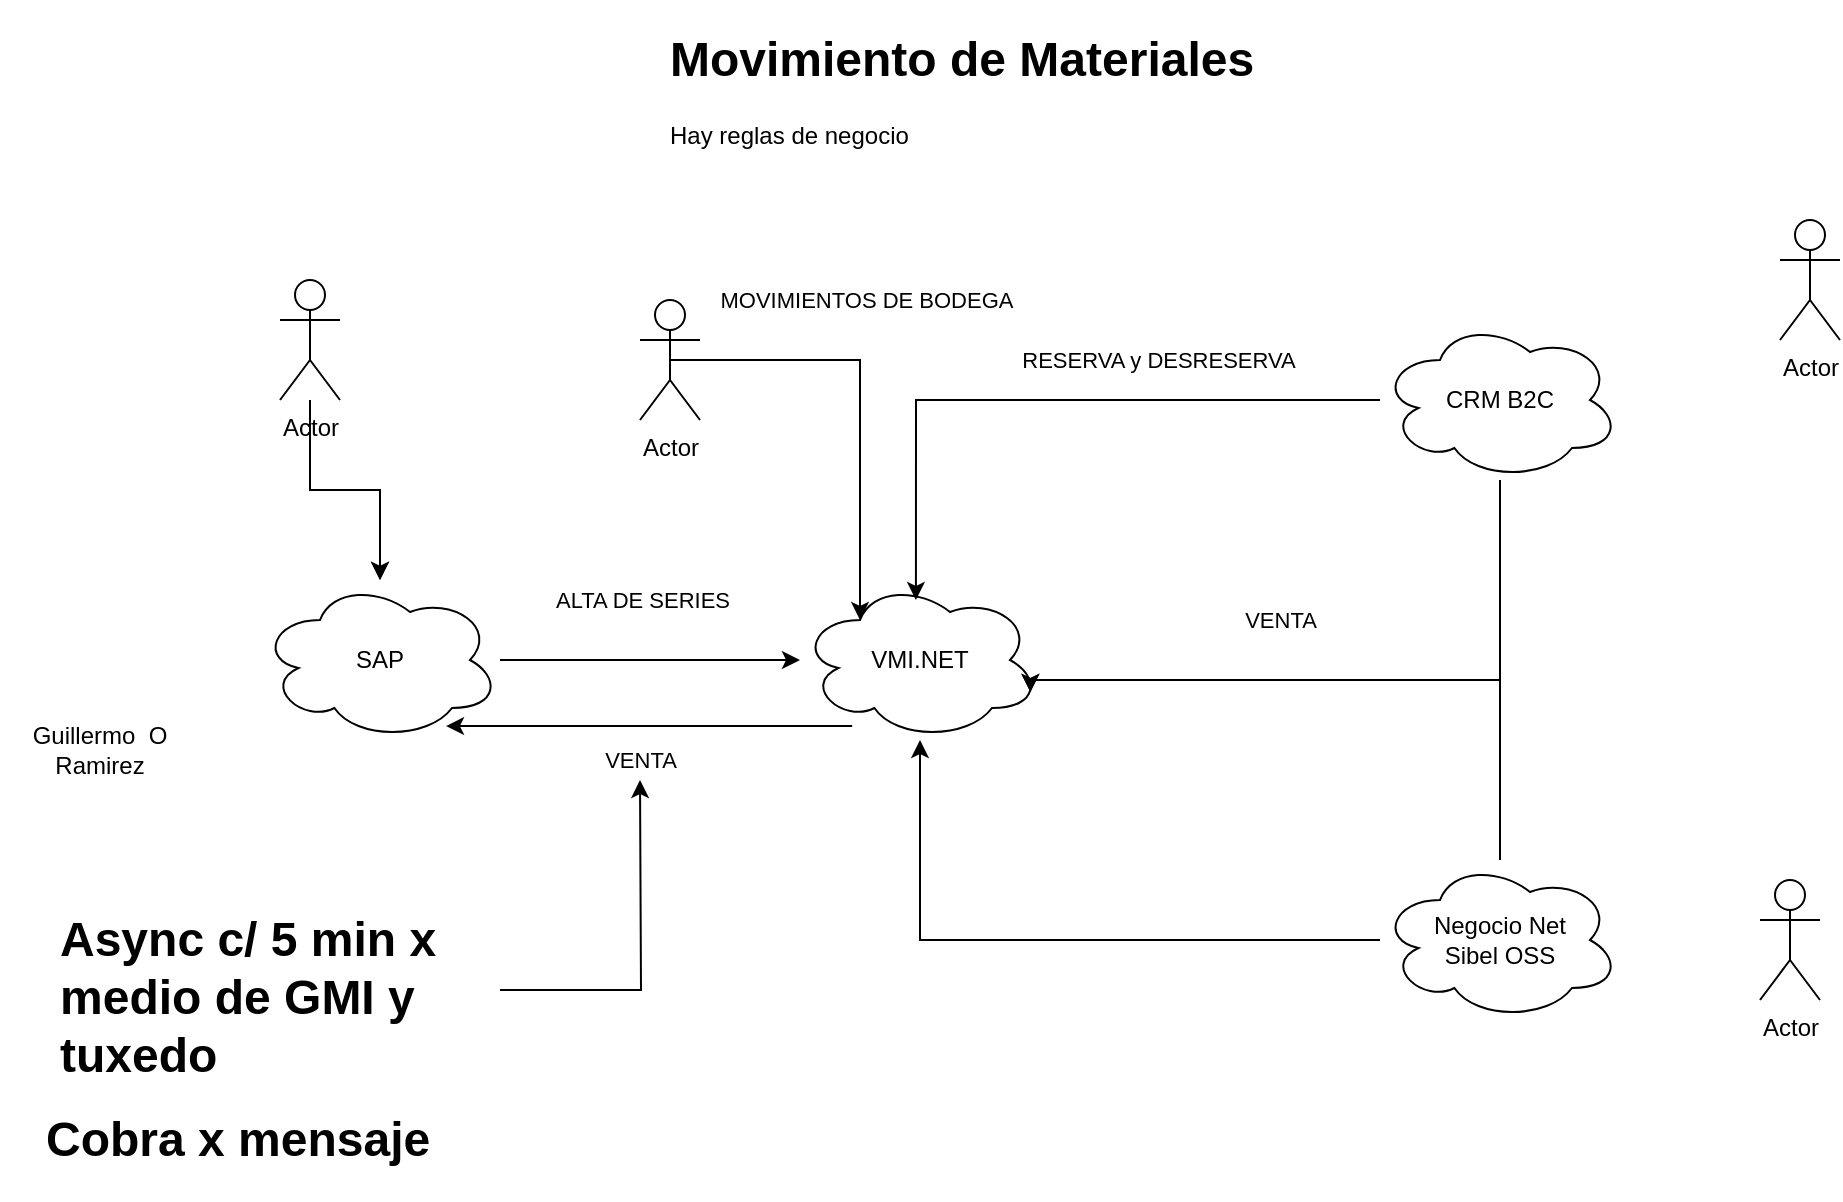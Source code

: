 <mxfile version="24.4.8" type="device" pages="10">
  <diagram name="Actual" id="xWKg5ih43EIME4KVaN38">
    <mxGraphModel dx="1633" dy="1700" grid="1" gridSize="10" guides="1" tooltips="1" connect="1" arrows="1" fold="1" page="1" pageScale="1" pageWidth="827" pageHeight="1169" math="0" shadow="0">
      <root>
        <mxCell id="0" />
        <mxCell id="1" parent="0" />
        <mxCell id="HYvlzR8_rZaaWQBoRxdT-3" style="edgeStyle=orthogonalEdgeStyle;rounded=0;orthogonalLoop=1;jettySize=auto;html=1;" parent="1" source="HYvlzR8_rZaaWQBoRxdT-1" target="HYvlzR8_rZaaWQBoRxdT-2" edge="1">
          <mxGeometry relative="1" as="geometry" />
        </mxCell>
        <mxCell id="HYvlzR8_rZaaWQBoRxdT-4" value="ALTA DE SERIES" style="edgeLabel;html=1;align=center;verticalAlign=middle;resizable=0;points=[];" parent="HYvlzR8_rZaaWQBoRxdT-3" vertex="1" connectable="0">
          <mxGeometry x="0.073" relative="1" as="geometry">
            <mxPoint x="-10" y="-30" as="offset" />
          </mxGeometry>
        </mxCell>
        <mxCell id="HYvlzR8_rZaaWQBoRxdT-1" value="SAP" style="ellipse;shape=cloud;whiteSpace=wrap;html=1;" parent="1" vertex="1">
          <mxGeometry x="80" y="210" width="120" height="80" as="geometry" />
        </mxCell>
        <mxCell id="HYvlzR8_rZaaWQBoRxdT-2" value="VMI.NET" style="ellipse;shape=cloud;whiteSpace=wrap;html=1;" parent="1" vertex="1">
          <mxGeometry x="350" y="210" width="120" height="80" as="geometry" />
        </mxCell>
        <mxCell id="HYvlzR8_rZaaWQBoRxdT-6" value="CRM B2C" style="ellipse;shape=cloud;whiteSpace=wrap;html=1;" parent="1" vertex="1">
          <mxGeometry x="640" y="80" width="120" height="80" as="geometry" />
        </mxCell>
        <mxCell id="W6i-hBvC45yaU7Kg2qhn-8" style="edgeStyle=orthogonalEdgeStyle;rounded=0;orthogonalLoop=1;jettySize=auto;html=1;" parent="1" source="HYvlzR8_rZaaWQBoRxdT-9" target="HYvlzR8_rZaaWQBoRxdT-2" edge="1">
          <mxGeometry relative="1" as="geometry" />
        </mxCell>
        <mxCell id="HYvlzR8_rZaaWQBoRxdT-9" value="Negocio Net&lt;br&gt;Sibel OSS" style="ellipse;shape=cloud;whiteSpace=wrap;html=1;" parent="1" vertex="1">
          <mxGeometry x="640" y="350" width="120" height="80" as="geometry" />
        </mxCell>
        <mxCell id="W6i-hBvC45yaU7Kg2qhn-1" style="edgeStyle=orthogonalEdgeStyle;rounded=0;orthogonalLoop=1;jettySize=auto;html=1;entryX=0.96;entryY=0.7;entryDx=0;entryDy=0;entryPerimeter=0;" parent="1" source="HYvlzR8_rZaaWQBoRxdT-6" target="HYvlzR8_rZaaWQBoRxdT-2" edge="1">
          <mxGeometry relative="1" as="geometry">
            <Array as="points">
              <mxPoint x="700" y="260" />
              <mxPoint x="465" y="260" />
            </Array>
          </mxGeometry>
        </mxCell>
        <mxCell id="W6i-hBvC45yaU7Kg2qhn-2" style="edgeStyle=orthogonalEdgeStyle;rounded=0;orthogonalLoop=1;jettySize=auto;html=1;entryX=0.96;entryY=0.7;entryDx=0;entryDy=0;entryPerimeter=0;" parent="1" source="HYvlzR8_rZaaWQBoRxdT-9" target="HYvlzR8_rZaaWQBoRxdT-2" edge="1">
          <mxGeometry relative="1" as="geometry">
            <Array as="points">
              <mxPoint x="700" y="260" />
              <mxPoint x="465" y="260" />
            </Array>
          </mxGeometry>
        </mxCell>
        <mxCell id="W6i-hBvC45yaU7Kg2qhn-4" value="VENTA" style="edgeLabel;html=1;align=center;verticalAlign=middle;resizable=0;points=[];" parent="W6i-hBvC45yaU7Kg2qhn-2" vertex="1" connectable="0">
          <mxGeometry x="0.203" y="8" relative="1" as="geometry">
            <mxPoint x="-1" y="-38" as="offset" />
          </mxGeometry>
        </mxCell>
        <mxCell id="W6i-hBvC45yaU7Kg2qhn-5" style="edgeStyle=orthogonalEdgeStyle;rounded=0;orthogonalLoop=1;jettySize=auto;html=1;entryX=0.775;entryY=0.913;entryDx=0;entryDy=0;entryPerimeter=0;" parent="1" source="HYvlzR8_rZaaWQBoRxdT-2" target="HYvlzR8_rZaaWQBoRxdT-1" edge="1">
          <mxGeometry relative="1" as="geometry">
            <Array as="points">
              <mxPoint x="310" y="283" />
              <mxPoint x="310" y="283" />
            </Array>
          </mxGeometry>
        </mxCell>
        <mxCell id="W6i-hBvC45yaU7Kg2qhn-7" style="edgeStyle=orthogonalEdgeStyle;rounded=0;orthogonalLoop=1;jettySize=auto;html=1;entryX=0.483;entryY=0.125;entryDx=0;entryDy=0;entryPerimeter=0;" parent="1" source="HYvlzR8_rZaaWQBoRxdT-6" target="HYvlzR8_rZaaWQBoRxdT-2" edge="1">
          <mxGeometry relative="1" as="geometry" />
        </mxCell>
        <mxCell id="W6i-hBvC45yaU7Kg2qhn-9" value="RESERVA y DESRESERVA" style="edgeLabel;html=1;align=center;verticalAlign=middle;resizable=0;points=[];" parent="W6i-hBvC45yaU7Kg2qhn-7" vertex="1" connectable="0">
          <mxGeometry x="-0.331" y="3" relative="1" as="geometry">
            <mxPoint y="-23" as="offset" />
          </mxGeometry>
        </mxCell>
        <mxCell id="W6i-hBvC45yaU7Kg2qhn-10" value="VENTA" style="edgeLabel;html=1;align=center;verticalAlign=middle;resizable=0;points=[];" parent="1" vertex="1" connectable="0">
          <mxGeometry x="270" y="300" as="geometry" />
        </mxCell>
        <mxCell id="zsSKPyvrvqYLmZdyzxtd-1" style="edgeStyle=orthogonalEdgeStyle;rounded=0;orthogonalLoop=1;jettySize=auto;html=1;entryX=0.25;entryY=0.25;entryDx=0;entryDy=0;entryPerimeter=0;exitX=0.5;exitY=0.5;exitDx=0;exitDy=0;exitPerimeter=0;" parent="1" source="zm2tUXKTqksQHxepp3lG-3" target="HYvlzR8_rZaaWQBoRxdT-2" edge="1">
          <mxGeometry relative="1" as="geometry">
            <Array as="points">
              <mxPoint x="380" y="100" />
            </Array>
          </mxGeometry>
        </mxCell>
        <mxCell id="zsSKPyvrvqYLmZdyzxtd-2" value="MOVIMIENTOS DE BODEGA" style="edgeLabel;html=1;align=center;verticalAlign=middle;resizable=0;points=[];" parent="1" vertex="1" connectable="0">
          <mxGeometry x="380" y="130" as="geometry">
            <mxPoint x="3" y="-60" as="offset" />
          </mxGeometry>
        </mxCell>
        <mxCell id="zsSKPyvrvqYLmZdyzxtd-3" value="Actor" style="shape=umlActor;verticalLabelPosition=bottom;verticalAlign=top;html=1;outlineConnect=0;" parent="1" vertex="1">
          <mxGeometry x="840" y="30" width="30" height="60" as="geometry" />
        </mxCell>
        <mxCell id="zsSKPyvrvqYLmZdyzxtd-4" value="Actor" style="shape=umlActor;verticalLabelPosition=bottom;verticalAlign=top;html=1;outlineConnect=0;" parent="1" vertex="1">
          <mxGeometry x="830" y="360" width="30" height="60" as="geometry" />
        </mxCell>
        <mxCell id="UKpWFC260YDTZZfHLqAy-2" style="edgeStyle=orthogonalEdgeStyle;rounded=0;orthogonalLoop=1;jettySize=auto;html=1;" parent="1" source="UKpWFC260YDTZZfHLqAy-1" edge="1">
          <mxGeometry relative="1" as="geometry">
            <mxPoint x="270" y="310" as="targetPoint" />
          </mxGeometry>
        </mxCell>
        <mxCell id="UKpWFC260YDTZZfHLqAy-1" value="&lt;h1&gt;Async c/ 5 min x medio de GMI y tuxedo&lt;/h1&gt;" style="text;html=1;strokeColor=none;fillColor=none;spacing=5;spacingTop=-20;whiteSpace=wrap;overflow=hidden;rounded=0;" parent="1" vertex="1">
          <mxGeometry x="-25" y="370" width="225" height="90" as="geometry" />
        </mxCell>
        <mxCell id="uw03dOSYTyh3PYnBOIrf-1" value="&lt;h1&gt;Cobra x mensaje&lt;/h1&gt;" style="text;html=1;strokeColor=none;fillColor=none;spacing=5;spacingTop=-20;whiteSpace=wrap;overflow=hidden;rounded=0;" parent="1" vertex="1">
          <mxGeometry x="-32.5" y="470" width="230" height="50" as="geometry" />
        </mxCell>
        <mxCell id="zm2tUXKTqksQHxepp3lG-2" style="edgeStyle=orthogonalEdgeStyle;rounded=0;orthogonalLoop=1;jettySize=auto;html=1;" parent="1" source="zm2tUXKTqksQHxepp3lG-1" target="HYvlzR8_rZaaWQBoRxdT-1" edge="1">
          <mxGeometry relative="1" as="geometry" />
        </mxCell>
        <mxCell id="SXkrKKlZDTLfBMWYpb3i-1" value="" style="edgeStyle=orthogonalEdgeStyle;rounded=0;orthogonalLoop=1;jettySize=auto;html=1;" parent="1" source="zm2tUXKTqksQHxepp3lG-1" target="HYvlzR8_rZaaWQBoRxdT-1" edge="1">
          <mxGeometry relative="1" as="geometry" />
        </mxCell>
        <mxCell id="zm2tUXKTqksQHxepp3lG-1" value="Actor" style="shape=umlActor;verticalLabelPosition=bottom;verticalAlign=top;html=1;outlineConnect=0;" parent="1" vertex="1">
          <mxGeometry x="90" y="60" width="30" height="60" as="geometry" />
        </mxCell>
        <mxCell id="zm2tUXKTqksQHxepp3lG-3" value="Actor" style="shape=umlActor;verticalLabelPosition=bottom;verticalAlign=top;html=1;outlineConnect=0;" parent="1" vertex="1">
          <mxGeometry x="270" y="70" width="30" height="60" as="geometry" />
        </mxCell>
        <mxCell id="SXkrKKlZDTLfBMWYpb3i-3" value="&lt;h1&gt;Movimiento de Materiales&lt;/h1&gt;&lt;div&gt;Hay reglas de negocio&lt;/div&gt;" style="text;html=1;strokeColor=none;fillColor=none;spacing=5;spacingTop=-20;whiteSpace=wrap;overflow=hidden;rounded=0;" parent="1" vertex="1">
          <mxGeometry x="280" y="-70" width="330" height="80" as="geometry" />
        </mxCell>
        <mxCell id="Zy1bclxQ5-fLgcDBiult-2" value="Guillermo&amp;nbsp; O Ramirez" style="text;html=1;align=center;verticalAlign=middle;whiteSpace=wrap;rounded=0;" parent="1" vertex="1">
          <mxGeometry x="-50" y="270" width="100" height="50" as="geometry" />
        </mxCell>
      </root>
    </mxGraphModel>
  </diagram>
  <diagram id="mvh5q4ztc8hU9enkeR_J" name="Nuevo">
    <mxGraphModel dx="2107" dy="1832" grid="1" gridSize="10" guides="1" tooltips="1" connect="1" arrows="1" fold="1" page="1" pageScale="1" pageWidth="827" pageHeight="1169" math="0" shadow="0">
      <root>
        <mxCell id="0" />
        <mxCell id="1" parent="0" />
        <mxCell id="ebqa1TaIIu2-EQRFCbPl-1" value="CRM B2B" style="ellipse;shape=cloud;whiteSpace=wrap;html=1;fillColor=#f8cecc;strokeColor=#b85450;" parent="1" vertex="1">
          <mxGeometry x="470" y="210" width="120" height="80" as="geometry" />
        </mxCell>
        <mxCell id="7u9A9CefMmyaYCGmFxSE-1" style="edgeStyle=orthogonalEdgeStyle;rounded=0;orthogonalLoop=1;jettySize=auto;html=1;" parent="1" source="oU1tswqg7nQnFosFR6pP-3" edge="1">
          <mxGeometry relative="1" as="geometry">
            <mxPoint x="150" y="450" as="targetPoint" />
          </mxGeometry>
        </mxCell>
        <mxCell id="oU1tswqg7nQnFosFR6pP-3" value="Middleware" style="ellipse;shape=cloud;whiteSpace=wrap;html=1;" parent="1" vertex="1">
          <mxGeometry x="90" y="250" width="120" height="76" as="geometry" />
        </mxCell>
        <mxCell id="yzf1Clp3GlESrbfOWHTd-8" style="edgeStyle=orthogonalEdgeStyle;rounded=0;orthogonalLoop=1;jettySize=auto;html=1;" parent="1" source="oU1tswqg7nQnFosFR6pP-6" target="yzf1Clp3GlESrbfOWHTd-7" edge="1">
          <mxGeometry relative="1" as="geometry" />
        </mxCell>
        <mxCell id="oU1tswqg7nQnFosFR6pP-6" value="CRM B2C" style="ellipse;shape=cloud;whiteSpace=wrap;html=1;" parent="1" vertex="1">
          <mxGeometry x="470" y="90" width="120" height="80" as="geometry" />
        </mxCell>
        <mxCell id="ebqa1TaIIu2-EQRFCbPl-6" style="edgeStyle=orthogonalEdgeStyle;rounded=0;orthogonalLoop=1;jettySize=auto;html=1;" parent="1" source="ebqa1TaIIu2-EQRFCbPl-1" target="ebqa1TaIIu2-EQRFCbPl-3" edge="1">
          <mxGeometry relative="1" as="geometry">
            <Array as="points">
              <mxPoint x="530" y="280" />
            </Array>
          </mxGeometry>
        </mxCell>
        <mxCell id="ebqa1TaIIu2-EQRFCbPl-2" value="CRM PAY" style="ellipse;shape=cloud;whiteSpace=wrap;html=1;" parent="1" vertex="1">
          <mxGeometry x="480" y="430" width="120" height="80" as="geometry" />
        </mxCell>
        <mxCell id="ebqa1TaIIu2-EQRFCbPl-3" value="" style="shape=cylinder3;whiteSpace=wrap;html=1;boundedLbl=1;backgroundOutline=1;size=15;rotation=90;" parent="1" vertex="1">
          <mxGeometry x="300" y="240" width="60" height="80" as="geometry" />
        </mxCell>
        <mxCell id="ebqa1TaIIu2-EQRFCbPl-4" style="edgeStyle=orthogonalEdgeStyle;rounded=0;orthogonalLoop=1;jettySize=auto;html=1;entryX=0.633;entryY=1.013;entryDx=0;entryDy=0;entryPerimeter=0;" parent="1" source="oU1tswqg7nQnFosFR6pP-3" target="ebqa1TaIIu2-EQRFCbPl-3" edge="1">
          <mxGeometry relative="1" as="geometry" />
        </mxCell>
        <mxCell id="ebqa1TaIIu2-EQRFCbPl-5" style="edgeStyle=orthogonalEdgeStyle;rounded=0;orthogonalLoop=1;jettySize=auto;html=1;entryX=0.5;entryY=0;entryDx=0;entryDy=0;entryPerimeter=0;" parent="1" source="oU1tswqg7nQnFosFR6pP-6" target="ebqa1TaIIu2-EQRFCbPl-3" edge="1">
          <mxGeometry relative="1" as="geometry">
            <Array as="points">
              <mxPoint x="430" y="130" />
              <mxPoint x="430" y="280" />
            </Array>
          </mxGeometry>
        </mxCell>
        <mxCell id="ebqa1TaIIu2-EQRFCbPl-7" style="edgeStyle=orthogonalEdgeStyle;rounded=0;orthogonalLoop=1;jettySize=auto;html=1;entryX=0.5;entryY=0;entryDx=0;entryDy=0;entryPerimeter=0;" parent="1" source="ebqa1TaIIu2-EQRFCbPl-2" target="ebqa1TaIIu2-EQRFCbPl-3" edge="1">
          <mxGeometry relative="1" as="geometry">
            <Array as="points">
              <mxPoint x="430" y="470" />
              <mxPoint x="430" y="280" />
            </Array>
          </mxGeometry>
        </mxCell>
        <mxCell id="Ec3DiW44tY_h9gTUdHYm-1" value="&lt;h1&gt;Async c/ 5 min&lt;/h1&gt;" style="text;html=1;strokeColor=none;fillColor=none;spacing=5;spacingTop=-20;whiteSpace=wrap;overflow=hidden;rounded=0;" parent="1" vertex="1">
          <mxGeometry x="210" y="380" width="190" height="50" as="geometry" />
        </mxCell>
        <mxCell id="Ec3DiW44tY_h9gTUdHYm-2" style="edgeStyle=orthogonalEdgeStyle;rounded=0;orthogonalLoop=1;jettySize=auto;html=1;entryX=1;entryY=1;entryDx=0;entryDy=-15;entryPerimeter=0;" parent="1" source="Ec3DiW44tY_h9gTUdHYm-1" target="ebqa1TaIIu2-EQRFCbPl-3" edge="1">
          <mxGeometry relative="1" as="geometry" />
        </mxCell>
        <mxCell id="yzf1Clp3GlESrbfOWHTd-1" value="&lt;h1&gt;Cobra x mensaje&lt;/h1&gt;" style="text;html=1;strokeColor=none;fillColor=none;spacing=5;spacingTop=-20;whiteSpace=wrap;overflow=hidden;rounded=0;" parent="1" vertex="1">
          <mxGeometry x="210" y="420" width="190" height="70" as="geometry" />
        </mxCell>
        <mxCell id="yzf1Clp3GlESrbfOWHTd-4" value="Cola Kafka Corporativo" style="text;html=1;strokeColor=none;fillColor=none;align=center;verticalAlign=middle;whiteSpace=wrap;rounded=0;" parent="1" vertex="1">
          <mxGeometry x="300" y="200" width="60" height="30" as="geometry" />
        </mxCell>
        <mxCell id="yzf1Clp3GlESrbfOWHTd-7" value="" style="shape=cylinder3;whiteSpace=wrap;html=1;boundedLbl=1;backgroundOutline=1;size=15;" parent="1" vertex="1">
          <mxGeometry x="710" y="95" width="40" height="70" as="geometry" />
        </mxCell>
        <mxCell id="yzf1Clp3GlESrbfOWHTd-9" value="movimientos internos" style="text;html=1;strokeColor=none;fillColor=none;align=center;verticalAlign=middle;whiteSpace=wrap;rounded=0;" parent="1" vertex="1">
          <mxGeometry x="620" y="50" width="60" height="30" as="geometry" />
        </mxCell>
        <mxCell id="ccgXl0_Pm5Wu1l215U-4-1" style="edgeStyle=orthogonalEdgeStyle;rounded=0;orthogonalLoop=1;jettySize=auto;html=1;exitX=0.7;exitY=0.975;exitDx=0;exitDy=0;exitPerimeter=0;" parent="1" source="ebqa1TaIIu2-EQRFCbPl-1" target="ccgXl0_Pm5Wu1l215U-4-2" edge="1">
          <mxGeometry relative="1" as="geometry">
            <mxPoint x="580" y="280" as="sourcePoint" />
          </mxGeometry>
        </mxCell>
        <mxCell id="ccgXl0_Pm5Wu1l215U-4-2" value="" style="shape=cylinder3;whiteSpace=wrap;html=1;boundedLbl=1;backgroundOutline=1;size=15;" parent="1" vertex="1">
          <mxGeometry x="710" y="245" width="40" height="70" as="geometry" />
        </mxCell>
        <mxCell id="ccgXl0_Pm5Wu1l215U-4-3" value="movimientos de bodega&amp;nbsp;" style="text;html=1;strokeColor=none;fillColor=none;align=center;verticalAlign=middle;whiteSpace=wrap;rounded=0;" parent="1" vertex="1">
          <mxGeometry x="610" y="230" width="60" height="30" as="geometry" />
        </mxCell>
        <mxCell id="odMRkJYqsEi9WHPPMqB0-1" value="" style="shape=cylinder3;whiteSpace=wrap;html=1;boundedLbl=1;backgroundOutline=1;size=15;rotation=90;" parent="1" vertex="1">
          <mxGeometry x="505" width="30" height="70" as="geometry" />
        </mxCell>
        <mxCell id="Ny6UWODUFSbzFvAxYQTB-3" value="" style="edgeStyle=orthogonalEdgeStyle;rounded=0;orthogonalLoop=1;jettySize=auto;html=1;" parent="1" source="Ny6UWODUFSbzFvAxYQTB-4" target="oU1tswqg7nQnFosFR6pP-3" edge="1">
          <mxGeometry relative="1" as="geometry" />
        </mxCell>
        <mxCell id="Ny6UWODUFSbzFvAxYQTB-2" value="SAP" style="ellipse;shape=cloud;whiteSpace=wrap;html=1;" parent="1" vertex="1">
          <mxGeometry x="-190" y="250" width="120" height="76" as="geometry" />
        </mxCell>
        <mxCell id="Ny6UWODUFSbzFvAxYQTB-5" value="" style="edgeStyle=orthogonalEdgeStyle;rounded=0;orthogonalLoop=1;jettySize=auto;html=1;" parent="1" source="Ny6UWODUFSbzFvAxYQTB-2" target="Ny6UWODUFSbzFvAxYQTB-4" edge="1">
          <mxGeometry relative="1" as="geometry">
            <mxPoint x="-70" y="288" as="sourcePoint" />
            <mxPoint x="60" y="288" as="targetPoint" />
          </mxGeometry>
        </mxCell>
        <mxCell id="UKQnm5sv_zoXhgc-d6tV-1" value="" style="edgeStyle=orthogonalEdgeStyle;rounded=0;orthogonalLoop=1;jettySize=auto;html=1;" parent="1" source="Ny6UWODUFSbzFvAxYQTB-4" target="Ny6UWODUFSbzFvAxYQTB-2" edge="1">
          <mxGeometry relative="1" as="geometry" />
        </mxCell>
        <mxCell id="Ny6UWODUFSbzFvAxYQTB-4" value="" style="shape=document;whiteSpace=wrap;html=1;boundedLbl=1;" parent="1" vertex="1">
          <mxGeometry x="-20" y="263" width="70" height="50" as="geometry" />
        </mxCell>
        <mxCell id="7u9A9CefMmyaYCGmFxSE-2" value="SAP" style="ellipse;shape=cloud;whiteSpace=wrap;html=1;" parent="1" vertex="1">
          <mxGeometry x="90" y="450" width="120" height="76" as="geometry" />
        </mxCell>
        <mxCell id="7u9A9CefMmyaYCGmFxSE-3" value="Digital" style="ellipse;shape=cloud;whiteSpace=wrap;html=1;" parent="1" vertex="1">
          <mxGeometry x="660" y="-120" width="120" height="80" as="geometry" />
        </mxCell>
        <mxCell id="cYoYiS8tdT-KWlk2URFP-1" value="Reserva" style="text;html=1;strokeColor=none;fillColor=none;align=center;verticalAlign=middle;whiteSpace=wrap;rounded=0;" parent="1" vertex="1">
          <mxGeometry x="610" y="90" width="80" height="20" as="geometry" />
        </mxCell>
        <mxCell id="uBKJbg5ZimpMCqH4AUkl-1" style="edgeStyle=orthogonalEdgeStyle;rounded=0;orthogonalLoop=1;jettySize=auto;html=1;" parent="1" target="uBKJbg5ZimpMCqH4AUkl-2" edge="1">
          <mxGeometry relative="1" as="geometry">
            <mxPoint x="580" y="470" as="sourcePoint" />
          </mxGeometry>
        </mxCell>
        <mxCell id="uBKJbg5ZimpMCqH4AUkl-2" value="" style="shape=cylinder3;whiteSpace=wrap;html=1;boundedLbl=1;backgroundOutline=1;size=15;" parent="1" vertex="1">
          <mxGeometry x="710" y="435" width="40" height="70" as="geometry" />
        </mxCell>
        <mxCell id="2TlM_I9UAw1ynghEu7Mn-3" style="edgeStyle=orthogonalEdgeStyle;rounded=0;orthogonalLoop=1;jettySize=auto;html=1;entryX=1;entryY=0;entryDx=0;entryDy=25;entryPerimeter=0;" parent="1" source="oU1tswqg7nQnFosFR6pP-6" target="odMRkJYqsEi9WHPPMqB0-1" edge="1">
          <mxGeometry relative="1" as="geometry" />
        </mxCell>
        <mxCell id="M142QtAg1d5jMgpiQx25-2" style="edgeStyle=orthogonalEdgeStyle;rounded=0;orthogonalLoop=1;jettySize=auto;html=1;" parent="1" source="M142QtAg1d5jMgpiQx25-1" edge="1">
          <mxGeometry relative="1" as="geometry">
            <mxPoint x="870" y="125" as="targetPoint" />
          </mxGeometry>
        </mxCell>
        <mxCell id="M142QtAg1d5jMgpiQx25-1" value="Logistica OC&lt;br&gt;o&lt;br&gt;Delivery?" style="shape=umlActor;verticalLabelPosition=bottom;verticalAlign=top;html=1;outlineConnect=0;" parent="1" vertex="1">
          <mxGeometry x="970" y="81" width="30" height="60" as="geometry" />
        </mxCell>
        <mxCell id="M142QtAg1d5jMgpiQx25-3" value="" style="rounded=1;whiteSpace=wrap;html=1;" parent="1" vertex="1">
          <mxGeometry x="800" y="100" width="70" height="60" as="geometry" />
        </mxCell>
        <mxCell id="M142QtAg1d5jMgpiQx25-4" style="edgeStyle=orthogonalEdgeStyle;rounded=0;orthogonalLoop=1;jettySize=auto;html=1;entryX=1;entryY=0;entryDx=0;entryDy=45;entryPerimeter=0;" parent="1" source="M142QtAg1d5jMgpiQx25-3" target="yzf1Clp3GlESrbfOWHTd-7" edge="1">
          <mxGeometry relative="1" as="geometry" />
        </mxCell>
        <mxCell id="7tJqO8H1ssTvMOOFcv-l-1" value="&lt;h1&gt;Iniciativa 2024&lt;/h1&gt;&lt;p&gt;Venta de Smartpost&lt;/p&gt;" style="text;html=1;strokeColor=#d6b656;fillColor=#fff2cc;spacing=5;spacingTop=-20;whiteSpace=wrap;overflow=hidden;rounded=0;" parent="1" vertex="1">
          <mxGeometry x="610" y="540" width="190" height="120" as="geometry" />
        </mxCell>
        <mxCell id="7tJqO8H1ssTvMOOFcv-l-2" style="edgeStyle=orthogonalEdgeStyle;rounded=0;orthogonalLoop=1;jettySize=auto;html=1;entryX=0.633;entryY=0.925;entryDx=0;entryDy=0;entryPerimeter=0;" parent="1" source="7tJqO8H1ssTvMOOFcv-l-1" target="ebqa1TaIIu2-EQRFCbPl-2" edge="1">
          <mxGeometry relative="1" as="geometry" />
        </mxCell>
        <mxCell id="BrxiYGfukT2XYewY7AbH-4" style="edgeStyle=orthogonalEdgeStyle;rounded=0;orthogonalLoop=1;jettySize=auto;html=1;entryX=0.058;entryY=0.7;entryDx=0;entryDy=0;entryPerimeter=0;" parent="1" source="odMRkJYqsEi9WHPPMqB0-1" target="7u9A9CefMmyaYCGmFxSE-3" edge="1">
          <mxGeometry relative="1" as="geometry">
            <Array as="points">
              <mxPoint x="520" y="-30" />
              <mxPoint x="520" y="-64" />
            </Array>
          </mxGeometry>
        </mxCell>
      </root>
    </mxGraphModel>
  </diagram>
  <diagram id="jKY0GGnv_xT8Cg9FwoPD" name="SAP">
    <mxGraphModel dx="1492" dy="1866" grid="1" gridSize="10" guides="1" tooltips="1" connect="1" arrows="1" fold="1" page="1" pageScale="1" pageWidth="827" pageHeight="1169" math="0" shadow="0">
      <root>
        <mxCell id="0" />
        <mxCell id="1" parent="0" />
        <mxCell id="ZOrzODc9I3PmflDuj1ZF-6" value="&lt;b&gt;Punto de Vta Reconquista&amp;nbsp;&lt;/b&gt;" style="text;html=1;strokeColor=default;fillColor=none;align=center;verticalAlign=top;whiteSpace=wrap;rounded=0;dashed=1;" parent="1" vertex="1">
          <mxGeometry x="625" y="400" width="165" height="180" as="geometry" />
        </mxCell>
        <mxCell id="b0b7Udet-AOrKpvJvr7v-9" style="edgeStyle=orthogonalEdgeStyle;rounded=0;orthogonalLoop=1;jettySize=auto;html=1;" parent="1" source="-l1acw2x9HcJ3UFr74l9-1" target="b0b7Udet-AOrKpvJvr7v-8" edge="1">
          <mxGeometry relative="1" as="geometry">
            <Array as="points">
              <mxPoint x="260" y="195" />
              <mxPoint x="260" y="-55" />
            </Array>
          </mxGeometry>
        </mxCell>
        <mxCell id="-l1acw2x9HcJ3UFr74l9-1" value="" style="shape=cylinder3;whiteSpace=wrap;html=1;boundedLbl=1;backgroundOutline=1;size=15;" parent="1" vertex="1">
          <mxGeometry x="170" y="160" width="40" height="70" as="geometry" />
        </mxCell>
        <mxCell id="-l1acw2x9HcJ3UFr74l9-3" value="&lt;b&gt;SAP&lt;/b&gt;" style="text;html=1;strokeColor=none;fillColor=none;align=center;verticalAlign=middle;whiteSpace=wrap;rounded=0;" parent="1" vertex="1">
          <mxGeometry x="130" y="80" width="60" height="30" as="geometry" />
        </mxCell>
        <mxCell id="-l1acw2x9HcJ3UFr74l9-4" value="&lt;h1&gt;&lt;span style=&quot;background-color: initial;&quot;&gt;Movimientos en Sap&lt;/span&gt;&lt;/h1&gt;&lt;div&gt;+ Movimientos de alto nivel, es decir a nivel CUIT (no maneja ventas de una sucursal)&lt;/div&gt;&lt;div&gt;+ Todos los movimientos fisicos&amp;nbsp;&lt;/div&gt;&lt;div&gt;+ Los movimientos contables&lt;/div&gt;&lt;div&gt;&lt;br&gt;&lt;/div&gt;" style="text;html=1;strokeColor=none;fillColor=none;spacing=5;spacingTop=-20;whiteSpace=wrap;overflow=hidden;rounded=0;" parent="1" vertex="1">
          <mxGeometry y="450" width="375" height="120" as="geometry" />
        </mxCell>
        <mxCell id="xACRGJQoknG5CgiAW3Ka-1" value="" style="shape=cylinder3;whiteSpace=wrap;html=1;boundedLbl=1;backgroundOutline=1;size=15;" parent="1" vertex="1">
          <mxGeometry x="310" y="130" width="40" height="70" as="geometry" />
        </mxCell>
        <mxCell id="xACRGJQoknG5CgiAW3Ka-2" value="" style="shape=cylinder3;whiteSpace=wrap;html=1;boundedLbl=1;backgroundOutline=1;size=15;" parent="1" vertex="1">
          <mxGeometry x="310" y="310" width="40" height="70" as="geometry" />
        </mxCell>
        <mxCell id="xACRGJQoknG5CgiAW3Ka-4" style="edgeStyle=orthogonalEdgeStyle;rounded=0;orthogonalLoop=1;jettySize=auto;html=1;entryX=0;entryY=0;entryDx=0;entryDy=45;entryPerimeter=0;exitX=1;exitY=0;exitDx=0;exitDy=25;exitPerimeter=0;" parent="1" source="-l1acw2x9HcJ3UFr74l9-1" edge="1">
          <mxGeometry relative="1" as="geometry">
            <mxPoint x="210" y="285" as="sourcePoint" />
            <mxPoint x="310" y="355" as="targetPoint" />
            <Array as="points">
              <mxPoint x="210" y="195" />
              <mxPoint x="260" y="195" />
              <mxPoint x="260" y="355" />
            </Array>
          </mxGeometry>
        </mxCell>
        <mxCell id="wzjC8zs0m5JbN7Mzx_af-5" style="edgeStyle=orthogonalEdgeStyle;rounded=0;orthogonalLoop=1;jettySize=auto;html=1;" parent="1" source="xACRGJQoknG5CgiAW3Ka-5" target="wzjC8zs0m5JbN7Mzx_af-3" edge="1">
          <mxGeometry relative="1" as="geometry" />
        </mxCell>
        <mxCell id="xACRGJQoknG5CgiAW3Ka-5" value="Telecom" style="text;html=1;strokeColor=none;fillColor=none;align=center;verticalAlign=middle;whiteSpace=wrap;rounded=0;" parent="1" vertex="1">
          <mxGeometry x="430" y="330" width="60" height="30" as="geometry" />
        </mxCell>
        <mxCell id="xACRGJQoknG5CgiAW3Ka-6" value="" style="edgeStyle=orthogonalEdgeStyle;rounded=0;orthogonalLoop=1;jettySize=auto;html=1;" parent="1" source="xACRGJQoknG5CgiAW3Ka-2" target="xACRGJQoknG5CgiAW3Ka-5" edge="1">
          <mxGeometry relative="1" as="geometry" />
        </mxCell>
        <mxCell id="xACRGJQoknG5CgiAW3Ka-7" style="edgeStyle=orthogonalEdgeStyle;rounded=0;orthogonalLoop=1;jettySize=auto;html=1;entryX=0;entryY=0.5;entryDx=0;entryDy=0;entryPerimeter=0;" parent="1" source="-l1acw2x9HcJ3UFr74l9-1" target="xACRGJQoknG5CgiAW3Ka-1" edge="1">
          <mxGeometry relative="1" as="geometry" />
        </mxCell>
        <mxCell id="xACRGJQoknG5CgiAW3Ka-8" value="Fravega" style="text;html=1;strokeColor=none;fillColor=none;align=center;verticalAlign=middle;whiteSpace=wrap;rounded=0;" parent="1" vertex="1">
          <mxGeometry x="400" y="150" width="60" height="30" as="geometry" />
        </mxCell>
        <mxCell id="xACRGJQoknG5CgiAW3Ka-9" value="Musimundo" style="text;html=1;strokeColor=none;fillColor=none;align=center;verticalAlign=middle;whiteSpace=wrap;rounded=0;" parent="1" vertex="1">
          <mxGeometry x="400" y="230" width="60" height="30" as="geometry" />
        </mxCell>
        <mxCell id="xACRGJQoknG5CgiAW3Ka-10" value="Sulprom" style="text;html=1;strokeColor=none;fillColor=none;align=center;verticalAlign=middle;whiteSpace=wrap;rounded=0;" parent="1" vertex="1">
          <mxGeometry x="410" y="40" width="60" height="30" as="geometry" />
        </mxCell>
        <mxCell id="xACRGJQoknG5CgiAW3Ka-11" value="" style="shape=cylinder3;whiteSpace=wrap;html=1;boundedLbl=1;backgroundOutline=1;size=15;" parent="1" vertex="1">
          <mxGeometry x="310" y="220" width="40" height="70" as="geometry" />
        </mxCell>
        <mxCell id="xACRGJQoknG5CgiAW3Ka-12" value="" style="shape=cylinder3;whiteSpace=wrap;html=1;boundedLbl=1;backgroundOutline=1;size=15;" parent="1" vertex="1">
          <mxGeometry x="310" y="30" width="40" height="70" as="geometry" />
        </mxCell>
        <mxCell id="xACRGJQoknG5CgiAW3Ka-13" style="edgeStyle=orthogonalEdgeStyle;rounded=0;orthogonalLoop=1;jettySize=auto;html=1;entryX=0;entryY=0.5;entryDx=0;entryDy=0;entryPerimeter=0;" parent="1" source="-l1acw2x9HcJ3UFr74l9-1" target="xACRGJQoknG5CgiAW3Ka-11" edge="1">
          <mxGeometry relative="1" as="geometry" />
        </mxCell>
        <mxCell id="xACRGJQoknG5CgiAW3Ka-14" style="edgeStyle=orthogonalEdgeStyle;rounded=0;orthogonalLoop=1;jettySize=auto;html=1;entryX=0;entryY=0.5;entryDx=0;entryDy=0;entryPerimeter=0;" parent="1" source="-l1acw2x9HcJ3UFr74l9-1" target="xACRGJQoknG5CgiAW3Ka-12" edge="1">
          <mxGeometry relative="1" as="geometry" />
        </mxCell>
        <mxCell id="xACRGJQoknG5CgiAW3Ka-16" value="Retail" style="text;html=1;strokeColor=none;fillColor=none;align=center;verticalAlign=middle;whiteSpace=wrap;rounded=0;" parent="1" vertex="1">
          <mxGeometry x="530" y="190" width="60" height="30" as="geometry" />
        </mxCell>
        <mxCell id="xACRGJQoknG5CgiAW3Ka-17" value="Agentes" style="text;html=1;strokeColor=none;fillColor=none;align=center;verticalAlign=middle;whiteSpace=wrap;rounded=0;" parent="1" vertex="1">
          <mxGeometry x="525" y="5" width="60" height="30" as="geometry" />
        </mxCell>
        <mxCell id="wzjC8zs0m5JbN7Mzx_af-1" value="" style="shape=cylinder3;whiteSpace=wrap;html=1;boundedLbl=1;backgroundOutline=1;size=15;" parent="1" vertex="1">
          <mxGeometry x="575" y="260" width="30" height="60" as="geometry" />
        </mxCell>
        <mxCell id="wzjC8zs0m5JbN7Mzx_af-2" style="edgeStyle=orthogonalEdgeStyle;rounded=0;orthogonalLoop=1;jettySize=auto;html=1;entryX=0;entryY=1;entryDx=0;entryDy=-15;entryPerimeter=0;" parent="1" source="xACRGJQoknG5CgiAW3Ka-5" target="wzjC8zs0m5JbN7Mzx_af-1" edge="1">
          <mxGeometry relative="1" as="geometry" />
        </mxCell>
        <mxCell id="wzjC8zs0m5JbN7Mzx_af-3" value="" style="shape=cylinder3;whiteSpace=wrap;html=1;boundedLbl=1;backgroundOutline=1;size=15;" parent="1" vertex="1">
          <mxGeometry x="575" y="340" width="30" height="60" as="geometry" />
        </mxCell>
        <mxCell id="wzjC8zs0m5JbN7Mzx_af-4" value="" style="shape=cylinder3;whiteSpace=wrap;html=1;boundedLbl=1;backgroundOutline=1;size=15;" parent="1" vertex="1">
          <mxGeometry x="580" y="430" width="30" height="60" as="geometry" />
        </mxCell>
        <mxCell id="wzjC8zs0m5JbN7Mzx_af-6" style="edgeStyle=orthogonalEdgeStyle;rounded=0;orthogonalLoop=1;jettySize=auto;html=1;entryX=0;entryY=1;entryDx=0;entryDy=-15;entryPerimeter=0;" parent="1" source="xACRGJQoknG5CgiAW3Ka-5" target="wzjC8zs0m5JbN7Mzx_af-4" edge="1">
          <mxGeometry relative="1" as="geometry">
            <Array as="points">
              <mxPoint x="530" y="345" />
              <mxPoint x="530" y="475" />
            </Array>
          </mxGeometry>
        </mxCell>
        <mxCell id="wzjC8zs0m5JbN7Mzx_af-7" value="Punto de Venta&amp;nbsp; Ej Pro Madero" style="text;html=1;strokeColor=none;fillColor=none;align=center;verticalAlign=middle;whiteSpace=wrap;rounded=0;" parent="1" vertex="1">
          <mxGeometry x="640" y="290" width="120" as="geometry" />
        </mxCell>
        <mxCell id="ZOrzODc9I3PmflDuj1ZF-1" style="edgeStyle=orthogonalEdgeStyle;rounded=0;orthogonalLoop=1;jettySize=auto;html=1;exitX=1.012;exitY=0.3;exitDx=0;exitDy=0;exitPerimeter=0;" parent="1" source="ZOrzODc9I3PmflDuj1ZF-6" target="ZOrzODc9I3PmflDuj1ZF-2" edge="1">
          <mxGeometry relative="1" as="geometry">
            <mxPoint x="950" y="460" as="targetPoint" />
          </mxGeometry>
        </mxCell>
        <mxCell id="b0b7Udet-AOrKpvJvr7v-1" value="Deposito Reconquista B2C" style="text;html=1;strokeColor=none;fillColor=none;align=center;verticalAlign=middle;whiteSpace=wrap;rounded=0;" parent="1" vertex="1">
          <mxGeometry x="640" y="450" width="120" height="30" as="geometry" />
        </mxCell>
        <mxCell id="b0b7Udet-AOrKpvJvr7v-2" value="" style="shape=cylinder3;whiteSpace=wrap;html=1;boundedLbl=1;backgroundOutline=1;size=15;" parent="1" vertex="1">
          <mxGeometry x="580" y="510" width="30" height="60" as="geometry" />
        </mxCell>
        <mxCell id="b0b7Udet-AOrKpvJvr7v-4" style="edgeStyle=orthogonalEdgeStyle;rounded=0;orthogonalLoop=1;jettySize=auto;html=1;entryX=0;entryY=0;entryDx=0;entryDy=37.5;entryPerimeter=0;" parent="1" source="xACRGJQoknG5CgiAW3Ka-5" target="b0b7Udet-AOrKpvJvr7v-2" edge="1">
          <mxGeometry relative="1" as="geometry">
            <Array as="points">
              <mxPoint x="530" y="345" />
              <mxPoint x="530" y="548" />
            </Array>
          </mxGeometry>
        </mxCell>
        <mxCell id="b0b7Udet-AOrKpvJvr7v-5" value="Deposito Reconquista&lt;br&gt;B2B" style="text;html=1;strokeColor=none;fillColor=none;align=center;verticalAlign=middle;whiteSpace=wrap;rounded=0;" parent="1" vertex="1">
          <mxGeometry x="640" y="520" width="120" height="30" as="geometry" />
        </mxCell>
        <mxCell id="b0b7Udet-AOrKpvJvr7v-6" value="" style="shape=curlyBracket;whiteSpace=wrap;html=1;rounded=1;flipH=1;labelPosition=right;verticalLabelPosition=middle;align=left;verticalAlign=middle;" parent="1" vertex="1">
          <mxGeometry x="500" y="150" width="20" height="120" as="geometry" />
        </mxCell>
        <mxCell id="b0b7Udet-AOrKpvJvr7v-7" value="" style="shape=curlyBracket;whiteSpace=wrap;html=1;rounded=1;flipH=1;labelPosition=right;verticalLabelPosition=middle;align=left;verticalAlign=middle;" parent="1" vertex="1">
          <mxGeometry x="505" y="-60" width="20" height="160" as="geometry" />
        </mxCell>
        <mxCell id="b0b7Udet-AOrKpvJvr7v-8" value="" style="shape=cylinder3;whiteSpace=wrap;html=1;boundedLbl=1;backgroundOutline=1;size=15;" parent="1" vertex="1">
          <mxGeometry x="300" y="-90" width="40" height="70" as="geometry" />
        </mxCell>
        <mxCell id="wFrpI_SQXGb1_T6Fxu8t-1" value="Delivery" style="text;html=1;strokeColor=none;fillColor=none;align=center;verticalAlign=middle;whiteSpace=wrap;rounded=0;" parent="1" vertex="1">
          <mxGeometry x="630" y="370" width="120" as="geometry" />
        </mxCell>
        <mxCell id="wFrpI_SQXGb1_T6Fxu8t-2" style="edgeStyle=orthogonalEdgeStyle;rounded=0;orthogonalLoop=1;jettySize=auto;html=1;exitX=0;exitY=0;exitDx=0;exitDy=0;" parent="1" source="wFrpI_SQXGb1_T6Fxu8t-1" target="wFrpI_SQXGb1_T6Fxu8t-1" edge="1">
          <mxGeometry relative="1" as="geometry" />
        </mxCell>
        <mxCell id="ZOrzODc9I3PmflDuj1ZF-3" style="edgeStyle=orthogonalEdgeStyle;rounded=0;orthogonalLoop=1;jettySize=auto;html=1;" parent="1" source="b0b7Udet-AOrKpvJvr7v-5" target="ZOrzODc9I3PmflDuj1ZF-5" edge="1">
          <mxGeometry relative="1" as="geometry">
            <mxPoint x="1320" y="315" as="targetPoint" />
          </mxGeometry>
        </mxCell>
        <mxCell id="ZOrzODc9I3PmflDuj1ZF-2" value="&lt;h1&gt;Punto de Venta&lt;/h1&gt;&lt;p&gt;Ubicacion fisica para la facturacion electronica.&lt;br&gt;&lt;br&gt;En base a esto esta atado el tipo de facturacion que puede hacer A, b o C&lt;/p&gt;" style="text;html=1;strokeColor=#d6b656;fillColor=#fff2cc;spacing=5;spacingTop=-20;whiteSpace=wrap;overflow=hidden;rounded=0;" parent="1" vertex="1">
          <mxGeometry x="970" y="310" width="230" height="145" as="geometry" />
        </mxCell>
        <mxCell id="ZOrzODc9I3PmflDuj1ZF-5" value="&lt;h1&gt;Bodega o deposito&lt;/h1&gt;&lt;p&gt;Donde se soportan las operaciones de movimientos de materiales&lt;/p&gt;" style="text;html=1;strokeColor=#d6b656;fillColor=#fff2cc;spacing=5;spacingTop=-20;whiteSpace=wrap;overflow=hidden;rounded=0;" parent="1" vertex="1">
          <mxGeometry x="970" y="490" width="250" height="162.5" as="geometry" />
        </mxCell>
      </root>
    </mxGraphModel>
  </diagram>
  <diagram id="XdPBU1eKGd8R5flUitSj" name="VMINET">
    <mxGraphModel dx="2107" dy="663" grid="1" gridSize="10" guides="1" tooltips="1" connect="1" arrows="1" fold="1" page="1" pageScale="1" pageWidth="827" pageHeight="1169" math="0" shadow="0">
      <root>
        <mxCell id="0" />
        <mxCell id="1" parent="0" />
        <mxCell id="8D4mZzOBIqBUxl3qIV2F-1" value="" style="shape=cylinder3;whiteSpace=wrap;html=1;boundedLbl=1;backgroundOutline=1;size=15;" parent="1" vertex="1">
          <mxGeometry x="90" y="190" width="40" height="70" as="geometry" />
        </mxCell>
        <mxCell id="8D4mZzOBIqBUxl3qIV2F-10" style="edgeStyle=orthogonalEdgeStyle;rounded=0;orthogonalLoop=1;jettySize=auto;html=1;entryX=0.375;entryY=0.371;entryDx=0;entryDy=0;entryPerimeter=0;" parent="1" source="8D4mZzOBIqBUxl3qIV2F-2" target="8D4mZzOBIqBUxl3qIV2F-11" edge="1">
          <mxGeometry relative="1" as="geometry">
            <mxPoint x="-30" y="550" as="targetPoint" />
          </mxGeometry>
        </mxCell>
        <mxCell id="8D4mZzOBIqBUxl3qIV2F-13" style="edgeStyle=orthogonalEdgeStyle;rounded=0;orthogonalLoop=1;jettySize=auto;html=1;" parent="1" source="8D4mZzOBIqBUxl3qIV2F-2" target="8D4mZzOBIqBUxl3qIV2F-12" edge="1">
          <mxGeometry relative="1" as="geometry" />
        </mxCell>
        <mxCell id="8D4mZzOBIqBUxl3qIV2F-15" style="edgeStyle=orthogonalEdgeStyle;rounded=0;orthogonalLoop=1;jettySize=auto;html=1;" parent="1" source="8D4mZzOBIqBUxl3qIV2F-2" target="8D4mZzOBIqBUxl3qIV2F-14" edge="1">
          <mxGeometry relative="1" as="geometry" />
        </mxCell>
        <mxCell id="8D4mZzOBIqBUxl3qIV2F-2" value="" style="shape=cylinder3;whiteSpace=wrap;html=1;boundedLbl=1;backgroundOutline=1;size=15;" parent="1" vertex="1">
          <mxGeometry x="90" y="370" width="40" height="70" as="geometry" />
        </mxCell>
        <mxCell id="8D4mZzOBIqBUxl3qIV2F-3" value="Telecom" style="text;html=1;strokeColor=none;fillColor=none;align=center;verticalAlign=middle;whiteSpace=wrap;rounded=0;" parent="1" vertex="1">
          <mxGeometry x="80" y="350" width="60" height="30" as="geometry" />
        </mxCell>
        <mxCell id="8D4mZzOBIqBUxl3qIV2F-5" value="Fravega" style="text;html=1;strokeColor=none;fillColor=none;align=center;verticalAlign=middle;whiteSpace=wrap;rounded=0;" parent="1" vertex="1">
          <mxGeometry x="180" y="210" width="60" height="30" as="geometry" />
        </mxCell>
        <mxCell id="8D4mZzOBIqBUxl3qIV2F-6" value="Musimundo" style="text;html=1;strokeColor=none;fillColor=none;align=center;verticalAlign=middle;whiteSpace=wrap;rounded=0;" parent="1" vertex="1">
          <mxGeometry x="180" y="290" width="60" height="30" as="geometry" />
        </mxCell>
        <mxCell id="8D4mZzOBIqBUxl3qIV2F-7" value="Suprond" style="text;html=1;strokeColor=none;fillColor=none;align=center;verticalAlign=middle;whiteSpace=wrap;rounded=0;" parent="1" vertex="1">
          <mxGeometry x="190" y="100" width="60" height="30" as="geometry" />
        </mxCell>
        <mxCell id="8D4mZzOBIqBUxl3qIV2F-8" value="" style="shape=cylinder3;whiteSpace=wrap;html=1;boundedLbl=1;backgroundOutline=1;size=15;" parent="1" vertex="1">
          <mxGeometry x="90" y="280" width="40" height="70" as="geometry" />
        </mxCell>
        <mxCell id="8D4mZzOBIqBUxl3qIV2F-9" value="" style="shape=cylinder3;whiteSpace=wrap;html=1;boundedLbl=1;backgroundOutline=1;size=15;" parent="1" vertex="1">
          <mxGeometry x="90" y="90" width="40" height="70" as="geometry" />
        </mxCell>
        <mxCell id="8D4mZzOBIqBUxl3qIV2F-11" value="" style="shape=cylinder3;whiteSpace=wrap;html=1;boundedLbl=1;backgroundOutline=1;size=15;" parent="1" vertex="1">
          <mxGeometry x="-50" y="540" width="40" height="70" as="geometry" />
        </mxCell>
        <mxCell id="8D4mZzOBIqBUxl3qIV2F-12" value="" style="shape=cylinder3;whiteSpace=wrap;html=1;boundedLbl=1;backgroundOutline=1;size=15;" parent="1" vertex="1">
          <mxGeometry x="90" y="540" width="40" height="70" as="geometry" />
        </mxCell>
        <mxCell id="8D4mZzOBIqBUxl3qIV2F-14" value="" style="shape=cylinder3;whiteSpace=wrap;html=1;boundedLbl=1;backgroundOutline=1;size=15;" parent="1" vertex="1">
          <mxGeometry x="220" y="550" width="40" height="70" as="geometry" />
        </mxCell>
      </root>
    </mxGraphModel>
  </diagram>
  <diagram id="C-KckMNHn5VIMxntM1OS" name="UI Logistica">
    <mxGraphModel dx="1280" dy="1832" grid="1" gridSize="10" guides="1" tooltips="1" connect="1" arrows="1" fold="1" page="1" pageScale="1" pageWidth="827" pageHeight="1169" math="0" shadow="0">
      <root>
        <mxCell id="0" />
        <mxCell id="1" parent="0" />
        <mxCell id="HY9Vo4IhwlVr4AGWNQ62-1" style="edgeStyle=orthogonalEdgeStyle;rounded=0;orthogonalLoop=1;jettySize=auto;html=1;entryX=0;entryY=0.25;entryDx=0;entryDy=0;" parent="1" source="bjAfraK80ExLWb49nGIc-1" target="gogsPb8ECFKnF6UoB2wx-9" edge="1">
          <mxGeometry relative="1" as="geometry">
            <mxPoint x="1130" y="70" as="targetPoint" />
            <Array as="points">
              <mxPoint x="1100" y="125" />
              <mxPoint x="1100" y="19" />
            </Array>
          </mxGeometry>
        </mxCell>
        <mxCell id="gogsPb8ECFKnF6UoB2wx-11" style="edgeStyle=orthogonalEdgeStyle;rounded=0;orthogonalLoop=1;jettySize=auto;html=1;" parent="1" source="bjAfraK80ExLWb49nGIc-1" target="gogsPb8ECFKnF6UoB2wx-10" edge="1">
          <mxGeometry relative="1" as="geometry">
            <Array as="points">
              <mxPoint x="1100" y="125" />
              <mxPoint x="1100" y="260" />
            </Array>
          </mxGeometry>
        </mxCell>
        <mxCell id="gogsPb8ECFKnF6UoB2wx-19" style="edgeStyle=orthogonalEdgeStyle;rounded=0;orthogonalLoop=1;jettySize=auto;html=1;entryX=0;entryY=0.5;entryDx=0;entryDy=0;" parent="1" target="gogsPb8ECFKnF6UoB2wx-18" edge="1">
          <mxGeometry relative="1" as="geometry">
            <mxPoint x="1000" y="124" as="sourcePoint" />
            <Array as="points">
              <mxPoint x="1100" y="124" />
              <mxPoint x="1100" y="-190" />
            </Array>
          </mxGeometry>
        </mxCell>
        <mxCell id="bjAfraK80ExLWb49nGIc-1" value="Logistica OF" style="shape=umlActor;verticalLabelPosition=bottom;verticalAlign=top;html=1;outlineConnect=0;" parent="1" vertex="1">
          <mxGeometry x="970" y="95" width="30" height="60" as="geometry" />
        </mxCell>
        <mxCell id="bjAfraK80ExLWb49nGIc-2" value="Delivery" style="shape=umlActor;verticalLabelPosition=bottom;verticalAlign=top;html=1;outlineConnect=0;" parent="1" vertex="1">
          <mxGeometry x="960" y="470" width="30" height="60" as="geometry" />
        </mxCell>
        <mxCell id="gogsPb8ECFKnF6UoB2wx-3" style="edgeStyle=orthogonalEdgeStyle;rounded=0;orthogonalLoop=1;jettySize=auto;html=1;" parent="1" source="HY9Vo4IhwlVr4AGWNQ62-3" target="bjAfraK80ExLWb49nGIc-1" edge="1">
          <mxGeometry relative="1" as="geometry" />
        </mxCell>
        <mxCell id="HY9Vo4IhwlVr4AGWNQ62-3" value="&lt;h1&gt;Venta en OC&lt;/h1&gt;" style="text;html=1;strokeColor=#d6b656;fillColor=#fff2cc;spacing=5;spacingTop=-20;whiteSpace=wrap;overflow=hidden;rounded=0;align=center;" parent="1" vertex="1">
          <mxGeometry x="580" y="85" width="220" height="80" as="geometry" />
        </mxCell>
        <mxCell id="gogsPb8ECFKnF6UoB2wx-8" style="edgeStyle=orthogonalEdgeStyle;rounded=0;orthogonalLoop=1;jettySize=auto;html=1;" parent="1" source="gogsPb8ECFKnF6UoB2wx-1" target="bjAfraK80ExLWb49nGIc-2" edge="1">
          <mxGeometry relative="1" as="geometry" />
        </mxCell>
        <mxCell id="gogsPb8ECFKnF6UoB2wx-1" value="&lt;h1&gt;Venta en Tienda&lt;/h1&gt;" style="text;html=1;strokeColor=#d6b656;fillColor=#fff2cc;spacing=5;spacingTop=-20;whiteSpace=wrap;overflow=hidden;rounded=0;align=center;" parent="1" vertex="1">
          <mxGeometry x="570" y="420" width="210" height="80" as="geometry" />
        </mxCell>
        <mxCell id="gogsPb8ECFKnF6UoB2wx-7" style="edgeStyle=orthogonalEdgeStyle;rounded=0;orthogonalLoop=1;jettySize=auto;html=1;" parent="1" source="gogsPb8ECFKnF6UoB2wx-2" target="bjAfraK80ExLWb49nGIc-2" edge="1">
          <mxGeometry relative="1" as="geometry" />
        </mxCell>
        <mxCell id="gogsPb8ECFKnF6UoB2wx-2" value="&lt;h1&gt;Venta telefónica&lt;/h1&gt;" style="text;html=1;strokeColor=#d6b656;fillColor=#fff2cc;spacing=5;spacingTop=-20;whiteSpace=wrap;overflow=hidden;rounded=0;align=center;" parent="1" vertex="1">
          <mxGeometry x="570" y="530" width="210" height="80" as="geometry" />
        </mxCell>
        <mxCell id="gogsPb8ECFKnF6UoB2wx-15" style="edgeStyle=orthogonalEdgeStyle;rounded=0;orthogonalLoop=1;jettySize=auto;html=1;" parent="1" source="gogsPb8ECFKnF6UoB2wx-9" target="gogsPb8ECFKnF6UoB2wx-14" edge="1">
          <mxGeometry relative="1" as="geometry" />
        </mxCell>
        <mxCell id="gogsPb8ECFKnF6UoB2wx-9" value="Recepcion del Camion" style="shape=parallelogram;perimeter=parallelogramPerimeter;whiteSpace=wrap;html=1;fixedSize=1;" parent="1" vertex="1">
          <mxGeometry x="1190" width="190" height="60" as="geometry" />
        </mxCell>
        <mxCell id="gogsPb8ECFKnF6UoB2wx-13" style="edgeStyle=orthogonalEdgeStyle;rounded=0;orthogonalLoop=1;jettySize=auto;html=1;" parent="1" source="gogsPb8ECFKnF6UoB2wx-10" target="gogsPb8ECFKnF6UoB2wx-12" edge="1">
          <mxGeometry relative="1" as="geometry" />
        </mxCell>
        <mxCell id="gogsPb8ECFKnF6UoB2wx-10" value="Colmeniza" style="shape=parallelogram;perimeter=parallelogramPerimeter;whiteSpace=wrap;html=1;fixedSize=1;" parent="1" vertex="1">
          <mxGeometry x="1170" y="230" width="200" height="60" as="geometry" />
        </mxCell>
        <mxCell id="gogsPb8ECFKnF6UoB2wx-12" value="&lt;h1&gt;Colmenizar&lt;/h1&gt;&lt;p&gt;+ Primero tienen el material disponible y de rapido acceso&lt;/p&gt;&lt;p&gt;+ Segundo se hace un control de calidad&lt;/p&gt;&lt;p&gt;+ Queda el nro de serie ya disponible&lt;/p&gt;" style="text;html=1;strokeColor=#d6b656;fillColor=#fff2cc;spacing=5;spacingTop=-20;whiteSpace=wrap;overflow=hidden;rounded=0;" parent="1" vertex="1">
          <mxGeometry x="1480" y="182.5" width="296" height="155" as="geometry" />
        </mxCell>
        <mxCell id="gogsPb8ECFKnF6UoB2wx-14" value="&lt;h1&gt;&lt;span style=&quot;background-color: initial;&quot;&gt;Recepcion de materiales&lt;/span&gt;&lt;/h1&gt;&lt;h1&gt;&lt;span style=&quot;background-color: initial; font-size: 12px; font-weight: normal;&quot;&gt;+ Encargado y supervisor&amp;nbsp;&lt;br&gt;+ Control de Remito&lt;/span&gt;&lt;br&gt;&lt;span style=&quot;background-color: initial; font-size: 12px; font-weight: normal;&quot;&gt;+ Recibe una carga&amp;nbsp;&lt;/span&gt;&lt;/h1&gt;&lt;div&gt;&lt;span style=&quot;background-color: initial; font-size: 12px; font-weight: normal;&quot;&gt;+ Guardan los materiales en las estanterias (picking de entrada nro serie dando la entrada)&lt;br&gt;&lt;br&gt;+ Control de calidad&lt;/span&gt;&lt;/div&gt;" style="text;html=1;strokeColor=#d6b656;fillColor=#fff2cc;spacing=5;spacingTop=-20;whiteSpace=wrap;overflow=hidden;rounded=0;" parent="1" vertex="1">
          <mxGeometry x="1480" y="-80" width="296" height="220" as="geometry" />
        </mxCell>
        <mxCell id="gogsPb8ECFKnF6UoB2wx-16" value="&lt;h1&gt;NMU&lt;/h1&gt;&lt;div&gt;Codigo de Producto, ejemplo S23 Rosa X Gb ...&amp;nbsp;&lt;/div&gt;" style="text;html=1;strokeColor=#d6b656;fillColor=#fff2cc;spacing=5;spacingTop=-20;whiteSpace=wrap;overflow=hidden;rounded=0;" parent="1" vertex="1">
          <mxGeometry x="1800" y="-80" width="296" height="90" as="geometry" />
        </mxCell>
        <mxCell id="gogsPb8ECFKnF6UoB2wx-17" value="&lt;h1&gt;SKU o Nro de Serie&lt;/h1&gt;&lt;div&gt;Codigo de barras&lt;/div&gt;" style="text;html=1;strokeColor=#d6b656;fillColor=#fff2cc;spacing=5;spacingTop=-20;whiteSpace=wrap;overflow=hidden;rounded=0;" parent="1" vertex="1">
          <mxGeometry x="1800" y="50" width="296" height="90" as="geometry" />
        </mxCell>
        <mxCell id="gogsPb8ECFKnF6UoB2wx-18" value="Control de stock" style="shape=parallelogram;perimeter=parallelogramPerimeter;whiteSpace=wrap;html=1;fixedSize=1;" parent="1" vertex="1">
          <mxGeometry x="1210" y="-220" width="200" height="60" as="geometry" />
        </mxCell>
        <mxCell id="iyJkY8bcY8PAKm51ggns-1" value="Store Pickup" style="shape=parallelogram;perimeter=parallelogramPerimeter;whiteSpace=wrap;html=1;fixedSize=1;" parent="1" vertex="1">
          <mxGeometry x="1170" y="370" width="200" height="60" as="geometry" />
        </mxCell>
        <mxCell id="iyJkY8bcY8PAKm51ggns-2" style="edgeStyle=orthogonalEdgeStyle;rounded=0;orthogonalLoop=1;jettySize=auto;html=1;entryX=0.035;entryY=0.617;entryDx=0;entryDy=0;entryPerimeter=0;" parent="1" source="bjAfraK80ExLWb49nGIc-1" target="iyJkY8bcY8PAKm51ggns-1" edge="1">
          <mxGeometry relative="1" as="geometry">
            <Array as="points">
              <mxPoint x="1100" y="125" />
              <mxPoint x="1100" y="400" />
              <mxPoint x="1177" y="400" />
            </Array>
          </mxGeometry>
        </mxCell>
      </root>
    </mxGraphModel>
  </diagram>
  <diagram id="JG6Ccx2-N7ziFY3CZibc" name="UI Actual">
    <mxGraphModel dx="2718" dy="2374" grid="1" gridSize="10" guides="1" tooltips="1" connect="1" arrows="1" fold="1" page="1" pageScale="1" pageWidth="827" pageHeight="1169" math="0" shadow="0">
      <root>
        <mxCell id="0" />
        <mxCell id="1" parent="0" />
        <mxCell id="k9gxCI7irmpM5pkz4bt2-8" style="edgeStyle=orthogonalEdgeStyle;rounded=0;orthogonalLoop=1;jettySize=auto;html=1;" parent="1" source="RdJNTpGQg5bF1iOTgVPi-2" target="k9gxCI7irmpM5pkz4bt2-9" edge="1">
          <mxGeometry relative="1" as="geometry">
            <mxPoint x="300" y="80" as="targetPoint" />
          </mxGeometry>
        </mxCell>
        <mxCell id="k9gxCI7irmpM5pkz4bt2-11" style="edgeStyle=orthogonalEdgeStyle;rounded=0;orthogonalLoop=1;jettySize=auto;html=1;entryX=0;entryY=0.5;entryDx=0;entryDy=0;" parent="1" source="RdJNTpGQg5bF1iOTgVPi-2" target="k9gxCI7irmpM5pkz4bt2-10" edge="1">
          <mxGeometry relative="1" as="geometry" />
        </mxCell>
        <mxCell id="RdJNTpGQg5bF1iOTgVPi-2" value="Supervisor de Logistica" style="shape=umlActor;verticalLabelPosition=bottom;verticalAlign=top;html=1;outlineConnect=0;" parent="1" vertex="1">
          <mxGeometry x="50" y="70" width="30" height="60" as="geometry" />
        </mxCell>
        <mxCell id="k9gxCI7irmpM5pkz4bt2-3" style="edgeStyle=orthogonalEdgeStyle;rounded=0;orthogonalLoop=1;jettySize=auto;html=1;" parent="1" source="k9gxCI7irmpM5pkz4bt2-1" target="RdJNTpGQg5bF1iOTgVPi-2" edge="1">
          <mxGeometry relative="1" as="geometry" />
        </mxCell>
        <mxCell id="k9gxCI7irmpM5pkz4bt2-1" value="" style="shape=cube;whiteSpace=wrap;html=1;boundedLbl=1;backgroundOutline=1;darkOpacity=0.05;darkOpacity2=0.1;fillColor=#dae8fc;strokeColor=#6c8ebf;" parent="1" vertex="1">
          <mxGeometry x="-160" y="70" width="70" height="60" as="geometry" />
        </mxCell>
        <mxCell id="k9gxCI7irmpM5pkz4bt2-4" style="edgeStyle=orthogonalEdgeStyle;rounded=0;orthogonalLoop=1;jettySize=auto;html=1;" parent="1" source="k9gxCI7irmpM5pkz4bt2-2" target="RdJNTpGQg5bF1iOTgVPi-2" edge="1">
          <mxGeometry relative="1" as="geometry" />
        </mxCell>
        <mxCell id="k9gxCI7irmpM5pkz4bt2-2" value="" style="shape=cube;whiteSpace=wrap;html=1;boundedLbl=1;backgroundOutline=1;darkOpacity=0.05;darkOpacity2=0.1;fillColor=#dae8fc;strokeColor=#6c8ebf;" parent="1" vertex="1">
          <mxGeometry x="-160" y="140" width="70" height="60" as="geometry" />
        </mxCell>
        <mxCell id="k9gxCI7irmpM5pkz4bt2-7" style="edgeStyle=orthogonalEdgeStyle;rounded=0;orthogonalLoop=1;jettySize=auto;html=1;" parent="1" source="k9gxCI7irmpM5pkz4bt2-6" target="RdJNTpGQg5bF1iOTgVPi-2" edge="1">
          <mxGeometry relative="1" as="geometry" />
        </mxCell>
        <mxCell id="k9gxCI7irmpM5pkz4bt2-6" value="&lt;h1 style=&quot;margin-top: 0px;&quot;&gt;Control Remito y Calidad&lt;/h1&gt;" style="text;html=1;whiteSpace=wrap;overflow=hidden;rounded=0;fillColor=#fff2cc;strokeColor=#d6b656;" parent="1" vertex="1">
          <mxGeometry x="-25" y="260" width="235" height="120" as="geometry" />
        </mxCell>
        <mxCell id="k9gxCI7irmpM5pkz4bt2-9" value="Rechaza &lt;br&gt;+ cosas de otra sucursal&lt;div&gt;+ errores de remito&lt;/div&gt;&lt;div&gt;}...&lt;/div&gt;" style="shape=parallelogram;perimeter=parallelogramPerimeter;whiteSpace=wrap;html=1;fixedSize=1;" parent="1" vertex="1">
          <mxGeometry x="294" y="10" width="226" height="60" as="geometry" />
        </mxCell>
        <mxCell id="k9gxCI7irmpM5pkz4bt2-10" value="Acepta&lt;br&gt;Le da ingreso" style="shape=parallelogram;perimeter=parallelogramPerimeter;whiteSpace=wrap;html=1;fixedSize=1;" parent="1" vertex="1">
          <mxGeometry x="294" y="130" width="216" height="60" as="geometry" />
        </mxCell>
        <mxCell id="k9gxCI7irmpM5pkz4bt2-22" style="edgeStyle=orthogonalEdgeStyle;rounded=0;orthogonalLoop=1;jettySize=auto;html=1;" parent="1" source="k9gxCI7irmpM5pkz4bt2-12" target="k9gxCI7irmpM5pkz4bt2-21" edge="1">
          <mxGeometry relative="1" as="geometry" />
        </mxCell>
        <mxCell id="k9gxCI7irmpM5pkz4bt2-12" value="Logistica" style="shape=umlActor;verticalLabelPosition=bottom;verticalAlign=top;html=1;outlineConnect=0;" parent="1" vertex="1">
          <mxGeometry x="840" y="200" width="30" height="60" as="geometry" />
        </mxCell>
        <mxCell id="k9gxCI7irmpM5pkz4bt2-15" value="" style="shape=cube;whiteSpace=wrap;html=1;boundedLbl=1;backgroundOutline=1;darkOpacity=0.05;darkOpacity2=0.1;fillColor=#f8cecc;strokeColor=#b85450;" parent="1" vertex="1">
          <mxGeometry x="-160" y="-20" width="70" height="60" as="geometry" />
        </mxCell>
        <mxCell id="k9gxCI7irmpM5pkz4bt2-16" value="" style="shape=cube;whiteSpace=wrap;html=1;boundedLbl=1;backgroundOutline=1;darkOpacity=0.05;darkOpacity2=0.1;fillColor=#f8cecc;strokeColor=#b85450;" parent="1" vertex="1">
          <mxGeometry x="240" y="-70" width="70" height="60" as="geometry" />
        </mxCell>
        <mxCell id="k9gxCI7irmpM5pkz4bt2-19" style="edgeStyle=orthogonalEdgeStyle;rounded=0;orthogonalLoop=1;jettySize=auto;html=1;" parent="1" source="k9gxCI7irmpM5pkz4bt2-17" target="k9gxCI7irmpM5pkz4bt2-12" edge="1">
          <mxGeometry relative="1" as="geometry" />
        </mxCell>
        <mxCell id="k9gxCI7irmpM5pkz4bt2-17" value="" style="shape=cube;whiteSpace=wrap;html=1;boundedLbl=1;backgroundOutline=1;darkOpacity=0.05;darkOpacity2=0.1;fillColor=#dae8fc;strokeColor=#6c8ebf;" parent="1" vertex="1">
          <mxGeometry x="600" y="130" width="70" height="60" as="geometry" />
        </mxCell>
        <mxCell id="k9gxCI7irmpM5pkz4bt2-20" style="edgeStyle=orthogonalEdgeStyle;rounded=0;orthogonalLoop=1;jettySize=auto;html=1;" parent="1" source="k9gxCI7irmpM5pkz4bt2-18" target="k9gxCI7irmpM5pkz4bt2-12" edge="1">
          <mxGeometry relative="1" as="geometry" />
        </mxCell>
        <mxCell id="k9gxCI7irmpM5pkz4bt2-18" value="" style="shape=cube;whiteSpace=wrap;html=1;boundedLbl=1;backgroundOutline=1;darkOpacity=0.05;darkOpacity2=0.1;fillColor=#dae8fc;strokeColor=#6c8ebf;" parent="1" vertex="1">
          <mxGeometry x="600" y="200" width="70" height="60" as="geometry" />
        </mxCell>
        <mxCell id="E1seqvDSfkHel0zvwtIF-22" style="edgeStyle=orthogonalEdgeStyle;rounded=0;orthogonalLoop=1;jettySize=auto;html=1;" parent="1" source="k9gxCI7irmpM5pkz4bt2-21" target="E1seqvDSfkHel0zvwtIF-5" edge="1">
          <mxGeometry relative="1" as="geometry" />
        </mxCell>
        <mxCell id="k9gxCI7irmpM5pkz4bt2-21" value="Ingreso o pickeo" style="shape=parallelogram;perimeter=parallelogramPerimeter;whiteSpace=wrap;html=1;fixedSize=1;" parent="1" vertex="1">
          <mxGeometry x="990" y="160" width="216" height="60" as="geometry" />
        </mxCell>
        <mxCell id="E1seqvDSfkHel0zvwtIF-1" value="" style="rounded=1;whiteSpace=wrap;html=1;" parent="1" vertex="1">
          <mxGeometry x="2000" y="20" width="400" height="390" as="geometry" />
        </mxCell>
        <mxCell id="E1seqvDSfkHel0zvwtIF-2" value="Picking" style="text;html=1;align=center;verticalAlign=middle;whiteSpace=wrap;rounded=0;" parent="1" vertex="1">
          <mxGeometry x="1990" y="-50" width="270" height="30" as="geometry" />
        </mxCell>
        <mxCell id="E1seqvDSfkHel0zvwtIF-3" value="VMI.NET" style="text;html=1;align=center;verticalAlign=middle;whiteSpace=wrap;rounded=0;" parent="1" vertex="1">
          <mxGeometry x="1610" y="-120" width="270" height="30" as="geometry" />
        </mxCell>
        <mxCell id="E1seqvDSfkHel0zvwtIF-4" style="edgeStyle=orthogonalEdgeStyle;rounded=0;orthogonalLoop=1;jettySize=auto;html=1;" parent="1" source="E1seqvDSfkHel0zvwtIF-5" target="E1seqvDSfkHel0zvwtIF-1" edge="1">
          <mxGeometry relative="1" as="geometry" />
        </mxCell>
        <mxCell id="E1seqvDSfkHel0zvwtIF-5" value="" style="rounded=1;whiteSpace=wrap;html=1;" parent="1" vertex="1">
          <mxGeometry x="1440" y="20" width="400" height="250" as="geometry" />
        </mxCell>
        <mxCell id="E1seqvDSfkHel0zvwtIF-6" value="" style="rounded=1;whiteSpace=wrap;html=1;" parent="1" vertex="1">
          <mxGeometry x="1610" y="80" width="110" height="30" as="geometry" />
        </mxCell>
        <mxCell id="E1seqvDSfkHel0zvwtIF-7" value="" style="rounded=1;whiteSpace=wrap;html=1;" parent="1" vertex="1">
          <mxGeometry x="1610" y="140" width="110" height="30" as="geometry" />
        </mxCell>
        <mxCell id="E1seqvDSfkHel0zvwtIF-8" value="Usuario" style="text;html=1;align=center;verticalAlign=middle;whiteSpace=wrap;rounded=0;" parent="1" vertex="1">
          <mxGeometry x="1490" y="80" width="60" height="30" as="geometry" />
        </mxCell>
        <mxCell id="E1seqvDSfkHel0zvwtIF-9" value="SKU" style="text;html=1;align=center;verticalAlign=middle;whiteSpace=wrap;rounded=0;" parent="1" vertex="1">
          <mxGeometry x="2070" y="60" width="60" height="30" as="geometry" />
        </mxCell>
        <mxCell id="E1seqvDSfkHel0zvwtIF-10" value="" style="rounded=1;whiteSpace=wrap;html=1;" parent="1" vertex="1">
          <mxGeometry x="2050" y="105" width="140" height="35" as="geometry" />
        </mxCell>
        <mxCell id="E1seqvDSfkHel0zvwtIF-11" value="" style="rounded=1;whiteSpace=wrap;html=1;" parent="1" vertex="1">
          <mxGeometry x="2050" y="160" width="140" height="35" as="geometry" />
        </mxCell>
        <mxCell id="E1seqvDSfkHel0zvwtIF-12" value="" style="rounded=1;whiteSpace=wrap;html=1;" parent="1" vertex="1">
          <mxGeometry x="2050" y="210" width="140" height="35" as="geometry" />
        </mxCell>
        <mxCell id="E1seqvDSfkHel0zvwtIF-13" value="Aceptar" style="rounded=1;whiteSpace=wrap;html=1;" parent="1" vertex="1">
          <mxGeometry x="2085" y="310" width="120" height="40" as="geometry" />
        </mxCell>
        <mxCell id="E1seqvDSfkHel0zvwtIF-14" value="" style="rounded=1;whiteSpace=wrap;html=1;" parent="1" vertex="1">
          <mxGeometry x="2537" y="32.5" width="400" height="267.5" as="geometry" />
        </mxCell>
        <mxCell id="E1seqvDSfkHel0zvwtIF-15" value="Archivoi" style="text;html=1;align=center;verticalAlign=middle;whiteSpace=wrap;rounded=0;" parent="1" vertex="1">
          <mxGeometry x="2560" y="120" width="60" height="30" as="geometry" />
        </mxCell>
        <mxCell id="E1seqvDSfkHel0zvwtIF-16" value="" style="rounded=1;whiteSpace=wrap;html=1;" parent="1" vertex="1">
          <mxGeometry x="2642" y="115" width="190" height="35" as="geometry" />
        </mxCell>
        <mxCell id="E1seqvDSfkHel0zvwtIF-17" value="Subir" style="rounded=1;whiteSpace=wrap;html=1;" parent="1" vertex="1">
          <mxGeometry x="2670" y="205" width="120" height="40" as="geometry" />
        </mxCell>
        <mxCell id="E1seqvDSfkHel0zvwtIF-18" value="Descripcion" style="text;html=1;align=center;verticalAlign=middle;whiteSpace=wrap;rounded=0;" parent="1" vertex="1">
          <mxGeometry x="2250" y="60" width="60" height="30" as="geometry" />
        </mxCell>
        <mxCell id="E1seqvDSfkHel0zvwtIF-19" value="xxxxxxxx" style="text;html=1;align=center;verticalAlign=middle;whiteSpace=wrap;rounded=0;" parent="1" vertex="1">
          <mxGeometry x="2250" y="105" width="60" height="30" as="geometry" />
        </mxCell>
        <mxCell id="E1seqvDSfkHel0zvwtIF-20" value="xxxxxxxx" style="text;html=1;align=center;verticalAlign=middle;whiteSpace=wrap;rounded=0;" parent="1" vertex="1">
          <mxGeometry x="2250" y="160" width="60" height="30" as="geometry" />
        </mxCell>
        <mxCell id="E1seqvDSfkHel0zvwtIF-21" value="xxxxxxxx" style="text;html=1;align=center;verticalAlign=middle;whiteSpace=wrap;rounded=0;" parent="1" vertex="1">
          <mxGeometry x="2250" y="212.5" width="60" height="30" as="geometry" />
        </mxCell>
        <mxCell id="dWlNyk6q7RqKjPOfnJWK-1" value="Ingreso o pickeo" style="shape=parallelogram;perimeter=parallelogramPerimeter;whiteSpace=wrap;html=1;fixedSize=1;" parent="1" vertex="1">
          <mxGeometry x="2280" y="550" width="400" height="70" as="geometry" />
        </mxCell>
      </root>
    </mxGraphModel>
  </diagram>
  <diagram id="kN0_CVv7b9mHeo0Y7hUQ" name="Mule alto nivel">
    <mxGraphModel dx="2313" dy="2116" grid="1" gridSize="10" guides="1" tooltips="1" connect="1" arrows="1" fold="1" page="1" pageScale="1" pageWidth="827" pageHeight="1169" math="0" shadow="0">
      <root>
        <mxCell id="0" />
        <mxCell id="1" parent="0" />
        <mxCell id="R0cs4nYYgWVAGgCBYQz_-1" value="" style="rounded=1;whiteSpace=wrap;html=1;dashed=1;" parent="1" vertex="1">
          <mxGeometry x="-90" y="-60" width="370" height="210" as="geometry" />
        </mxCell>
        <mxCell id="g4WEuUTw6HipHPKOT6QL-4" style="edgeStyle=orthogonalEdgeStyle;rounded=0;orthogonalLoop=1;jettySize=auto;html=1;exitX=0.55;exitY=0.95;exitDx=0;exitDy=0;exitPerimeter=0;" parent="1" source="g4WEuUTw6HipHPKOT6QL-1" target="g4WEuUTw6HipHPKOT6QL-3" edge="1">
          <mxGeometry relative="1" as="geometry" />
        </mxCell>
        <mxCell id="9yMerMGzAV4qJLMzyi9G-2" value="Servicio de Colas GMI" style="edgeLabel;html=1;align=center;verticalAlign=middle;resizable=0;points=[];" parent="g4WEuUTw6HipHPKOT6QL-4" vertex="1" connectable="0">
          <mxGeometry x="-0.245" y="-6" relative="1" as="geometry">
            <mxPoint x="66" y="-32" as="offset" />
          </mxGeometry>
        </mxCell>
        <mxCell id="g4WEuUTw6HipHPKOT6QL-1" value="SAP" style="ellipse;shape=cloud;whiteSpace=wrap;html=1;" parent="1" vertex="1">
          <mxGeometry x="-190" y="250" width="120" height="76" as="geometry" />
        </mxCell>
        <mxCell id="g4WEuUTw6HipHPKOT6QL-2" value="VMI.NET BN Pais" style="ellipse;shape=cloud;whiteSpace=wrap;html=1;" parent="1" vertex="1">
          <mxGeometry x="220" y="410" width="180" height="110" as="geometry" />
        </mxCell>
        <mxCell id="g4WEuUTw6HipHPKOT6QL-5" style="edgeStyle=orthogonalEdgeStyle;rounded=0;orthogonalLoop=1;jettySize=auto;html=1;" parent="1" source="g4WEuUTw6HipHPKOT6QL-3" target="g4WEuUTw6HipHPKOT6QL-2" edge="1">
          <mxGeometry relative="1" as="geometry" />
        </mxCell>
        <mxCell id="g4WEuUTw6HipHPKOT6QL-3" value="" style="ellipse;shape=cloud;whiteSpace=wrap;html=1;fillColor=#f8cecc;strokeColor=#b85450;" parent="1" vertex="1">
          <mxGeometry x="-70" y="360" width="120" height="80" as="geometry" />
        </mxCell>
        <mxCell id="Y-EFzGnsn6CNUCw1rsXs-5" style="edgeStyle=orthogonalEdgeStyle;rounded=0;orthogonalLoop=1;jettySize=auto;html=1;" parent="1" source="Y-EFzGnsn6CNUCw1rsXs-1" target="Y-EFzGnsn6CNUCw1rsXs-4" edge="1">
          <mxGeometry relative="1" as="geometry" />
        </mxCell>
        <mxCell id="Y-EFzGnsn6CNUCw1rsXs-6" style="edgeStyle=orthogonalEdgeStyle;rounded=0;orthogonalLoop=1;jettySize=auto;html=1;" parent="1" source="Y-EFzGnsn6CNUCw1rsXs-1" target="g4WEuUTw6HipHPKOT6QL-2" edge="1">
          <mxGeometry relative="1" as="geometry">
            <Array as="points">
              <mxPoint x="100" y="300" />
              <mxPoint x="300" y="300" />
            </Array>
          </mxGeometry>
        </mxCell>
        <mxCell id="Y-EFzGnsn6CNUCw1rsXs-1" value="Mulesoft + .." style="ellipse;shape=cloud;whiteSpace=wrap;html=1;fillColor=#d5e8d4;strokeColor=#82b366;" parent="1" vertex="1">
          <mxGeometry x="40" y="180" width="120" height="80" as="geometry" />
        </mxCell>
        <mxCell id="Y-EFzGnsn6CNUCw1rsXs-2" style="edgeStyle=orthogonalEdgeStyle;rounded=0;orthogonalLoop=1;jettySize=auto;html=1;entryX=0.083;entryY=0.5;entryDx=0;entryDy=0;entryPerimeter=0;" parent="1" source="g4WEuUTw6HipHPKOT6QL-1" target="Y-EFzGnsn6CNUCw1rsXs-1" edge="1">
          <mxGeometry relative="1" as="geometry" />
        </mxCell>
        <mxCell id="Y-EFzGnsn6CNUCw1rsXs-4" value="SF" style="ellipse;shape=cloud;whiteSpace=wrap;html=1;" parent="1" vertex="1">
          <mxGeometry x="330" y="90" width="120" height="76" as="geometry" />
        </mxCell>
        <mxCell id="Y-EFzGnsn6CNUCw1rsXs-8" value="BN PAIS" style="shape=cylinder3;whiteSpace=wrap;html=1;boundedLbl=1;backgroundOutline=1;size=15;" parent="1" vertex="1">
          <mxGeometry x="414" y="470" width="90" height="100" as="geometry" />
        </mxCell>
        <mxCell id="Y-EFzGnsn6CNUCw1rsXs-14" value="" style="edgeStyle=orthogonalEdgeStyle;rounded=0;orthogonalLoop=1;jettySize=auto;html=1;" parent="1" source="Y-EFzGnsn6CNUCw1rsXs-9" target="Y-EFzGnsn6CNUCw1rsXs-13" edge="1">
          <mxGeometry relative="1" as="geometry" />
        </mxCell>
        <mxCell id="Y-EFzGnsn6CNUCw1rsXs-9" value="??" style="shape=cylinder3;whiteSpace=wrap;html=1;boundedLbl=1;backgroundOutline=1;size=15;" parent="1" vertex="1">
          <mxGeometry x="430" y="150" width="90" height="100" as="geometry" />
        </mxCell>
        <mxCell id="Y-EFzGnsn6CNUCw1rsXs-10" value="Asset" style="shape=cylinder3;whiteSpace=wrap;html=1;boundedLbl=1;backgroundOutline=1;size=15;" parent="1" vertex="1">
          <mxGeometry x="737" y="90" width="90" height="100" as="geometry" />
        </mxCell>
        <mxCell id="Y-EFzGnsn6CNUCw1rsXs-16" style="edgeStyle=orthogonalEdgeStyle;rounded=0;orthogonalLoop=1;jettySize=auto;html=1;" parent="1" source="Y-EFzGnsn6CNUCw1rsXs-13" target="Y-EFzGnsn6CNUCw1rsXs-1" edge="1">
          <mxGeometry relative="1" as="geometry">
            <Array as="points">
              <mxPoint x="650" y="280" />
              <mxPoint x="130" y="280" />
            </Array>
          </mxGeometry>
        </mxCell>
        <mxCell id="rvkw49zaCzJ18s3AHEDb-2" style="edgeStyle=orthogonalEdgeStyle;rounded=0;orthogonalLoop=1;jettySize=auto;html=1;" parent="1" source="Y-EFzGnsn6CNUCw1rsXs-13" target="rvkw49zaCzJ18s3AHEDb-1" edge="1">
          <mxGeometry relative="1" as="geometry" />
        </mxCell>
        <mxCell id="Y-EFzGnsn6CNUCw1rsXs-13" value="" style="whiteSpace=wrap;html=1;" parent="1" vertex="1">
          <mxGeometry x="590" y="130" width="120" height="60" as="geometry" />
        </mxCell>
        <mxCell id="Y-EFzGnsn6CNUCw1rsXs-15" style="edgeStyle=orthogonalEdgeStyle;rounded=0;orthogonalLoop=1;jettySize=auto;html=1;entryX=0;entryY=1;entryDx=0;entryDy=-15;entryPerimeter=0;" parent="1" source="Y-EFzGnsn6CNUCw1rsXs-13" target="Y-EFzGnsn6CNUCw1rsXs-10" edge="1">
          <mxGeometry relative="1" as="geometry" />
        </mxCell>
        <mxCell id="rvkw49zaCzJ18s3AHEDb-1" value="??" style="shape=cylinder3;whiteSpace=wrap;html=1;boundedLbl=1;backgroundOutline=1;size=15;" parent="1" vertex="1">
          <mxGeometry x="590" y="-50" width="90" height="100" as="geometry" />
        </mxCell>
        <mxCell id="WLDRQika-fvjtzE5pmpJ-1" value="Lisy" style="ellipse;shape=cloud;whiteSpace=wrap;html=1;" parent="1" vertex="1">
          <mxGeometry x="-10" width="180" height="110" as="geometry" />
        </mxCell>
        <mxCell id="WLDRQika-fvjtzE5pmpJ-2" style="edgeStyle=orthogonalEdgeStyle;rounded=0;orthogonalLoop=1;jettySize=auto;html=1;entryX=0.622;entryY=0.991;entryDx=0;entryDy=0;entryPerimeter=0;" parent="1" source="Y-EFzGnsn6CNUCw1rsXs-1" target="WLDRQika-fvjtzE5pmpJ-1" edge="1">
          <mxGeometry relative="1" as="geometry" />
        </mxCell>
        <mxCell id="tBZctxvjeoV_UlPvHQST-1" value="Damian de pilla" style="text;html=1;align=center;verticalAlign=middle;whiteSpace=wrap;rounded=0;" parent="1" vertex="1">
          <mxGeometry x="90" y="-30" width="60" height="30" as="geometry" />
        </mxCell>
        <mxCell id="R0cs4nYYgWVAGgCBYQz_-2" value="OSS" style="text;html=1;align=center;verticalAlign=middle;whiteSpace=wrap;rounded=0;" parent="1" vertex="1">
          <mxGeometry x="-80" y="-40" width="60" height="30" as="geometry" />
        </mxCell>
      </root>
    </mxGraphModel>
  </diagram>
  <diagram id="QAe4EQ8IhI_9IZZExZZ2" name="Integracion nueva">
    <mxGraphModel dx="3287" dy="2869" grid="1" gridSize="10" guides="1" tooltips="1" connect="1" arrows="1" fold="1" page="1" pageScale="1" pageWidth="827" pageHeight="1169" math="0" shadow="1">
      <root>
        <mxCell id="0" />
        <mxCell id="1" parent="0" />
        <mxCell id="Kisq1K4ao6YhselLRfZz-1" value="Mulesoft" style="ellipse;shape=cloud;whiteSpace=wrap;html=1;fillColor=#dae8fc;strokeColor=#6c8ebf;verticalAlign=top;" parent="1" vertex="1">
          <mxGeometry x="-742" y="-216" width="652" height="290" as="geometry" />
        </mxCell>
        <mxCell id="76v1dIDZK44e1mibWI91-3" value="CRM" style="ellipse;shape=cloud;whiteSpace=wrap;html=1;fillColor=#d5e8d4;strokeColor=#82b366;" parent="1" vertex="1">
          <mxGeometry x="-659" y="141.5" width="730" height="220" as="geometry" />
        </mxCell>
        <mxCell id="Kisq1K4ao6YhselLRfZz-8" value="CRM" style="ellipse;shape=cloud;whiteSpace=wrap;html=1;fillColor=#d5e8d4;strokeColor=#82b366;" parent="1" vertex="1">
          <mxGeometry x="-710" y="94" width="730" height="220" as="geometry" />
        </mxCell>
        <mxCell id="Wyeyeff5_n0fYNFRxjin-21" value="" style="ellipse;shape=cloud;whiteSpace=wrap;html=1;fillColor=#d5e8d4;strokeColor=#82b366;" parent="1" vertex="1">
          <mxGeometry x="1340" y="21.5" width="190" height="170" as="geometry" />
        </mxCell>
        <mxCell id="6uNYJuNfkduK4K_mIsZW-5" style="edgeStyle=orthogonalEdgeStyle;rounded=0;orthogonalLoop=1;jettySize=auto;html=1;" parent="1" source="Wyeyeff5_n0fYNFRxjin-3" target="6uNYJuNfkduK4K_mIsZW-1" edge="1">
          <mxGeometry relative="1" as="geometry" />
        </mxCell>
        <mxCell id="6uNYJuNfkduK4K_mIsZW-7" style="edgeStyle=orthogonalEdgeStyle;rounded=0;orthogonalLoop=1;jettySize=auto;html=1;entryX=0.5;entryY=0;entryDx=0;entryDy=0;" parent="1" source="Wyeyeff5_n0fYNFRxjin-3" target="6uNYJuNfkduK4K_mIsZW-4" edge="1">
          <mxGeometry relative="1" as="geometry" />
        </mxCell>
        <mxCell id="Wyeyeff5_n0fYNFRxjin-3" value="" style="rounded=1;whiteSpace=wrap;html=1;" parent="1" vertex="1">
          <mxGeometry x="-810" y="-326" width="380" height="100" as="geometry" />
        </mxCell>
        <mxCell id="P90ywBp1_7necxNF5Gt2-15" style="edgeStyle=orthogonalEdgeStyle;rounded=0;orthogonalLoop=1;jettySize=auto;html=1;" parent="1" source="P90ywBp1_7necxNF5Gt2-5" target="P90ywBp1_7necxNF5Gt2-14" edge="1">
          <mxGeometry relative="1" as="geometry" />
        </mxCell>
        <mxCell id="P90ywBp1_7necxNF5Gt2-5" value="Servidor de Intercambios (FTP)" style="ellipse;shape=cloud;whiteSpace=wrap;html=1;fillColor=#d5e8d4;strokeColor=#82b366;verticalAlign=top;" parent="1" vertex="1">
          <mxGeometry x="-232.5" y="-1066" width="345" height="250" as="geometry" />
        </mxCell>
        <mxCell id="Kisq1K4ao6YhselLRfZz-4" value="SAP" style="ellipse;shape=cloud;whiteSpace=wrap;html=1;fillColor=#d5e8d4;strokeColor=#82b366;" parent="1" vertex="1">
          <mxGeometry x="-752.5" y="-486" width="240" height="150" as="geometry" />
        </mxCell>
        <mxCell id="MsT9HvcddkPvKJ6MZndz-19" style="edgeStyle=orthogonalEdgeStyle;rounded=0;orthogonalLoop=1;jettySize=auto;html=1;" parent="1" source="MsT9HvcddkPvKJ6MZndz-12" target="MsT9HvcddkPvKJ6MZndz-17" edge="1">
          <mxGeometry relative="1" as="geometry">
            <Array as="points">
              <mxPoint x="-440" y="314" />
              <mxPoint x="-440" y="314" />
            </Array>
          </mxGeometry>
        </mxCell>
        <mxCell id="MsT9HvcddkPvKJ6MZndz-15" style="edgeStyle=orthogonalEdgeStyle;rounded=0;orthogonalLoop=1;jettySize=auto;html=1;" parent="1" source="Kisq1K4ao6YhselLRfZz-11" target="MsT9HvcddkPvKJ6MZndz-11" edge="1">
          <mxGeometry relative="1" as="geometry" />
        </mxCell>
        <mxCell id="9f4sGjiDzfgUdzMdt9Nx-1" value="" style="edgeStyle=orthogonalEdgeStyle;rounded=0;orthogonalLoop=1;jettySize=auto;html=1;" parent="1" source="Kisq1K4ao6YhselLRfZz-11" target="MsT9HvcddkPvKJ6MZndz-11" edge="1">
          <mxGeometry relative="1" as="geometry" />
        </mxCell>
        <mxCell id="Kisq1K4ao6YhselLRfZz-11" value="Material" style="shape=cylinder3;whiteSpace=wrap;html=1;boundedLbl=1;backgroundOutline=1;size=15;" parent="1" vertex="1">
          <mxGeometry x="-210" y="174" width="60" height="80" as="geometry" />
        </mxCell>
        <mxCell id="Kisq1K4ao6YhselLRfZz-12" value="" style="shape=cylinder3;whiteSpace=wrap;html=1;boundedLbl=1;backgroundOutline=1;size=15;rotation=90;fillColor=#f8cecc;strokeColor=#b85450;" parent="1" vertex="1">
          <mxGeometry x="-766.25" y="-322.25" width="60" height="95" as="geometry" />
        </mxCell>
        <mxCell id="Kisq1K4ao6YhselLRfZz-14" value="Alta de producto" style="text;html=1;align=center;verticalAlign=middle;whiteSpace=wrap;rounded=0;" parent="1" vertex="1">
          <mxGeometry x="-773.75" y="-289.75" width="60" height="30" as="geometry" />
        </mxCell>
        <mxCell id="Kisq1K4ao6YhselLRfZz-15" value="" style="shape=cylinder3;whiteSpace=wrap;html=1;boundedLbl=1;backgroundOutline=1;size=15;rotation=90;fillColor=#f8cecc;strokeColor=#b85450;" parent="1" vertex="1">
          <mxGeometry x="-645.25" y="-326" width="60" height="102.5" as="geometry" />
        </mxCell>
        <mxCell id="Kisq1K4ao6YhselLRfZz-16" value="traspaso de Oficinas comerciales" style="text;html=1;align=center;verticalAlign=middle;whiteSpace=wrap;rounded=0;" parent="1" vertex="1">
          <mxGeometry x="-662.5" y="-289.75" width="60" height="30" as="geometry" />
        </mxCell>
        <mxCell id="Kisq1K4ao6YhselLRfZz-18" value="" style="shape=cylinder3;whiteSpace=wrap;html=1;boundedLbl=1;backgroundOutline=1;size=15;rotation=90;fillColor=#f8cecc;strokeColor=#b85450;" parent="1" vertex="1">
          <mxGeometry x="-526.25" y="-322.25" width="60" height="95" as="geometry" />
        </mxCell>
        <mxCell id="Kisq1K4ao6YhselLRfZz-19" value="siniestros de equipos" style="text;html=1;align=center;verticalAlign=middle;whiteSpace=wrap;rounded=0;" parent="1" vertex="1">
          <mxGeometry x="-533.75" y="-289.75" width="60" height="30" as="geometry" />
        </mxCell>
        <mxCell id="Kisq1K4ao6YhselLRfZz-21" value="VMI.NET" style="ellipse;shape=cloud;whiteSpace=wrap;html=1;fillColor=#d5e8d4;strokeColor=#82b366;" parent="1" vertex="1">
          <mxGeometry x="-44" y="-156" width="330" height="190" as="geometry" />
        </mxCell>
        <mxCell id="P90ywBp1_7necxNF5Gt2-13" style="edgeStyle=orthogonalEdgeStyle;rounded=0;orthogonalLoop=1;jettySize=auto;html=1;" parent="1" source="Kisq1K4ao6YhselLRfZz-22" target="P90ywBp1_7necxNF5Gt2-12" edge="1">
          <mxGeometry relative="1" as="geometry" />
        </mxCell>
        <mxCell id="Kisq1K4ao6YhselLRfZz-22" value="CTRL M" style="ellipse;shape=cloud;whiteSpace=wrap;html=1;fillColor=#d5e8d4;strokeColor=#82b366;" parent="1" vertex="1">
          <mxGeometry x="-150" y="-439.75" width="180" height="150" as="geometry" />
        </mxCell>
        <mxCell id="Kisq1K4ao6YhselLRfZz-26" style="edgeStyle=orthogonalEdgeStyle;rounded=0;orthogonalLoop=1;jettySize=auto;html=1;" parent="1" source="P90ywBp1_7necxNF5Gt2-5" target="Kisq1K4ao6YhselLRfZz-22" edge="1">
          <mxGeometry relative="1" as="geometry" />
        </mxCell>
        <mxCell id="MsT9HvcddkPvKJ6MZndz-3" value="&lt;h1 style=&quot;margin-top: 0px;&quot;&gt;Material&lt;/h1&gt;&lt;div&gt;&lt;b&gt;IMEI (External ID)&lt;/b&gt;&lt;/div&gt;&lt;div&gt;NMU&lt;br&gt;Status&lt;/div&gt;&lt;div&gt;Store Location&lt;br&gt;Cola de Venta&lt;br&gt;Ubicacion Estante&lt;br&gt;Notas&lt;/div&gt;" style="text;html=1;whiteSpace=wrap;overflow=hidden;rounded=0;fillColor=#fff2cc;strokeColor=#d6b656;" parent="1" vertex="1">
          <mxGeometry x="-270" y="514" width="180" height="160" as="geometry" />
        </mxCell>
        <mxCell id="MsT9HvcddkPvKJ6MZndz-4" style="edgeStyle=orthogonalEdgeStyle;rounded=0;orthogonalLoop=1;jettySize=auto;html=1;entryX=0.5;entryY=1;entryDx=0;entryDy=0;entryPerimeter=0;" parent="1" source="MsT9HvcddkPvKJ6MZndz-3" target="Kisq1K4ao6YhselLRfZz-11" edge="1">
          <mxGeometry relative="1" as="geometry" />
        </mxCell>
        <mxCell id="MsT9HvcddkPvKJ6MZndz-7" style="edgeStyle=orthogonalEdgeStyle;rounded=0;orthogonalLoop=1;jettySize=auto;html=1;" parent="1" source="MsT9HvcddkPvKJ6MZndz-5" target="Kisq1K4ao6YhselLRfZz-11" edge="1">
          <mxGeometry relative="1" as="geometry" />
        </mxCell>
        <mxCell id="Wyeyeff5_n0fYNFRxjin-30" style="edgeStyle=orthogonalEdgeStyle;rounded=0;orthogonalLoop=1;jettySize=auto;html=1;" parent="1" source="MsT9HvcddkPvKJ6MZndz-5" edge="1">
          <mxGeometry relative="1" as="geometry">
            <mxPoint x="410" y="214" as="targetPoint" />
          </mxGeometry>
        </mxCell>
        <mxCell id="MsT9HvcddkPvKJ6MZndz-5" value="&lt;div&gt;&lt;span style=&quot;background-color: transparent; color: windowtext; text-align: left; margin: 0px; padding: 0px 0px 0.121px; user-select: text; -webkit-user-drag: none; -webkit-tap-highlight-color: transparent; touch-action: pan-x pan-y; font-variant-numeric: normal; font-variant-east-asian: normal; font-variant-alternates: normal; font-variant-position: normal; font-size: 12pt; font-family: Aptos, Aptos_EmbeddedFont, Aptos_MSFontService, sans-serif; letter-spacing: 0px; font-kerning: normal; line-height: 14px; vertical-align: 0.121px;&quot; lang=&quot;ES-AR&quot; class=&quot;TextRun SCXP176300687 BCX0&quot; data-contrast=&quot;none&quot; data-usefontface=&quot;false&quot;&gt;&lt;span style=&quot;margin: 0px; padding: 0px; user-select: text; -webkit-user-drag: none; -webkit-tap-highlight-color: transparent; touch-action: pan-x pan-y; vertical-align: -0.121px; line-height: 0px; position: relative;&quot; class=&quot;NormalTextRun SCXP176300687 BCX0&quot;&gt;Consulta Detalle del&amp;nbsp;&lt;/span&gt;&lt;/span&gt;&lt;span style=&quot;background-color: transparent; color: windowtext; text-align: left; margin: 0px; padding: 0px 0px 0.121px; user-select: text; -webkit-user-drag: none; -webkit-tap-highlight-color: transparent; touch-action: pan-x pan-y; background-repeat: repeat-x; background-position: 0% 92%; font-variant-numeric: normal; font-variant-east-asian: normal; font-variant-alternates: normal; font-variant-position: normal; background-image: url(&amp;quot;data:image/svg+xml;utf8,&lt;svg width=\&amp;quot;34\&amp;quot; height=\&amp;quot;18\&amp;quot; viewBox=\&amp;quot;0 0 34 18\&amp;quot; fill=\&amp;quot;none\&amp;quot; xmlns=\&amp;quot;http://www.w3.org/2000/svg\&amp;quot;&gt;&lt;path d=\&amp;quot;M14.009 5.164C14.825 4.415 15.892 4 17 4C18.108 4 19.175 4.415 19.991 5.164L28.306 12.785C29.86 14.21 31.892 15 34 15V11C32.892 11 31.825 10.585 31.009 9.836L22.694 2.215C21.14 0.79 19.108 0 17 0C14.892 0 12.86 0.79 11.306 2.215L2.991 9.836C2.175 10.585 1.108 11 0 11V15C2.108 15 4.14 14.21 5.694 12.785L14.009 5.164Z\&amp;quot; fill=\&amp;quot;white\&amp;quot;/&gt;&lt;path d=\&amp;quot;M14.009 8.164C14.825 7.415 15.892 7 17 7C18.108 7 19.175 7.415 19.991 8.164L28.306 15.785C29.86 17.21 31.892 18 34 18V14C32.892 14 31.825 13.585 31.009 12.836L22.694 5.215C21.14 3.79 19.108 3 17 3C14.892 3 12.86 3.79 11.306 5.215L2.991 12.836C2.175 13.585 1.108 14 0 14V18C2.108 18 4.14 17.21 5.694 15.785L14.009 8.164Z\&amp;quot; fill=\&amp;quot;%23EA3323\&amp;quot;/&gt;&lt;/svg&gt;&amp;quot;); border-bottom: 1px solid transparent; background-size: 5px; font-size: 12pt; font-family: Aptos, Aptos_EmbeddedFont, Aptos_MSFontService, sans-serif; letter-spacing: 0px; font-kerning: normal; line-height: 14px; vertical-align: 0.121px;&quot; lang=&quot;ES-AR&quot; class=&quot;TextRun SpellingErrorZoomed SCXP176300687 BCX0&quot; data-contrast=&quot;none&quot; data-usefontface=&quot;false&quot;&gt;&lt;span style=&quot;margin: 0px; padding: 0px; user-select: text; -webkit-user-drag: none; -webkit-tap-highlight-color: transparent; touch-action: pan-x pan-y; vertical-align: -0.121px; line-height: 0px; position: relative;&quot; class=&quot;SCXP176300687 BCX0&quot;&gt;Serializable&lt;/span&gt;&lt;/span&gt;&lt;span style=&quot;background-color: transparent; color: windowtext; text-align: left; margin: 0px; padding: 0px 0px 0.121px; user-select: text; -webkit-user-drag: none; -webkit-tap-highlight-color: transparent; touch-action: pan-x pan-y; font-variant-numeric: normal; font-variant-east-asian: normal; font-variant-alternates: normal; font-variant-position: normal; font-size: 12pt; font-family: Aptos, Aptos_EmbeddedFont, Aptos_MSFontService, sans-serif; letter-spacing: 0px; font-kerning: normal; line-height: 14px; vertical-align: 0.121px;&quot; lang=&quot;ES-AR&quot; class=&quot;TextRun SCXP176300687 BCX0&quot; data-contrast=&quot;none&quot; data-usefontface=&quot;false&quot;&gt;&lt;span style=&quot;margin: 0px; padding: 0px; user-select: text; -webkit-user-drag: none; -webkit-tap-highlight-color: transparent; touch-action: pan-x pan-y; vertical-align: -0.121px; line-height: 0px; position: relative;&quot; class=&quot;NormalTextRun SCXP176300687 BCX0&quot;&gt;&amp;nbsp;¿pin/&lt;/span&gt;&lt;/span&gt;&lt;span style=&quot;background-color: transparent; color: windowtext; text-align: left; margin: 0px; padding: 0px 0px 0.121px; user-select: text; -webkit-user-drag: none; -webkit-tap-highlight-color: transparent; touch-action: pan-x pan-y; background-repeat: repeat-x; background-position: 0% 92%; font-variant-numeric: normal; font-variant-east-asian: normal; font-variant-alternates: normal; font-variant-position: normal; background-image: url(&amp;quot;data:image/svg+xml;utf8,&lt;svg width=\&amp;quot;34\&amp;quot; height=\&amp;quot;18\&amp;quot; viewBox=\&amp;quot;0 0 34 18\&amp;quot; fill=\&amp;quot;none\&amp;quot; xmlns=\&amp;quot;http://www.w3.org/2000/svg\&amp;quot;&gt;&lt;path d=\&amp;quot;M14.009 5.164C14.825 4.415 15.892 4 17 4C18.108 4 19.175 4.415 19.991 5.164L28.306 12.785C29.86 14.21 31.892 15 34 15V11C32.892 11 31.825 10.585 31.009 9.836L22.694 2.215C21.14 0.79 19.108 0 17 0C14.892 0 12.86 0.79 11.306 2.215L2.991 9.836C2.175 10.585 1.108 11 0 11V15C2.108 15 4.14 14.21 5.694 12.785L14.009 5.164Z\&amp;quot; fill=\&amp;quot;white\&amp;quot;/&gt;&lt;path d=\&amp;quot;M14.009 8.164C14.825 7.415 15.892 7 17 7C18.108 7 19.175 7.415 19.991 8.164L28.306 15.785C29.86 17.21 31.892 18 34 18V14C32.892 14 31.825 13.585 31.009 12.836L22.694 5.215C21.14 3.79 19.108 3 17 3C14.892 3 12.86 3.79 11.306 5.215L2.991 12.836C2.175 13.585 1.108 14 0 14V18C2.108 18 4.14 17.21 5.694 15.785L14.009 8.164Z\&amp;quot; fill=\&amp;quot;%23EA3323\&amp;quot;/&gt;&lt;/svg&gt;&amp;quot;); border-bottom: 1px solid transparent; background-size: 5px; font-size: 12pt; font-family: Aptos, Aptos_EmbeddedFont, Aptos_MSFontService, sans-serif; letter-spacing: 0px; font-kerning: normal; line-height: 14px; vertical-align: 0.121px;&quot; lang=&quot;ES-AR&quot; class=&quot;TextRun SpellingErrorZoomed SCXP176300687 BCX0&quot; data-contrast=&quot;none&quot; data-usefontface=&quot;false&quot;&gt;&lt;span style=&quot;margin: 0px; padding: 0px; user-select: text; -webkit-user-drag: none; -webkit-tap-highlight-color: transparent; touch-action: pan-x pan-y; vertical-align: -0.121px; line-height: 0px; position: relative;&quot; class=&quot;SCXP176300687 BCX0&quot;&gt;puk&lt;/span&gt;&lt;/span&gt;&lt;span style=&quot;background-color: transparent; color: windowtext; text-align: left; margin: 0px; padding: 0px 0px 0.121px; user-select: text; -webkit-user-drag: none; -webkit-tap-highlight-color: transparent; touch-action: pan-x pan-y; font-variant-numeric: normal; font-variant-east-asian: normal; font-variant-alternates: normal; font-variant-position: normal; font-size: 12pt; font-family: Aptos, Aptos_EmbeddedFont, Aptos_MSFontService, sans-serif; letter-spacing: 0px; font-kerning: normal; line-height: 14px; vertical-align: 0.121px;&quot; lang=&quot;ES-AR&quot; class=&quot;TextRun SCXP176300687 BCX0&quot; data-contrast=&quot;none&quot; data-usefontface=&quot;false&quot;&gt;&lt;span style=&quot;margin: 0px; padding: 0px; user-select: text; -webkit-user-drag: none; -webkit-tap-highlight-color: transparent; touch-action: pan-x pan-y; vertical-align: -0.121px; line-height: 0px; position: relative;&quot; class=&quot;NormalTextRun SCXP176300687 BCX0&quot;&gt;?&lt;/span&gt;&lt;/span&gt;&lt;span style=&quot;background-color: transparent; color: windowtext; text-align: left; margin: 0px; padding: 0px; user-select: text; -webkit-user-drag: none; -webkit-tap-highlight-color: transparent; touch-action: pan-x pan-y; font-size: 12pt; line-height: 0px; font-family: Aptos, Aptos_EmbeddedFont, Aptos_MSFontService, sans-serif;&quot; class=&quot;EOP SCXP176300687 BCX0&quot;&gt;​&lt;/span&gt;&lt;br&gt;&lt;/div&gt;" style="shape=parallelogram;perimeter=parallelogramPerimeter;whiteSpace=wrap;html=1;fixedSize=1;fillColor=#dae8fc;strokeColor=#6c8ebf;" parent="1" vertex="1">
          <mxGeometry x="112.5" y="189.63" width="238" height="40" as="geometry" />
        </mxCell>
        <mxCell id="MsT9HvcddkPvKJ6MZndz-8" style="edgeStyle=orthogonalEdgeStyle;rounded=0;orthogonalLoop=1;jettySize=auto;html=1;" parent="1" source="MsT9HvcddkPvKJ6MZndz-6" target="Kisq1K4ao6YhselLRfZz-11" edge="1">
          <mxGeometry relative="1" as="geometry" />
        </mxCell>
        <mxCell id="MsT9HvcddkPvKJ6MZndz-6" value="&lt;div&gt;&lt;span style=&quot;background-color: transparent; color: windowtext; text-align: left; margin: 0px; padding: 0px 0px 0.121px; user-select: text; -webkit-user-drag: none; -webkit-tap-highlight-color: transparent; touch-action: pan-x pan-y; font-variant-numeric: normal; font-variant-east-asian: normal; font-variant-alternates: normal; font-variant-position: normal; font-size: 12pt; font-family: Aptos, Aptos_EmbeddedFont, Aptos_MSFontService, sans-serif; letter-spacing: 0px; font-kerning: normal; line-height: 14px; vertical-align: 0.121px;&quot; lang=&quot;ES-AR&quot; class=&quot;TextRun SCXP176300687 BCX0&quot; data-contrast=&quot;none&quot; data-usefontface=&quot;false&quot;&gt;&lt;span style=&quot;margin: 0px; padding: 0px; user-select: text; -webkit-user-drag: none; -webkit-tap-highlight-color: transparent; touch-action: pan-x pan-y; vertical-align: -0.121px; line-height: 0px; position: relative;&quot; class=&quot;NormalTextRun SCXP176300687 BCX0&quot;&gt;Reserva del&amp;nbsp;&lt;/span&gt;&lt;/span&gt;&lt;span style=&quot;background-color: transparent; color: windowtext; text-align: left; margin: 0px; padding: 0px 0px 0.121px; user-select: text; -webkit-user-drag: none; -webkit-tap-highlight-color: transparent; touch-action: pan-x pan-y; background-repeat: repeat-x; background-position: 0% 92%; font-variant-numeric: normal; font-variant-east-asian: normal; font-variant-alternates: normal; font-variant-position: normal; background-image: url(&amp;quot;data:image/svg+xml;utf8,&lt;svg width=\&amp;quot;34\&amp;quot; height=\&amp;quot;18\&amp;quot; viewBox=\&amp;quot;0 0 34 18\&amp;quot; fill=\&amp;quot;none\&amp;quot; xmlns=\&amp;quot;http://www.w3.org/2000/svg\&amp;quot;&gt;&lt;path d=\&amp;quot;M14.009 5.164C14.825 4.415 15.892 4 17 4C18.108 4 19.175 4.415 19.991 5.164L28.306 12.785C29.86 14.21 31.892 15 34 15V11C32.892 11 31.825 10.585 31.009 9.836L22.694 2.215C21.14 0.79 19.108 0 17 0C14.892 0 12.86 0.79 11.306 2.215L2.991 9.836C2.175 10.585 1.108 11 0 11V15C2.108 15 4.14 14.21 5.694 12.785L14.009 5.164Z\&amp;quot; fill=\&amp;quot;white\&amp;quot;/&gt;&lt;path d=\&amp;quot;M14.009 8.164C14.825 7.415 15.892 7 17 7C18.108 7 19.175 7.415 19.991 8.164L28.306 15.785C29.86 17.21 31.892 18 34 18V14C32.892 14 31.825 13.585 31.009 12.836L22.694 5.215C21.14 3.79 19.108 3 17 3C14.892 3 12.86 3.79 11.306 5.215L2.991 12.836C2.175 13.585 1.108 14 0 14V18C2.108 18 4.14 17.21 5.694 15.785L14.009 8.164Z\&amp;quot; fill=\&amp;quot;%23EA3323\&amp;quot;/&gt;&lt;/svg&gt;&amp;quot;); border-bottom: 1px solid transparent; background-size: 5px; font-size: 12pt; font-family: Aptos, Aptos_EmbeddedFont, Aptos_MSFontService, sans-serif; letter-spacing: 0px; font-kerning: normal; line-height: 14px; vertical-align: 0.121px;&quot; lang=&quot;ES-AR&quot; class=&quot;TextRun SpellingErrorZoomed SCXP176300687 BCX0&quot; data-contrast=&quot;none&quot; data-usefontface=&quot;false&quot;&gt;&lt;span style=&quot;margin: 0px; padding: 0px; user-select: text; -webkit-user-drag: none; -webkit-tap-highlight-color: transparent; touch-action: pan-x pan-y; vertical-align: -0.121px; line-height: 0px; position: relative;&quot; class=&quot;SCXP176300687 BCX0&quot;&gt;Serializable&lt;/span&gt;&lt;/span&gt;&lt;span style=&quot;background-color: transparent; color: windowtext; text-align: left; margin: 0px; padding: 0px; user-select: text; -webkit-user-drag: none; -webkit-tap-highlight-color: transparent; touch-action: pan-x pan-y; font-size: 12pt; line-height: 0px; font-family: Aptos, Aptos_EmbeddedFont, Aptos_MSFontService, sans-serif;&quot; class=&quot;EOP SCXP176300687 BCX0&quot;&gt;​&lt;/span&gt;&lt;br&gt;&lt;/div&gt;" style="shape=parallelogram;perimeter=parallelogramPerimeter;whiteSpace=wrap;html=1;fixedSize=1;" parent="1" vertex="1">
          <mxGeometry x="89" y="254" width="250" height="40" as="geometry" />
        </mxCell>
        <mxCell id="mzEoeeTM8E-_PWIQL7ZZ-3" style="edgeStyle=orthogonalEdgeStyle;rounded=0;orthogonalLoop=1;jettySize=auto;html=1;" parent="1" source="MsT9HvcddkPvKJ6MZndz-9" target="mzEoeeTM8E-_PWIQL7ZZ-2" edge="1">
          <mxGeometry relative="1" as="geometry" />
        </mxCell>
        <mxCell id="MsT9HvcddkPvKJ6MZndz-9" value="&lt;font face=&quot;Aptos, Aptos_EmbeddedFont, Aptos_MSFontService, sans-serif&quot;&gt;&lt;span style=&quot;font-size: 16px;&quot;&gt;Consulta de stock​&lt;/span&gt;&lt;/font&gt;" style="shape=parallelogram;perimeter=parallelogramPerimeter;whiteSpace=wrap;html=1;fixedSize=1;" parent="1" vertex="1">
          <mxGeometry x="220" y="119" width="230" height="40" as="geometry" />
        </mxCell>
        <mxCell id="MsT9HvcddkPvKJ6MZndz-11" value="Product2" style="shape=cylinder3;whiteSpace=wrap;html=1;boundedLbl=1;backgroundOutline=1;size=15;fillColor=#dae8fc;strokeColor=#6c8ebf;" parent="1" vertex="1">
          <mxGeometry x="-315" y="174" width="60" height="80" as="geometry" />
        </mxCell>
        <mxCell id="MsT9HvcddkPvKJ6MZndz-13" value="" style="edgeStyle=orthogonalEdgeStyle;rounded=0;orthogonalLoop=1;jettySize=auto;html=1;" parent="1" source="MsT9HvcddkPvKJ6MZndz-12" target="MsT9HvcddkPvKJ6MZndz-11" edge="1">
          <mxGeometry relative="1" as="geometry" />
        </mxCell>
        <mxCell id="MsT9HvcddkPvKJ6MZndz-12" value="&lt;h1 style=&quot;margin-top: 0px;&quot;&gt;Product2&lt;/h1&gt;&lt;div&gt;&lt;span style=&quot;background-color: initial;&quot;&gt;&lt;b&gt;NMU&amp;nbsp;&lt;/b&gt;&lt;/span&gt;&lt;b style=&quot;background-color: initial;&quot;&gt;(External ID)&lt;/b&gt;&lt;/div&gt;&lt;div&gt;&lt;span style=&quot;background-color: initial;&quot;&gt;Familia&lt;br&gt;Gama&lt;br&gt;Subgama&lt;br&gt;,,,&lt;/span&gt;&lt;/div&gt;&lt;div&gt;&lt;br&gt;&lt;/div&gt;" style="text;html=1;whiteSpace=wrap;overflow=hidden;rounded=0;fillColor=#fff2cc;strokeColor=#d6b656;" parent="1" vertex="1">
          <mxGeometry x="-485" y="514" width="180" height="160" as="geometry" />
        </mxCell>
        <mxCell id="MsT9HvcddkPvKJ6MZndz-16" value="Asset" style="shape=cylinder3;whiteSpace=wrap;html=1;boundedLbl=1;backgroundOutline=1;size=15;fillColor=#dae8fc;strokeColor=#6c8ebf;" parent="1" vertex="1">
          <mxGeometry x="-602.5" y="254" width="60" height="80" as="geometry" />
        </mxCell>
        <mxCell id="MsT9HvcddkPvKJ6MZndz-25" style="edgeStyle=orthogonalEdgeStyle;rounded=0;orthogonalLoop=1;jettySize=auto;html=1;" parent="1" source="MsT9HvcddkPvKJ6MZndz-17" target="MsT9HvcddkPvKJ6MZndz-24" edge="1">
          <mxGeometry relative="1" as="geometry" />
        </mxCell>
        <mxCell id="MsT9HvcddkPvKJ6MZndz-17" value="" style="shape=cylinder3;whiteSpace=wrap;html=1;boundedLbl=1;backgroundOutline=1;size=15;rotation=90;fillColor=#f8cecc;strokeColor=#b85450;" parent="1" vertex="1">
          <mxGeometry x="-470" y="119" width="60" height="95" as="geometry" />
        </mxCell>
        <mxCell id="MsT9HvcddkPvKJ6MZndz-18" value="Novedades de Venta" style="text;html=1;align=center;verticalAlign=middle;whiteSpace=wrap;rounded=0;" parent="1" vertex="1">
          <mxGeometry x="-486.5" y="157.37" width="56.5" height="28.25" as="geometry" />
        </mxCell>
        <mxCell id="MsT9HvcddkPvKJ6MZndz-26" style="edgeStyle=orthogonalEdgeStyle;rounded=0;orthogonalLoop=1;jettySize=auto;html=1;" parent="1" source="MsT9HvcddkPvKJ6MZndz-24" target="Kisq1K4ao6YhselLRfZz-4" edge="1">
          <mxGeometry relative="1" as="geometry">
            <Array as="points">
              <mxPoint x="-900" y="-56" />
              <mxPoint x="-900" y="-401" />
            </Array>
          </mxGeometry>
        </mxCell>
        <mxCell id="MsT9HvcddkPvKJ6MZndz-24" value="" style="shape=parallelogram;perimeter=parallelogramPerimeter;whiteSpace=wrap;html=1;fixedSize=1;fillColor=#dae8fc;strokeColor=#6c8ebf;" parent="1" vertex="1">
          <mxGeometry x="-737.25" y="-96" width="234.5" height="80" as="geometry" />
        </mxCell>
        <mxCell id="MsT9HvcddkPvKJ6MZndz-27" value="Procesar Movimientos de SAP" style="text;html=1;align=center;verticalAlign=middle;whiteSpace=wrap;rounded=0;" parent="1" vertex="1">
          <mxGeometry x="-485" y="-150" width="210" height="30" as="geometry" />
        </mxCell>
        <mxCell id="MsT9HvcddkPvKJ6MZndz-28" value="Procesar Novedades de colas a SAP&lt;br&gt;(Ventas)" style="text;html=1;align=center;verticalAlign=middle;whiteSpace=wrap;rounded=0;" parent="1" vertex="1">
          <mxGeometry x="-725.25" y="-76" width="210" height="30" as="geometry" />
        </mxCell>
        <mxCell id="MsT9HvcddkPvKJ6MZndz-32" value="bnpais" style="shape=cylinder3;whiteSpace=wrap;html=1;boundedLbl=1;backgroundOutline=1;size=15;" parent="1" vertex="1">
          <mxGeometry x="11" y="-102.87" width="60" height="97.5" as="geometry" />
        </mxCell>
        <mxCell id="MsT9HvcddkPvKJ6MZndz-36" value="&lt;div style=&quot;&quot;&gt;&lt;font face=&quot;Aptos, Aptos_EmbeddedFont, Aptos_MSFontService, sans-serif&quot;&gt;&lt;span style=&quot;font-size: 16px;&quot;&gt;Movimiento de Depósito del Serializable​&lt;/span&gt;&lt;br&gt;&lt;/font&gt;&lt;/div&gt;" style="shape=parallelogram;perimeter=parallelogramPerimeter;whiteSpace=wrap;html=1;fixedSize=1;align=center;" parent="1" vertex="1">
          <mxGeometry x="87" y="314" width="250" height="40" as="geometry" />
        </mxCell>
        <mxCell id="MsT9HvcddkPvKJ6MZndz-37" value="&lt;div style=&quot;&quot;&gt;&lt;font face=&quot;Aptos, Aptos_EmbeddedFont, Aptos_MSFontService, sans-serif&quot;&gt;&lt;span style=&quot;font-size: 16px;&quot;&gt;Cambio de Placa&lt;br&gt;&amp;nbsp;¿sigue existiendo?&lt;/span&gt;&lt;/font&gt;&lt;br&gt;&lt;/div&gt;" style="shape=parallelogram;perimeter=parallelogramPerimeter;whiteSpace=wrap;html=1;fixedSize=1;align=center;" parent="1" vertex="1">
          <mxGeometry x="87" y="374" width="250" height="40" as="geometry" />
        </mxCell>
        <mxCell id="MsT9HvcddkPvKJ6MZndz-38" style="edgeStyle=orthogonalEdgeStyle;rounded=0;orthogonalLoop=1;jettySize=auto;html=1;entryX=1;entryY=0.5;entryDx=0;entryDy=0;entryPerimeter=0;" parent="1" source="MsT9HvcddkPvKJ6MZndz-36" target="Kisq1K4ao6YhselLRfZz-11" edge="1">
          <mxGeometry relative="1" as="geometry" />
        </mxCell>
        <mxCell id="MsT9HvcddkPvKJ6MZndz-39" style="edgeStyle=orthogonalEdgeStyle;rounded=0;orthogonalLoop=1;jettySize=auto;html=1;entryX=1;entryY=0.5;entryDx=0;entryDy=0;entryPerimeter=0;" parent="1" source="MsT9HvcddkPvKJ6MZndz-37" target="Kisq1K4ao6YhselLRfZz-11" edge="1">
          <mxGeometry relative="1" as="geometry" />
        </mxCell>
        <UserObject label="&lt;div class=&quot;OutlineElement Ltr  BCX0 SCXP80896371&quot; style=&quot;margin: 0px; padding: 0px; user-select: text; -webkit-user-drag: none; -webkit-tap-highlight-color: transparent; touch-action: pan-x pan-y; overflow: visible; cursor: text; clear: both; position: relative; direction: ltr; color: rgb(0, 0, 0); font-family: &amp;quot;Segoe UI&amp;quot;, &amp;quot;Segoe UI Web&amp;quot;, Arial, Verdana, sans-serif; font-size: 12px; font-style: normal; font-variant-ligatures: normal; font-variant-caps: normal; font-weight: 400; letter-spacing: normal; orphans: 2; text-align: start; text-indent: 0px; text-transform: none; widows: 2; word-spacing: 0px; -webkit-text-stroke-width: 0px; white-space: normal; background-color: rgb(237, 235, 233); text-decoration-thickness: initial; text-decoration-style: initial; text-decoration-color: initial;&quot;&gt;&lt;p class=&quot;Paragraph  BCX0 SCXP80896371&quot; lang=&quot;EN-US&quot; data-ccp-props=&quot;{&amp;quot;335551550&amp;quot;:1,&amp;quot;335551620&amp;quot;:1,&amp;quot;335559683&amp;quot;:0,&amp;quot;335559685&amp;quot;:0,&amp;quot;335559731&amp;quot;:0,&amp;quot;335559737&amp;quot;:0,&amp;quot;335562764&amp;quot;:2,&amp;quot;335562765&amp;quot;:1,&amp;quot;335562766&amp;quot;:4,&amp;quot;335562767&amp;quot;:0,&amp;quot;335562768&amp;quot;:4,&amp;quot;335562769&amp;quot;:0}&quot; style=&quot;margin: 0px; padding: 0px; user-select: text; -webkit-user-drag: none; -webkit-tap-highlight-color: transparent; touch-action: pan-x pan-y; overflow-wrap: break-word; font-weight: normal; font-style: normal; vertical-align: baseline; background-color: transparent; color: windowtext; text-align: left; text-indent: 0px;&quot;&gt;&lt;span data-usefontface=&quot;false&quot; data-contrast=&quot;none&quot; class=&quot;TextRun Underlined  BCX0 SCXP80896371&quot; lang=&quot;ES-AR&quot; style=&quot;margin: 0px; padding: 0px 0px 0.121px; user-select: text; -webkit-user-drag: none; -webkit-tap-highlight-color: transparent; touch-action: pan-x pan-y; font-variant: normal; color: rgb(0, 0, 0); font-weight: bold; font-style: normal; font-size: 12pt; font-family: Aptos, Aptos_EmbeddedFont, Aptos_MSFontService, Sans-Serif; letter-spacing: 0px; font-kerning: normal; line-height: 14px; vertical-align: 0.121px;&quot;&gt;&lt;span class=&quot;NormalTextRun SingleUnderline  BCX0 SCXP80896371&quot; style=&quot;margin: 0px; padding: 0px; user-select: text; -webkit-user-drag: none; -webkit-tap-highlight-color: transparent; touch-action: pan-x pan-y; vertical-align: -0.121px; line-height: 0px; position: relative; text-underline-offset: 3%; text-decoration: underline 3%;&quot;&gt;A definir&lt;/span&gt;&lt;/span&gt;&lt;span data-usefontface=&quot;false&quot; data-contrast=&quot;none&quot; class=&quot;TextRun  BCX0 SCXP80896371&quot; lang=&quot;ES-AR&quot; style=&quot;margin: 0px; padding: 0px 0px 0.121px; user-select: text; -webkit-user-drag: none; -webkit-tap-highlight-color: transparent; touch-action: pan-x pan-y; font-variant: normal; color: rgb(0, 0, 0); font-weight: normal; font-style: normal; font-size: 12pt; font-family: Aptos, Aptos_EmbeddedFont, Aptos_MSFontService, Sans-Serif; letter-spacing: 0px; font-kerning: normal; line-height: 14px; vertical-align: 0.121px;&quot;&gt;&lt;span class=&quot;NormalTextRun  BCX0 SCXP80896371&quot; style=&quot;margin: 0px; padding: 0px; user-select: text; -webkit-user-drag: none; -webkit-tap-highlight-color: transparent; touch-action: pan-x pan-y; vertical-align: -0.121px; line-height: 0px; position: relative; text-decoration: none;&quot;&gt;:&lt;/span&gt;&lt;/span&gt;&lt;span class=&quot;EOP  BCX0 SCXP80896371&quot; style=&quot;margin: 0px; padding: 0px; user-select: text; -webkit-user-drag: none; -webkit-tap-highlight-color: transparent; touch-action: pan-x pan-y; font-size: 12pt; line-height: 0px; font-family: Aptos, Aptos_EmbeddedFont, Aptos_MSFontService, sans-serif;&quot;&gt;​&lt;/span&gt;&lt;/p&gt;&lt;/div&gt;&lt;div class=&quot;OutlineElement Ltr  BCX0 SCXP80896371&quot; style=&quot;margin: 0px; padding: 0px; user-select: text; -webkit-user-drag: none; -webkit-tap-highlight-color: transparent; touch-action: pan-x pan-y; overflow: visible; cursor: text; clear: both; position: relative; direction: ltr; color: rgb(0, 0, 0); font-family: &amp;quot;Segoe UI&amp;quot;, &amp;quot;Segoe UI Web&amp;quot;, Arial, Verdana, sans-serif; font-size: 12px; font-style: normal; font-variant-ligatures: normal; font-variant-caps: normal; font-weight: 400; letter-spacing: normal; orphans: 2; text-align: start; text-indent: 0px; text-transform: none; widows: 2; word-spacing: 0px; -webkit-text-stroke-width: 0px; white-space: normal; background-color: rgb(237, 235, 233); text-decoration-thickness: initial; text-decoration-style: initial; text-decoration-color: initial;&quot;&gt;&lt;p class=&quot;Paragraph  BCX0 SCXP80896371&quot; lang=&quot;EN-US&quot; data-ccp-props=&quot;{&amp;quot;335551550&amp;quot;:1,&amp;quot;335551620&amp;quot;:1,&amp;quot;335559683&amp;quot;:0,&amp;quot;335559685&amp;quot;:0,&amp;quot;335559731&amp;quot;:0,&amp;quot;335559737&amp;quot;:0,&amp;quot;335562764&amp;quot;:2,&amp;quot;335562765&amp;quot;:1,&amp;quot;335562766&amp;quot;:4,&amp;quot;335562767&amp;quot;:0,&amp;quot;335562768&amp;quot;:4,&amp;quot;335562769&amp;quot;:0}&quot; style=&quot;margin: 0px; padding: 0px; user-select: text; -webkit-user-drag: none; -webkit-tap-highlight-color: transparent; touch-action: pan-x pan-y; overflow-wrap: break-word; font-weight: normal; font-style: normal; vertical-align: baseline; background-color: transparent; color: windowtext; text-align: left; text-indent: 0px;&quot;&gt;&lt;span data-usefontface=&quot;false&quot; data-contrast=&quot;none&quot; class=&quot;TextRun  BCX0 SCXP80896371&quot; lang=&quot;ES-AR&quot; style=&quot;margin: 0px; padding: 0px 0px 0.121px; user-select: text; -webkit-user-drag: none; -webkit-tap-highlight-color: transparent; touch-action: pan-x pan-y; font-variant: normal; color: rgb(0, 0, 0); font-weight: normal; font-style: normal; font-size: 12pt; font-family: Aptos, Aptos_EmbeddedFont, Aptos_MSFontService, Sans-Serif; letter-spacing: 0px; font-kerning: normal; line-height: 14px; vertical-align: 0.121px;&quot;&gt;&lt;span class=&quot;NormalTextRun  BCX0 SCXP80896371&quot; style=&quot;margin: 0px; padding: 0px; user-select: text; -webkit-user-drag: none; -webkit-tap-highlight-color: transparent; touch-action: pan-x pan-y; vertical-align: -0.121px; line-height: 0px; position: relative; text-decoration: none;&quot;&gt;¿Hay un motivo real para&lt;span&gt;&amp;nbsp;&lt;/span&gt;&lt;/span&gt;&lt;/span&gt;&lt;span data-usefontface=&quot;false&quot; data-contrast=&quot;none&quot; class=&quot;TextRun SpellingErrorZoomed  BCX0 SCXP80896371&quot; lang=&quot;ES-AR&quot; style=&quot;margin: 0px; padding: 0px 0px 0.121px; user-select: text; -webkit-user-drag: none; -webkit-tap-highlight-color: transparent; touch-action: pan-x pan-y; background-repeat: repeat-x; background-position: 0% 92%; font-variant: normal; background-image: url(&amp;quot;data:image/svg+xml;utf8,&lt;svg width=\&amp;quot;34\&amp;quot; height=\&amp;quot;18\&amp;quot; viewBox=\&amp;quot;0 0 34 18\&amp;quot; fill=\&amp;quot;none\&amp;quot; xmlns=\&amp;quot;http://www.w3.org/2000/svg\&amp;quot;&gt;&lt;path d=\&amp;quot;M14.009 5.164C14.825 4.415 15.892 4 17 4C18.108 4 19.175 4.415 19.991 5.164L28.306 12.785C29.86 14.21 31.892 15 34 15V11C32.892 11 31.825 10.585 31.009 9.836L22.694 2.215C21.14 0.79 19.108 0 17 0C14.892 0 12.86 0.79 11.306 2.215L2.991 9.836C2.175 10.585 1.108 11 0 11V15C2.108 15 4.14 14.21 5.694 12.785L14.009 5.164Z\&amp;quot; fill=\&amp;quot;white\&amp;quot;/&gt;&lt;path d=\&amp;quot;M14.009 8.164C14.825 7.415 15.892 7 17 7C18.108 7 19.175 7.415 19.991 8.164L28.306 15.785C29.86 17.21 31.892 18 34 18V14C32.892 14 31.825 13.585 31.009 12.836L22.694 5.215C21.14 3.79 19.108 3 17 3C14.892 3 12.86 3.79 11.306 5.215L2.991 12.836C2.175 13.585 1.108 14 0 14V18C2.108 18 4.14 17.21 5.694 15.785L14.009 8.164Z\&amp;quot; fill=\&amp;quot;%23EA3323\&amp;quot;/&gt;&lt;/svg&gt;&amp;quot;); border-bottom: 1px solid transparent; background-size: 5px; color: rgb(0, 0, 0); font-weight: normal; font-style: normal; font-size: 12pt; font-family: Aptos, Aptos_EmbeddedFont, Aptos_MSFontService, Sans-Serif; letter-spacing: 0px; font-kerning: normal; line-height: 14px; vertical-align: 0.121px;&quot;&gt;&lt;span class=&quot;BCX0 SCXP80896371&quot; style=&quot;margin: 0px; padding: 0px; user-select: text; -webkit-user-drag: none; -webkit-tap-highlight-color: transparent; touch-action: pan-x pan-y; vertical-align: -0.121px; line-height: 0px; position: relative; text-decoration: none;&quot;&gt;Colmenizar&lt;/span&gt;&lt;/span&gt;&lt;span data-usefontface=&quot;false&quot; data-contrast=&quot;none&quot; class=&quot;TextRun  BCX0 SCXP80896371&quot; lang=&quot;ES-AR&quot; style=&quot;margin: 0px; padding: 0px 0px 0.121px; user-select: text; -webkit-user-drag: none; -webkit-tap-highlight-color: transparent; touch-action: pan-x pan-y; font-variant: normal; color: rgb(0, 0, 0); font-weight: normal; font-style: normal; font-size: 12pt; font-family: Aptos, Aptos_EmbeddedFont, Aptos_MSFontService, Sans-Serif; letter-spacing: 0px; font-kerning: normal; line-height: 14px; vertical-align: 0.121px;&quot;&gt;&lt;span class=&quot;NormalTextRun  BCX0 SCXP80896371&quot; style=&quot;margin: 0px; padding: 0px; user-select: text; -webkit-user-drag: none; -webkit-tap-highlight-color: transparent; touch-action: pan-x pan-y; vertical-align: -0.121px; line-height: 0px; position: relative; text-decoration: none;&quot;&gt;&lt;span&gt;&amp;nbsp;&lt;/span&gt;o podríamos evitarlo?&lt;/span&gt;&lt;/span&gt;&lt;span class=&quot;EOP  BCX0 SCXP80896371&quot; style=&quot;margin: 0px; padding: 0px; user-select: text; -webkit-user-drag: none; -webkit-tap-highlight-color: transparent; touch-action: pan-x pan-y; font-size: 12pt; line-height: 0px; font-family: Aptos, Aptos_EmbeddedFont, Aptos_MSFontService, sans-serif;&quot;&gt;​&lt;/span&gt;&lt;/p&gt;&lt;/div&gt;&lt;div class=&quot;OutlineElement Ltr  BCX0 SCXP80896371&quot; style=&quot;margin: 0px; padding: 0px; user-select: text; -webkit-user-drag: none; -webkit-tap-highlight-color: transparent; touch-action: pan-x pan-y; overflow: visible; cursor: text; clear: both; position: relative; direction: ltr; color: rgb(0, 0, 0); font-family: &amp;quot;Segoe UI&amp;quot;, &amp;quot;Segoe UI Web&amp;quot;, Arial, Verdana, sans-serif; font-size: 12px; font-style: normal; font-variant-ligatures: normal; font-variant-caps: normal; font-weight: 400; letter-spacing: normal; orphans: 2; text-align: start; text-indent: 0px; text-transform: none; widows: 2; word-spacing: 0px; -webkit-text-stroke-width: 0px; white-space: normal; background-color: rgb(237, 235, 233); text-decoration-thickness: initial; text-decoration-style: initial; text-decoration-color: initial;&quot;&gt;&lt;p class=&quot;Paragraph  BCX0 SCXP80896371&quot; lang=&quot;ES-AR&quot; data-ccp-props=&quot;{&amp;quot;335551550&amp;quot;:1,&amp;quot;335551620&amp;quot;:1,&amp;quot;335559683&amp;quot;:0,&amp;quot;335559685&amp;quot;:0,&amp;quot;335559731&amp;quot;:0,&amp;quot;335559737&amp;quot;:0,&amp;quot;335562764&amp;quot;:2,&amp;quot;335562765&amp;quot;:1,&amp;quot;335562766&amp;quot;:4,&amp;quot;335562767&amp;quot;:0,&amp;quot;335562768&amp;quot;:4,&amp;quot;335562769&amp;quot;:0}&quot; style=&quot;margin: 0px; padding: 0px; user-select: text; -webkit-user-drag: none; -webkit-tap-highlight-color: transparent; touch-action: pan-x pan-y; overflow-wrap: break-word; font-weight: normal; font-style: normal; vertical-align: baseline; background-color: transparent; color: windowtext; text-align: left; text-indent: 0px;&quot;&gt;&lt;span data-usefontface=&quot;false&quot; data-contrast=&quot;none&quot; class=&quot;TextRun  BCX0 SCXP80896371&quot; lang=&quot;ES-AR&quot; style=&quot;margin: 0px; padding: 0px 0px 0.121px; user-select: text; -webkit-user-drag: none; -webkit-tap-highlight-color: transparent; touch-action: pan-x pan-y; font-variant: normal; color: rgb(0, 0, 0); font-weight: normal; font-style: normal; font-size: 12pt; font-family: Aptos, Aptos_EmbeddedFont, Aptos_MSFontService, Sans-Serif; letter-spacing: 0px; font-kerning: normal; line-height: 14px; vertical-align: 0.121px;&quot;&gt;&lt;span class=&quot;NormalTextRun  BCX0 SCXP80896371&quot; style=&quot;margin: 0px; padding: 0px; user-select: text; -webkit-user-drag: none; -webkit-tap-highlight-color: transparent; touch-action: pan-x pan-y; vertical-align: -0.121px; line-height: 0px; position: relative; text-decoration: none;&quot;&gt;¿hay algún ABM que construir? Ver&lt;span&gt;&amp;nbsp;&lt;/span&gt;&lt;/span&gt;&lt;/span&gt;&lt;span data-usefontface=&quot;false&quot; data-contrast=&quot;none&quot; class=&quot;TextRun SpellingErrorZoomed  BCX0 SCXP80896371&quot; lang=&quot;ES-AR&quot; style=&quot;margin: 0px; padding: 0px 0px 0.121px; user-select: text; -webkit-user-drag: none; -webkit-tap-highlight-color: transparent; touch-action: pan-x pan-y; background-repeat: repeat-x; background-position: 0% 92%; font-variant: normal; background-image: url(&amp;quot;data:image/svg+xml;utf8,&lt;svg width=\&amp;quot;34\&amp;quot; height=\&amp;quot;18\&amp;quot; viewBox=\&amp;quot;0 0 34 18\&amp;quot; fill=\&amp;quot;none\&amp;quot; xmlns=\&amp;quot;http://www.w3.org/2000/svg\&amp;quot;&gt;&lt;path d=\&amp;quot;M14.009 5.164C14.825 4.415 15.892 4 17 4C18.108 4 19.175 4.415 19.991 5.164L28.306 12.785C29.86 14.21 31.892 15 34 15V11C32.892 11 31.825 10.585 31.009 9.836L22.694 2.215C21.14 0.79 19.108 0 17 0C14.892 0 12.86 0.79 11.306 2.215L2.991 9.836C2.175 10.585 1.108 11 0 11V15C2.108 15 4.14 14.21 5.694 12.785L14.009 5.164Z\&amp;quot; fill=\&amp;quot;white\&amp;quot;/&gt;&lt;path d=\&amp;quot;M14.009 8.164C14.825 7.415 15.892 7 17 7C18.108 7 19.175 7.415 19.991 8.164L28.306 15.785C29.86 17.21 31.892 18 34 18V14C32.892 14 31.825 13.585 31.009 12.836L22.694 5.215C21.14 3.79 19.108 3 17 3C14.892 3 12.86 3.79 11.306 5.215L2.991 12.836C2.175 13.585 1.108 14 0 14V18C2.108 18 4.14 17.21 5.694 15.785L14.009 8.164Z\&amp;quot; fill=\&amp;quot;%23EA3323\&amp;quot;/&gt;&lt;/svg&gt;&amp;quot;); border-bottom: 1px solid transparent; background-size: 5px; color: rgb(0, 0, 0); font-weight: normal; font-style: normal; font-size: 12pt; font-family: Aptos, Aptos_EmbeddedFont, Aptos_MSFontService, Sans-Serif; letter-spacing: 0px; font-kerning: normal; line-height: 14px; vertical-align: 0.121px;&quot;&gt;&lt;span class=&quot;BCX0 SCXP80896371&quot; style=&quot;margin: 0px; padding: 0px; user-select: text; -webkit-user-drag: none; -webkit-tap-highlight-color: transparent; touch-action: pan-x pan-y; vertical-align: -0.121px; line-height: 0px; position: relative; text-decoration: none;&quot;&gt;Menu&lt;/span&gt;&lt;/span&gt;&lt;span data-usefontface=&quot;false&quot; data-contrast=&quot;none&quot; class=&quot;TextRun  BCX0 SCXP80896371&quot; lang=&quot;ES-AR&quot; style=&quot;margin: 0px; padding: 0px 0px 0.121px; user-select: text; -webkit-user-drag: none; -webkit-tap-highlight-color: transparent; touch-action: pan-x pan-y; font-variant: normal; color: rgb(0, 0, 0); font-weight: normal; font-style: normal; font-size: 12pt; font-family: Aptos, Aptos_EmbeddedFont, Aptos_MSFontService, Sans-Serif; letter-spacing: 0px; font-kerning: normal; line-height: 14px; vertical-align: 0.121px;&quot;&gt;&lt;span class=&quot;NormalTextRun  BCX0 SCXP80896371&quot; style=&quot;margin: 0px; padding: 0px; user-select: text; -webkit-user-drag: none; -webkit-tap-highlight-color: transparent; touch-action: pan-x pan-y; vertical-align: -0.121px; line-height: 0px; position: relative; text-decoration: none;&quot;&gt;&lt;span&gt;&amp;nbsp;&lt;/span&gt;&lt;/span&gt;&lt;/span&gt;&lt;span data-usefontface=&quot;false&quot; data-contrast=&quot;none&quot; class=&quot;TextRun SpellingErrorZoomed  BCX0 SCXP80896371&quot; lang=&quot;ES-AR&quot; style=&quot;margin: 0px; padding: 0px 0px 0.121px; user-select: text; -webkit-user-drag: none; -webkit-tap-highlight-color: transparent; touch-action: pan-x pan-y; background-repeat: repeat-x; background-position: 0% 92%; font-variant: normal; background-image: url(&amp;quot;data:image/svg+xml;utf8,&lt;svg width=\&amp;quot;34\&amp;quot; height=\&amp;quot;18\&amp;quot; viewBox=\&amp;quot;0 0 34 18\&amp;quot; fill=\&amp;quot;none\&amp;quot; xmlns=\&amp;quot;http://www.w3.org/2000/svg\&amp;quot;&gt;&lt;path d=\&amp;quot;M14.009 5.164C14.825 4.415 15.892 4 17 4C18.108 4 19.175 4.415 19.991 5.164L28.306 12.785C29.86 14.21 31.892 15 34 15V11C32.892 11 31.825 10.585 31.009 9.836L22.694 2.215C21.14 0.79 19.108 0 17 0C14.892 0 12.86 0.79 11.306 2.215L2.991 9.836C2.175 10.585 1.108 11 0 11V15C2.108 15 4.14 14.21 5.694 12.785L14.009 5.164Z\&amp;quot; fill=\&amp;quot;white\&amp;quot;/&gt;&lt;path d=\&amp;quot;M14.009 8.164C14.825 7.415 15.892 7 17 7C18.108 7 19.175 7.415 19.991 8.164L28.306 15.785C29.86 17.21 31.892 18 34 18V14C32.892 14 31.825 13.585 31.009 12.836L22.694 5.215C21.14 3.79 19.108 3 17 3C14.892 3 12.86 3.79 11.306 5.215L2.991 12.836C2.175 13.585 1.108 14 0 14V18C2.108 18 4.14 17.21 5.694 15.785L14.009 8.164Z\&amp;quot; fill=\&amp;quot;%23EA3323\&amp;quot;/&gt;&lt;/svg&gt;&amp;quot;); border-bottom: 1px solid transparent; background-size: 5px; color: rgb(0, 0, 0); font-weight: normal; font-style: normal; font-size: 12pt; font-family: Aptos, Aptos_EmbeddedFont, Aptos_MSFontService, Sans-Serif; letter-spacing: 0px; font-kerning: normal; line-height: 14px; vertical-align: 0.121px;&quot;&gt;&lt;span class=&quot;BCX0 SCXP80896371&quot; style=&quot;margin: 0px; padding: 0px; user-select: text; -webkit-user-drag: none; -webkit-tap-highlight-color: transparent; touch-action: pan-x pan-y; vertical-align: -0.121px; line-height: 0px; position: relative; text-decoration: none;&quot;&gt;VMINet&lt;/span&gt;&lt;/span&gt;&lt;span data-usefontface=&quot;false&quot; data-contrast=&quot;none&quot; class=&quot;TextRun  BCX0 SCXP80896371&quot; lang=&quot;ES-AR&quot; style=&quot;margin: 0px; padding: 0px 0px 0.121px; user-select: text; -webkit-user-drag: none; -webkit-tap-highlight-color: transparent; touch-action: pan-x pan-y; font-variant: normal; color: rgb(0, 0, 0); font-weight: normal; font-style: normal; font-size: 12pt; font-family: Aptos, Aptos_EmbeddedFont, Aptos_MSFontService, Sans-Serif; letter-spacing: 0px; font-kerning: normal; line-height: 14px; vertical-align: 0.121px;&quot;&gt;&lt;span class=&quot;NormalTextRun  BCX0 SCXP80896371&quot; style=&quot;margin: 0px; padding: 0px; user-select: text; -webkit-user-drag: none; -webkit-tap-highlight-color: transparent; touch-action: pan-x pan-y; vertical-align: -0.121px; line-height: 0px; position: relative; text-decoration: none;&quot;&gt;/&lt;/span&gt;&lt;/span&gt;&lt;span data-usefontface=&quot;false&quot; data-contrast=&quot;none&quot; class=&quot;TextRun SpellingErrorZoomed  BCX0 SCXP80896371&quot; lang=&quot;ES-AR&quot; style=&quot;margin: 0px; padding: 0px 0px 0.121px; user-select: text; -webkit-user-drag: none; -webkit-tap-highlight-color: transparent; touch-action: pan-x pan-y; background-repeat: repeat-x; background-position: 0% 92%; font-variant: normal; background-image: url(&amp;quot;data:image/svg+xml;utf8,&lt;svg width=\&amp;quot;34\&amp;quot; height=\&amp;quot;18\&amp;quot; viewBox=\&amp;quot;0 0 34 18\&amp;quot; fill=\&amp;quot;none\&amp;quot; xmlns=\&amp;quot;http://www.w3.org/2000/svg\&amp;quot;&gt;&lt;path d=\&amp;quot;M14.009 5.164C14.825 4.415 15.892 4 17 4C18.108 4 19.175 4.415 19.991 5.164L28.306 12.785C29.86 14.21 31.892 15 34 15V11C32.892 11 31.825 10.585 31.009 9.836L22.694 2.215C21.14 0.79 19.108 0 17 0C14.892 0 12.86 0.79 11.306 2.215L2.991 9.836C2.175 10.585 1.108 11 0 11V15C2.108 15 4.14 14.21 5.694 12.785L14.009 5.164Z\&amp;quot; fill=\&amp;quot;white\&amp;quot;/&gt;&lt;path d=\&amp;quot;M14.009 8.164C14.825 7.415 15.892 7 17 7C18.108 7 19.175 7.415 19.991 8.164L28.306 15.785C29.86 17.21 31.892 18 34 18V14C32.892 14 31.825 13.585 31.009 12.836L22.694 5.215C21.14 3.79 19.108 3 17 3C14.892 3 12.86 3.79 11.306 5.215L2.991 12.836C2.175 13.585 1.108 14 0 14V18C2.108 18 4.14 17.21 5.694 15.785L14.009 8.164Z\&amp;quot; fill=\&amp;quot;%23EA3323\&amp;quot;/&gt;&lt;/svg&gt;&amp;quot;); border-bottom: 1px solid transparent; background-size: 5px; color: rgb(0, 0, 0); font-weight: normal; font-style: normal; font-size: 12pt; font-family: Aptos, Aptos_EmbeddedFont, Aptos_MSFontService, Sans-Serif; letter-spacing: 0px; font-kerning: normal; line-height: 14px; vertical-align: 0.121px;&quot;&gt;&lt;span class=&quot;BCX0 SCXP80896371&quot; style=&quot;margin: 0px; padding: 0px; user-select: text; -webkit-user-drag: none; -webkit-tap-highlight-color: transparent; touch-action: pan-x pan-y; vertical-align: -0.121px; line-height: 0px; position: relative; text-decoration: none;&quot;&gt;NegNet&lt;/span&gt;&lt;/span&gt;&lt;span class=&quot;EOP  BCX0 SCXP80896371&quot; style=&quot;margin: 0px; padding: 0px; user-select: text; -webkit-user-drag: none; -webkit-tap-highlight-color: transparent; touch-action: pan-x pan-y; font-size: 12pt; line-height: 0px; font-family: Aptos, Aptos_EmbeddedFont, Aptos_MSFontService, sans-serif;&quot;&gt;​&lt;/span&gt;&lt;/p&gt;&lt;/div&gt;&lt;div class=&quot;OutlineElement Ltr  BCX0 SCXP80896371&quot; style=&quot;margin: 0px; padding: 0px; user-select: text; -webkit-user-drag: none; -webkit-tap-highlight-color: transparent; touch-action: pan-x pan-y; overflow: visible; cursor: text; clear: both; position: relative; direction: ltr; color: rgb(0, 0, 0); font-family: &amp;quot;Segoe UI&amp;quot;, &amp;quot;Segoe UI Web&amp;quot;, Arial, Verdana, sans-serif; font-size: 12px; font-style: normal; font-variant-ligatures: normal; font-variant-caps: normal; font-weight: 400; letter-spacing: normal; orphans: 2; text-align: start; text-indent: 0px; text-transform: none; widows: 2; word-spacing: 0px; -webkit-text-stroke-width: 0px; white-space: normal; background-color: rgb(237, 235, 233); text-decoration-thickness: initial; text-decoration-style: initial; text-decoration-color: initial;&quot;&gt;&lt;p class=&quot;Paragraph  BCX0 SCXP80896371&quot; lang=&quot;EN-US&quot; data-ccp-props=&quot;{&amp;quot;335551550&amp;quot;:1,&amp;quot;335551620&amp;quot;:1,&amp;quot;335559683&amp;quot;:0,&amp;quot;335559685&amp;quot;:0,&amp;quot;335559731&amp;quot;:0,&amp;quot;335559737&amp;quot;:0,&amp;quot;335562764&amp;quot;:2,&amp;quot;335562765&amp;quot;:1,&amp;quot;335562766&amp;quot;:4,&amp;quot;335562767&amp;quot;:0,&amp;quot;335562768&amp;quot;:4,&amp;quot;335562769&amp;quot;:0}&quot; style=&quot;margin: 0px; padding: 0px; user-select: text; -webkit-user-drag: none; -webkit-tap-highlight-color: transparent; touch-action: pan-x pan-y; overflow-wrap: break-word; font-weight: normal; font-style: normal; vertical-align: baseline; background-color: transparent; color: windowtext; text-align: left; text-indent: 72px;&quot;&gt;&lt;span data-usefontface=&quot;false&quot; data-contrast=&quot;none&quot; class=&quot;TextRun  BCX0 SCXP80896371&quot; lang=&quot;ES-AR&quot; style=&quot;margin: 0px; padding: 0px 0px 0.121px; user-select: text; -webkit-user-drag: none; -webkit-tap-highlight-color: transparent; touch-action: pan-x pan-y; font-variant: normal; color: rgb(0, 0, 0); font-weight: normal; font-style: normal; font-size: 12pt; font-family: Aptos, Aptos_EmbeddedFont, Aptos_MSFontService, Sans-Serif; letter-spacing: 0px; font-kerning: normal; line-height: 14px; vertical-align: 0.121px;&quot;&gt;&lt;span class=&quot;NormalTextRun  BCX0 SCXP80896371&quot; style=&quot;margin: 0px; padding: 0px; user-select: text; -webkit-user-drag: none; -webkit-tap-highlight-color: transparent; touch-action: pan-x pan-y; vertical-align: -0.121px; line-height: 0px; position: relative; text-decoration: none;&quot;&gt;&lt;/span&gt;&lt;/span&gt;&lt;span data-usefontface=&quot;false&quot; data-contrast=&quot;none&quot; class=&quot;TextRun SpellingErrorZoomed Underlined  BCX0 SCXP80896371&quot; lang=&quot;ES-AR&quot; style=&quot;margin: 0px; padding: 0px 0px 0.121px; user-select: text; -webkit-user-drag: none; -webkit-tap-highlight-color: transparent; touch-action: pan-x pan-y; background-repeat: repeat-x; background-position: 0% 92%; font-variant: normal; background-image: url(&amp;quot;data:image/svg+xml;utf8,&lt;svg width=\&amp;quot;34\&amp;quot; height=\&amp;quot;18\&amp;quot; viewBox=\&amp;quot;0 0 34 18\&amp;quot; fill=\&amp;quot;none\&amp;quot; xmlns=\&amp;quot;http://www.w3.org/2000/svg\&amp;quot;&gt;&lt;path d=\&amp;quot;M14.009 5.164C14.825 4.415 15.892 4 17 4C18.108 4 19.175 4.415 19.991 5.164L28.306 12.785C29.86 14.21 31.892 15 34 15V11C32.892 11 31.825 10.585 31.009 9.836L22.694 2.215C21.14 0.79 19.108 0 17 0C14.892 0 12.86 0.79 11.306 2.215L2.991 9.836C2.175 10.585 1.108 11 0 11V15C2.108 15 4.14 14.21 5.694 12.785L14.009 5.164Z\&amp;quot; fill=\&amp;quot;white\&amp;quot;/&gt;&lt;path d=\&amp;quot;M14.009 8.164C14.825 7.415 15.892 7 17 7C18.108 7 19.175 7.415 19.991 8.164L28.306 15.785C29.86 17.21 31.892 18 34 18V14C32.892 14 31.825 13.585 31.009 12.836L22.694 5.215C21.14 3.79 19.108 3 17 3C14.892 3 12.86 3.79 11.306 5.215L2.991 12.836C2.175 13.585 1.108 14 0 14V18C2.108 18 4.14 17.21 5.694 15.785L14.009 8.164Z\&amp;quot; fill=\&amp;quot;%23EA3323\&amp;quot;/&gt;&lt;/svg&gt;&amp;quot;); border-bottom: 1px solid transparent; background-size: 5px; color: rgb(0, 0, 0); font-weight: normal; font-style: normal; font-size: 12pt; font-family: Aptos, Aptos_EmbeddedFont, Aptos_MSFontService, Sans-Serif; letter-spacing: 0px; font-kerning: normal; line-height: 14px; vertical-align: 0.121px;&quot;&gt;&lt;span class=&quot;SingleUnderline  BCX0 SCXP80896371&quot; style=&quot;margin: 0px; padding: 0px; user-select: text; -webkit-user-drag: none; -webkit-tap-highlight-color: transparent; touch-action: pan-x pan-y; vertical-align: -0.121px; line-height: 0px; position: relative; text-underline-offset: 3%; text-decoration: underline 3%;&quot;&gt;Ej&lt;/span&gt;&lt;/span&gt;&lt;span data-usefontface=&quot;false&quot; data-contrast=&quot;none&quot; class=&quot;TextRun  BCX0 SCXP80896371&quot; lang=&quot;ES-AR&quot; style=&quot;margin: 0px; padding: 0px 0px 0.121px; user-select: text; -webkit-user-drag: none; -webkit-tap-highlight-color: transparent; touch-action: pan-x pan-y; font-variant: normal; color: rgb(0, 0, 0); font-weight: normal; font-style: normal; font-size: 12pt; font-family: Aptos, Aptos_EmbeddedFont, Aptos_MSFontService, Sans-Serif; letter-spacing: 0px; font-kerning: normal; line-height: 14px; vertical-align: 0.121px;&quot;&gt;&lt;span class=&quot;NormalTextRun  BCX0 SCXP80896371&quot; style=&quot;margin: 0px; padding: 0px; user-select: text; -webkit-user-drag: none; -webkit-tap-highlight-color: transparent; touch-action: pan-x pan-y; vertical-align: -0.121px; line-height: 0px; position: relative; text-decoration: none;&quot;&gt;: para el referente de inventario&lt;/span&gt;&lt;/span&gt;&lt;span class=&quot;EOP  BCX0 SCXP80896371&quot; style=&quot;margin: 0px; padding: 0px; user-select: text; -webkit-user-drag: none; -webkit-tap-highlight-color: transparent; touch-action: pan-x pan-y; font-size: 12pt; line-height: 0px; font-family: Aptos, Aptos_EmbeddedFont, Aptos_MSFontService, sans-serif;&quot;&gt;​&lt;/span&gt;&lt;/p&gt;&lt;/div&gt;&lt;div class=&quot;OutlineElement Ltr  BCX0 SCXP80896371&quot; style=&quot;margin: 0px; padding: 0px; user-select: text; -webkit-user-drag: none; -webkit-tap-highlight-color: transparent; touch-action: pan-x pan-y; overflow: visible; cursor: text; clear: both; position: relative; direction: ltr; color: rgb(0, 0, 0); font-family: &amp;quot;Segoe UI&amp;quot;, &amp;quot;Segoe UI Web&amp;quot;, Arial, Verdana, sans-serif; font-size: 12px; font-style: normal; font-variant-ligatures: normal; font-variant-caps: normal; font-weight: 400; letter-spacing: normal; orphans: 2; text-align: start; text-indent: 0px; text-transform: none; widows: 2; word-spacing: 0px; -webkit-text-stroke-width: 0px; white-space: normal; background-color: rgb(237, 235, 233); text-decoration-thickness: initial; text-decoration-style: initial; text-decoration-color: initial;&quot;&gt;&lt;p class=&quot;Paragraph  BCX0 SCXP80896371&quot; lang=&quot;EN-US&quot; data-ccp-props=&quot;{&amp;quot;335551550&amp;quot;:1,&amp;quot;335551620&amp;quot;:1,&amp;quot;335559683&amp;quot;:0,&amp;quot;335559685&amp;quot;:0,&amp;quot;335559731&amp;quot;:0,&amp;quot;335559737&amp;quot;:0,&amp;quot;335562764&amp;quot;:2,&amp;quot;335562765&amp;quot;:1,&amp;quot;335562766&amp;quot;:4,&amp;quot;335562767&amp;quot;:0,&amp;quot;335562768&amp;quot;:4,&amp;quot;335562769&amp;quot;:0}&quot; style=&quot;margin: 0px; padding: 0px; user-select: text; -webkit-user-drag: none; -webkit-tap-highlight-color: transparent; touch-action: pan-x pan-y; overflow-wrap: break-word; font-weight: normal; font-style: normal; vertical-align: baseline; background-color: transparent; color: windowtext; text-align: left; text-indent: 0px;&quot;&gt;&lt;span data-usefontface=&quot;false&quot; data-contrast=&quot;none&quot; class=&quot;TextRun  BCX0 SCXP80896371&quot; lang=&quot;ES-AR&quot; style=&quot;margin: 0px; padding: 0px 0px 0.121px; user-select: text; -webkit-user-drag: none; -webkit-tap-highlight-color: transparent; touch-action: pan-x pan-y; font-variant: normal; color: rgb(0, 0, 0); font-weight: normal; font-style: normal; font-size: 12pt; font-family: Aptos, Aptos_EmbeddedFont, Aptos_MSFontService, Sans-Serif; letter-spacing: 0px; font-kerning: normal; line-height: 14px; vertical-align: 0.121px;&quot;&gt;&lt;span class=&quot;NormalTextRun  BCX0 SCXP80896371&quot; style=&quot;margin: 0px; padding: 0px; user-select: text; -webkit-user-drag: none; -webkit-tap-highlight-color: transparent; touch-action: pan-x pan-y; vertical-align: -0.121px; line-height: 0px; position: relative; text-decoration: none;&quot;&gt;¿cómo es el ABM de&lt;span&gt;&amp;nbsp;&lt;/span&gt;&lt;/span&gt;&lt;/span&gt;&lt;span data-usefontface=&quot;false&quot; data-contrast=&quot;none&quot; class=&quot;TextRun SpellingErrorZoomed  BCX0 SCXP80896371&quot; lang=&quot;ES-AR&quot; style=&quot;margin: 0px; padding: 0px 0px 0.121px; user-select: text; -webkit-user-drag: none; -webkit-tap-highlight-color: transparent; touch-action: pan-x pan-y; background-repeat: repeat-x; background-position: 0% 92%; font-variant: normal; background-image: url(&amp;quot;data:image/svg+xml;utf8,&lt;svg width=\&amp;quot;34\&amp;quot; height=\&amp;quot;18\&amp;quot; viewBox=\&amp;quot;0 0 34 18\&amp;quot; fill=\&amp;quot;none\&amp;quot; xmlns=\&amp;quot;http://www.w3.org/2000/svg\&amp;quot;&gt;&lt;path d=\&amp;quot;M14.009 5.164C14.825 4.415 15.892 4 17 4C18.108 4 19.175 4.415 19.991 5.164L28.306 12.785C29.86 14.21 31.892 15 34 15V11C32.892 11 31.825 10.585 31.009 9.836L22.694 2.215C21.14 0.79 19.108 0 17 0C14.892 0 12.86 0.79 11.306 2.215L2.991 9.836C2.175 10.585 1.108 11 0 11V15C2.108 15 4.14 14.21 5.694 12.785L14.009 5.164Z\&amp;quot; fill=\&amp;quot;white\&amp;quot;/&gt;&lt;path d=\&amp;quot;M14.009 8.164C14.825 7.415 15.892 7 17 7C18.108 7 19.175 7.415 19.991 8.164L28.306 15.785C29.86 17.21 31.892 18 34 18V14C32.892 14 31.825 13.585 31.009 12.836L22.694 5.215C21.14 3.79 19.108 3 17 3C14.892 3 12.86 3.79 11.306 5.215L2.991 12.836C2.175 13.585 1.108 14 0 14V18C2.108 18 4.14 17.21 5.694 15.785L14.009 8.164Z\&amp;quot; fill=\&amp;quot;%23EA3323\&amp;quot;/&gt;&lt;/svg&gt;&amp;quot;); border-bottom: 1px solid transparent; background-size: 5px; color: rgb(0, 0, 0); font-weight: normal; font-style: normal; font-size: 12pt; font-family: Aptos, Aptos_EmbeddedFont, Aptos_MSFontService, Sans-Serif; letter-spacing: 0px; font-kerning: normal; line-height: 14px; vertical-align: 0.121px;&quot;&gt;&lt;span class=&quot;BCX0 SCXP80896371&quot; style=&quot;margin: 0px; padding: 0px; user-select: text; -webkit-user-drag: none; -webkit-tap-highlight-color: transparent; touch-action: pan-x pan-y; vertical-align: -0.121px; line-height: 0px; position: relative; text-decoration: none;&quot;&gt;Marca&amp;amp;Modelo&lt;/span&gt;&lt;/span&gt;&lt;span data-usefontface=&quot;false&quot; data-contrast=&quot;none&quot; class=&quot;TextRun  BCX0 SCXP80896371&quot; lang=&quot;ES-AR&quot; style=&quot;margin: 0px; padding: 0px 0px 0.121px; user-select: text; -webkit-user-drag: none; -webkit-tap-highlight-color: transparent; touch-action: pan-x pan-y; font-variant: normal; color: rgb(0, 0, 0); font-weight: normal; font-style: normal; font-size: 12pt; font-family: Aptos, Aptos_EmbeddedFont, Aptos_MSFontService, Sans-Serif; letter-spacing: 0px; font-kerning: normal; line-height: 14px; vertical-align: 0.121px;&quot;&gt;&lt;span class=&quot;NormalTextRun  BCX0 SCXP80896371&quot; style=&quot;margin: 0px; padding: 0px; user-select: text; -webkit-user-drag: none; -webkit-tap-highlight-color: transparent; touch-action: pan-x pan-y; vertical-align: -0.121px; line-height: 0px; position: relative; text-decoration: none;&quot;&gt;?&lt;/span&gt;&lt;/span&gt;&lt;span class=&quot;EOP  BCX0 SCXP80896371&quot; style=&quot;margin: 0px; padding: 0px; user-select: text; -webkit-user-drag: none; -webkit-tap-highlight-color: transparent; touch-action: pan-x pan-y; font-size: 12pt; line-height: 0px; font-family: Aptos, Aptos_EmbeddedFont, Aptos_MSFontService, sans-serif;&quot;&gt;​&lt;/span&gt;&lt;/p&gt;&lt;/div&gt;" link="&lt;div class=&quot;OutlineElement Ltr  BCX0 SCXP80896371&quot; style=&quot;margin: 0px; padding: 0px; user-select: text; -webkit-user-drag: none; -webkit-tap-highlight-color: transparent; touch-action: pan-x pan-y; overflow: visible; cursor: text; clear: both; position: relative; direction: ltr; color: rgb(0, 0, 0); font-family: &amp;quot;Segoe UI&amp;quot;, &amp;quot;Segoe UI Web&amp;quot;, Arial, Verdana, sans-serif; font-size: 12px; font-style: normal; font-variant-ligatures: normal; font-variant-caps: normal; font-weight: 400; letter-spacing: normal; orphans: 2; text-align: start; text-indent: 0px; text-transform: none; widows: 2; word-spacing: 0px; -webkit-text-stroke-width: 0px; white-space: normal; background-color: rgb(237, 235, 233); text-decoration-thickness: initial; text-decoration-style: initial; text-decoration-color: initial;&quot;&gt;&lt;p class=&quot;Paragraph  BCX0 SCXP80896371&quot; lang=&quot;EN-US&quot; data-ccp-props=&quot;{&amp;quot;335551550&amp;quot;:1,&amp;quot;335551620&amp;quot;:1,&amp;quot;335559683&amp;quot;:0,&amp;quot;335559685&amp;quot;:0,&amp;quot;335559731&amp;quot;:0,&amp;quot;335559737&amp;quot;:0,&amp;quot;335562764&amp;quot;:2,&amp;quot;335562765&amp;quot;:1,&amp;quot;335562766&amp;quot;:4,&amp;quot;335562767&amp;quot;:0,&amp;quot;335562768&amp;quot;:4,&amp;quot;335562769&amp;quot;:0}&quot; style=&quot;margin: 0px; padding: 0px; user-select: text; -webkit-user-drag: none; -webkit-tap-highlight-color: transparent; touch-action: pan-x pan-y; overflow-wrap: break-word; font-weight: normal; font-style: normal; vertical-align: baseline; background-color: transparent; color: windowtext; text-align: left; text-indent: 0px;&quot;&gt;&lt;span data-usefontface=&quot;false&quot; data-contrast=&quot;none&quot; class=&quot;TextRun Underlined  BCX0 SCXP80896371&quot; lang=&quot;ES-AR&quot; style=&quot;margin: 0px; padding: 0px 0px 0.121px; user-select: text; -webkit-user-drag: none; -webkit-tap-highlight-color: transparent; touch-action: pan-x pan-y; font-variant: normal; color: rgb(0, 0, 0); font-weight: bold; font-style: normal; font-size: 12pt; font-family: Aptos, Aptos_EmbeddedFont, Aptos_MSFontService, Sans-Serif; letter-spacing: 0px; font-kerning: normal; line-height: 14px; vertical-align: 0.121px;&quot;&gt;&lt;span class=&quot;NormalTextRun SingleUnderline  BCX0 SCXP80896371&quot; style=&quot;margin: 0px; padding: 0px; user-select: text; -webkit-user-drag: none; -webkit-tap-highlight-color: transparent; touch-action: pan-x pan-y; vertical-align: -0.121px; line-height: 0px; position: relative; text-underline-offset: 3%; text-decoration: underline 3%;&quot;&gt;A definir&lt;/span&gt;&lt;/span&gt;&lt;span data-usefontface=&quot;false&quot; data-contrast=&quot;none&quot; class=&quot;TextRun  BCX0 SCXP80896371&quot; lang=&quot;ES-AR&quot; style=&quot;margin: 0px; padding: 0px 0px 0.121px; user-select: text; -webkit-user-drag: none; -webkit-tap-highlight-color: transparent; touch-action: pan-x pan-y; font-variant: normal; color: rgb(0, 0, 0); font-weight: normal; font-style: normal; font-size: 12pt; font-family: Aptos, Aptos_EmbeddedFont, Aptos_MSFontService, Sans-Serif; letter-spacing: 0px; font-kerning: normal; line-height: 14px; vertical-align: 0.121px;&quot;&gt;&lt;span class=&quot;NormalTextRun  BCX0 SCXP80896371&quot; style=&quot;margin: 0px; padding: 0px; user-select: text; -webkit-user-drag: none; -webkit-tap-highlight-color: transparent; touch-action: pan-x pan-y; vertical-align: -0.121px; line-height: 0px; position: relative; text-decoration: none;&quot;&gt;:&lt;/span&gt;&lt;/span&gt;&lt;span class=&quot;EOP  BCX0 SCXP80896371&quot; style=&quot;margin: 0px; padding: 0px; user-select: text; -webkit-user-drag: none; -webkit-tap-highlight-color: transparent; touch-action: pan-x pan-y; font-size: 12pt; line-height: 0px; font-family: Aptos, Aptos_EmbeddedFont, Aptos_MSFontService, sans-serif;&quot;&gt;​&lt;/span&gt;&lt;/p&gt;&lt;/div&gt;&lt;div class=&quot;OutlineElement Ltr  BCX0 SCXP80896371&quot; style=&quot;margin: 0px; padding: 0px; user-select: text; -webkit-user-drag: none; -webkit-tap-highlight-color: transparent; touch-action: pan-x pan-y; overflow: visible; cursor: text; clear: both; position: relative; direction: ltr; color: rgb(0, 0, 0); font-family: &amp;quot;Segoe UI&amp;quot;, &amp;quot;Segoe UI Web&amp;quot;, Arial, Verdana, sans-serif; font-size: 12px; font-style: normal; font-variant-ligatures: normal; font-variant-caps: normal; font-weight: 400; letter-spacing: normal; orphans: 2; text-align: start; text-indent: 0px; text-transform: none; widows: 2; word-spacing: 0px; -webkit-text-stroke-width: 0px; white-space: normal; background-color: rgb(237, 235, 233); text-decoration-thickness: initial; text-decoration-style: initial; text-decoration-color: initial;&quot;&gt;&lt;p class=&quot;Paragraph  BCX0 SCXP80896371&quot; lang=&quot;EN-US&quot; data-ccp-props=&quot;{&amp;quot;335551550&amp;quot;:1,&amp;quot;335551620&amp;quot;:1,&amp;quot;335559683&amp;quot;:0,&amp;quot;335559685&amp;quot;:0,&amp;quot;335559731&amp;quot;:0,&amp;quot;335559737&amp;quot;:0,&amp;quot;335562764&amp;quot;:2,&amp;quot;335562765&amp;quot;:1,&amp;quot;335562766&amp;quot;:4,&amp;quot;335562767&amp;quot;:0,&amp;quot;335562768&amp;quot;:4,&amp;quot;335562769&amp;quot;:0}&quot; style=&quot;margin: 0px; padding: 0px; user-select: text; -webkit-user-drag: none; -webkit-tap-highlight-color: transparent; touch-action: pan-x pan-y; overflow-wrap: break-word; font-weight: normal; font-style: normal; vertical-align: baseline; background-color: transparent; color: windowtext; text-align: left; text-indent: 0px;&quot;&gt;&lt;span data-usefontface=&quot;false&quot; data-contrast=&quot;none&quot; class=&quot;TextRun  BCX0 SCXP80896371&quot; lang=&quot;ES-AR&quot; style=&quot;margin: 0px; padding: 0px 0px 0.121px; user-select: text; -webkit-user-drag: none; -webkit-tap-highlight-color: transparent; touch-action: pan-x pan-y; font-variant: normal; color: rgb(0, 0, 0); font-weight: normal; font-style: normal; font-size: 12pt; font-family: Aptos, Aptos_EmbeddedFont, Aptos_MSFontService, Sans-Serif; letter-spacing: 0px; font-kerning: normal; line-height: 14px; vertical-align: 0.121px;&quot;&gt;&lt;span class=&quot;NormalTextRun  BCX0 SCXP80896371&quot; style=&quot;margin: 0px; padding: 0px; user-select: text; -webkit-user-drag: none; -webkit-tap-highlight-color: transparent; touch-action: pan-x pan-y; vertical-align: -0.121px; line-height: 0px; position: relative; text-decoration: none;&quot;&gt;¿Hay un motivo real para&lt;span&gt;&amp;nbsp;&lt;/span&gt;&lt;/span&gt;&lt;/span&gt;&lt;span data-usefontface=&quot;false&quot; data-contrast=&quot;none&quot; class=&quot;TextRun SpellingErrorZoomed  BCX0 SCXP80896371&quot; lang=&quot;ES-AR&quot; style=&quot;margin: 0px; padding: 0px 0px 0.121px; user-select: text; -webkit-user-drag: none; -webkit-tap-highlight-color: transparent; touch-action: pan-x pan-y; background-repeat: repeat-x; background-position: 0% 92%; font-variant: normal; background-image: url(&amp;quot;data:image/svg+xml;utf8,&lt;svg width=\&amp;quot;34\&amp;quot; height=\&amp;quot;18\&amp;quot; viewBox=\&amp;quot;0 0 34 18\&amp;quot; fill=\&amp;quot;none\&amp;quot; xmlns=\&amp;quot;http://www.w3.org/2000/svg\&amp;quot;&gt;&lt;path d=\&amp;quot;M14.009 5.164C14.825 4.415 15.892 4 17 4C18.108 4 19.175 4.415 19.991 5.164L28.306 12.785C29.86 14.21 31.892 15 34 15V11C32.892 11 31.825 10.585 31.009 9.836L22.694 2.215C21.14 0.79 19.108 0 17 0C14.892 0 12.86 0.79 11.306 2.215L2.991 9.836C2.175 10.585 1.108 11 0 11V15C2.108 15 4.14 14.21 5.694 12.785L14.009 5.164Z\&amp;quot; fill=\&amp;quot;white\&amp;quot;/&gt;&lt;path d=\&amp;quot;M14.009 8.164C14.825 7.415 15.892 7 17 7C18.108 7 19.175 7.415 19.991 8.164L28.306 15.785C29.86 17.21 31.892 18 34 18V14C32.892 14 31.825 13.585 31.009 12.836L22.694 5.215C21.14 3.79 19.108 3 17 3C14.892 3 12.86 3.79 11.306 5.215L2.991 12.836C2.175 13.585 1.108 14 0 14V18C2.108 18 4.14 17.21 5.694 15.785L14.009 8.164Z\&amp;quot; fill=\&amp;quot;%23EA3323\&amp;quot;/&gt;&lt;/svg&gt;&amp;quot;); border-bottom: 1px solid transparent; background-size: 5px; color: rgb(0, 0, 0); font-weight: normal; font-style: normal; font-size: 12pt; font-family: Aptos, Aptos_EmbeddedFont, Aptos_MSFontService, Sans-Serif; letter-spacing: 0px; font-kerning: normal; line-height: 14px; vertical-align: 0.121px;&quot;&gt;&lt;span class=&quot;BCX0 SCXP80896371&quot; style=&quot;margin: 0px; padding: 0px; user-select: text; -webkit-user-drag: none; -webkit-tap-highlight-color: transparent; touch-action: pan-x pan-y; vertical-align: -0.121px; line-height: 0px; position: relative; text-decoration: none;&quot;&gt;Colmenizar&lt;/span&gt;&lt;/span&gt;&lt;span data-usefontface=&quot;false&quot; data-contrast=&quot;none&quot; class=&quot;TextRun  BCX0 SCXP80896371&quot; lang=&quot;ES-AR&quot; style=&quot;margin: 0px; padding: 0px 0px 0.121px; user-select: text; -webkit-user-drag: none; -webkit-tap-highlight-color: transparent; touch-action: pan-x pan-y; font-variant: normal; color: rgb(0, 0, 0); font-weight: normal; font-style: normal; font-size: 12pt; font-family: Aptos, Aptos_EmbeddedFont, Aptos_MSFontService, Sans-Serif; letter-spacing: 0px; font-kerning: normal; line-height: 14px; vertical-align: 0.121px;&quot;&gt;&lt;span class=&quot;NormalTextRun  BCX0 SCXP80896371&quot; style=&quot;margin: 0px; padding: 0px; user-select: text; -webkit-user-drag: none; -webkit-tap-highlight-color: transparent; touch-action: pan-x pan-y; vertical-align: -0.121px; line-height: 0px; position: relative; text-decoration: none;&quot;&gt;&lt;span&gt;&amp;nbsp;&lt;/span&gt;o podríamos evitarlo?&lt;/span&gt;&lt;/span&gt;&lt;span class=&quot;EOP  BCX0 SCXP80896371&quot; style=&quot;margin: 0px; padding: 0px; user-select: text; -webkit-user-drag: none; -webkit-tap-highlight-color: transparent; touch-action: pan-x pan-y; font-size: 12pt; line-height: 0px; font-family: Aptos, Aptos_EmbeddedFont, Aptos_MSFontService, sans-serif;&quot;&gt;​&lt;/span&gt;&lt;/p&gt;&lt;/div&gt;&lt;div class=&quot;OutlineElement Ltr  BCX0 SCXP80896371&quot; style=&quot;margin: 0px; padding: 0px; user-select: text; -webkit-user-drag: none; -webkit-tap-highlight-color: transparent; touch-action: pan-x pan-y; overflow: visible; cursor: text; clear: both; position: relative; direction: ltr; color: rgb(0, 0, 0); font-family: &amp;quot;Segoe UI&amp;quot;, &amp;quot;Segoe UI Web&amp;quot;, Arial, Verdana, sans-serif; font-size: 12px; font-style: normal; font-variant-ligatures: normal; font-variant-caps: normal; font-weight: 400; letter-spacing: normal; orphans: 2; text-align: start; text-indent: 0px; text-transform: none; widows: 2; word-spacing: 0px; -webkit-text-stroke-width: 0px; white-space: normal; background-color: rgb(237, 235, 233); text-decoration-thickness: initial; text-decoration-style: initial; text-decoration-color: initial;&quot;&gt;&lt;p class=&quot;Paragraph  BCX0 SCXP80896371&quot; lang=&quot;ES-AR&quot; data-ccp-props=&quot;{&amp;quot;335551550&amp;quot;:1,&amp;quot;335551620&amp;quot;:1,&amp;quot;335559683&amp;quot;:0,&amp;quot;335559685&amp;quot;:0,&amp;quot;335559731&amp;quot;:0,&amp;quot;335559737&amp;quot;:0,&amp;quot;335562764&amp;quot;:2,&amp;quot;335562765&amp;quot;:1,&amp;quot;335562766&amp;quot;:4,&amp;quot;335562767&amp;quot;:0,&amp;quot;335562768&amp;quot;:4,&amp;quot;335562769&amp;quot;:0}&quot; style=&quot;margin: 0px; padding: 0px; user-select: text; -webkit-user-drag: none; -webkit-tap-highlight-color: transparent; touch-action: pan-x pan-y; overflow-wrap: break-word; font-weight: normal; font-style: normal; vertical-align: baseline; background-color: transparent; color: windowtext; text-align: left; text-indent: 0px;&quot;&gt;&lt;span data-usefontface=&quot;false&quot; data-contrast=&quot;none&quot; class=&quot;TextRun  BCX0 SCXP80896371&quot; lang=&quot;ES-AR&quot; style=&quot;margin: 0px; padding: 0px 0px 0.121px; user-select: text; -webkit-user-drag: none; -webkit-tap-highlight-color: transparent; touch-action: pan-x pan-y; font-variant: normal; color: rgb(0, 0, 0); font-weight: normal; font-style: normal; font-size: 12pt; font-family: Aptos, Aptos_EmbeddedFont, Aptos_MSFontService, Sans-Serif; letter-spacing: 0px; font-kerning: normal; line-height: 14px; vertical-align: 0.121px;&quot;&gt;&lt;span class=&quot;NormalTextRun  BCX0 SCXP80896371&quot; style=&quot;margin: 0px; padding: 0px; user-select: text; -webkit-user-drag: none; -webkit-tap-highlight-color: transparent; touch-action: pan-x pan-y; vertical-align: -0.121px; line-height: 0px; position: relative; text-decoration: none;&quot;&gt;¿hay algún ABM que construir? Ver&lt;span&gt;&amp;nbsp;&lt;/span&gt;&lt;/span&gt;&lt;/span&gt;&lt;span data-usefontface=&quot;false&quot; data-contrast=&quot;none&quot; class=&quot;TextRun SpellingErrorZoomed  BCX0 SCXP80896371&quot; lang=&quot;ES-AR&quot; style=&quot;margin: 0px; padding: 0px 0px 0.121px; user-select: text; -webkit-user-drag: none; -webkit-tap-highlight-color: transparent; touch-action: pan-x pan-y; background-repeat: repeat-x; background-position: 0% 92%; font-variant: normal; background-image: url(&amp;quot;data:image/svg+xml;utf8,&lt;svg width=\&amp;quot;34\&amp;quot; height=\&amp;quot;18\&amp;quot; viewBox=\&amp;quot;0 0 34 18\&amp;quot; fill=\&amp;quot;none\&amp;quot; xmlns=\&amp;quot;http://www.w3.org/2000/svg\&amp;quot;&gt;&lt;path d=\&amp;quot;M14.009 5.164C14.825 4.415 15.892 4 17 4C18.108 4 19.175 4.415 19.991 5.164L28.306 12.785C29.86 14.21 31.892 15 34 15V11C32.892 11 31.825 10.585 31.009 9.836L22.694 2.215C21.14 0.79 19.108 0 17 0C14.892 0 12.86 0.79 11.306 2.215L2.991 9.836C2.175 10.585 1.108 11 0 11V15C2.108 15 4.14 14.21 5.694 12.785L14.009 5.164Z\&amp;quot; fill=\&amp;quot;white\&amp;quot;/&gt;&lt;path d=\&amp;quot;M14.009 8.164C14.825 7.415 15.892 7 17 7C18.108 7 19.175 7.415 19.991 8.164L28.306 15.785C29.86 17.21 31.892 18 34 18V14C32.892 14 31.825 13.585 31.009 12.836L22.694 5.215C21.14 3.79 19.108 3 17 3C14.892 3 12.86 3.79 11.306 5.215L2.991 12.836C2.175 13.585 1.108 14 0 14V18C2.108 18 4.14 17.21 5.694 15.785L14.009 8.164Z\&amp;quot; fill=\&amp;quot;%23EA3323\&amp;quot;/&gt;&lt;/svg&gt;&amp;quot;); border-bottom: 1px solid transparent; background-size: 5px; color: rgb(0, 0, 0); font-weight: normal; font-style: normal; font-size: 12pt; font-family: Aptos, Aptos_EmbeddedFont, Aptos_MSFontService, Sans-Serif; letter-spacing: 0px; font-kerning: normal; line-height: 14px; vertical-align: 0.121px;&quot;&gt;&lt;span class=&quot;BCX0 SCXP80896371&quot; style=&quot;margin: 0px; padding: 0px; user-select: text; -webkit-user-drag: none; -webkit-tap-highlight-color: transparent; touch-action: pan-x pan-y; vertical-align: -0.121px; line-height: 0px; position: relative; text-decoration: none;&quot;&gt;Menu&lt;/span&gt;&lt;/span&gt;&lt;span data-usefontface=&quot;false&quot; data-contrast=&quot;none&quot; class=&quot;TextRun  BCX0 SCXP80896371&quot; lang=&quot;ES-AR&quot; style=&quot;margin: 0px; padding: 0px 0px 0.121px; user-select: text; -webkit-user-drag: none; -webkit-tap-highlight-color: transparent; touch-action: pan-x pan-y; font-variant: normal; color: rgb(0, 0, 0); font-weight: normal; font-style: normal; font-size: 12pt; font-family: Aptos, Aptos_EmbeddedFont, Aptos_MSFontService, Sans-Serif; letter-spacing: 0px; font-kerning: normal; line-height: 14px; vertical-align: 0.121px;&quot;&gt;&lt;span class=&quot;NormalTextRun  BCX0 SCXP80896371&quot; style=&quot;margin: 0px; padding: 0px; user-select: text; -webkit-user-drag: none; -webkit-tap-highlight-color: transparent; touch-action: pan-x pan-y; vertical-align: -0.121px; line-height: 0px; position: relative; text-decoration: none;&quot;&gt;&lt;span&gt;&amp;nbsp;&lt;/span&gt;&lt;/span&gt;&lt;/span&gt;&lt;span data-usefontface=&quot;false&quot; data-contrast=&quot;none&quot; class=&quot;TextRun SpellingErrorZoomed  BCX0 SCXP80896371&quot; lang=&quot;ES-AR&quot; style=&quot;margin: 0px; padding: 0px 0px 0.121px; user-select: text; -webkit-user-drag: none; -webkit-tap-highlight-color: transparent; touch-action: pan-x pan-y; background-repeat: repeat-x; background-position: 0% 92%; font-variant: normal; background-image: url(&amp;quot;data:image/svg+xml;utf8,&lt;svg width=\&amp;quot;34\&amp;quot; height=\&amp;quot;18\&amp;quot; viewBox=\&amp;quot;0 0 34 18\&amp;quot; fill=\&amp;quot;none\&amp;quot; xmlns=\&amp;quot;http://www.w3.org/2000/svg\&amp;quot;&gt;&lt;path d=\&amp;quot;M14.009 5.164C14.825 4.415 15.892 4 17 4C18.108 4 19.175 4.415 19.991 5.164L28.306 12.785C29.86 14.21 31.892 15 34 15V11C32.892 11 31.825 10.585 31.009 9.836L22.694 2.215C21.14 0.79 19.108 0 17 0C14.892 0 12.86 0.79 11.306 2.215L2.991 9.836C2.175 10.585 1.108 11 0 11V15C2.108 15 4.14 14.21 5.694 12.785L14.009 5.164Z\&amp;quot; fill=\&amp;quot;white\&amp;quot;/&gt;&lt;path d=\&amp;quot;M14.009 8.164C14.825 7.415 15.892 7 17 7C18.108 7 19.175 7.415 19.991 8.164L28.306 15.785C29.86 17.21 31.892 18 34 18V14C32.892 14 31.825 13.585 31.009 12.836L22.694 5.215C21.14 3.79 19.108 3 17 3C14.892 3 12.86 3.79 11.306 5.215L2.991 12.836C2.175 13.585 1.108 14 0 14V18C2.108 18 4.14 17.21 5.694 15.785L14.009 8.164Z\&amp;quot; fill=\&amp;quot;%23EA3323\&amp;quot;/&gt;&lt;/svg&gt;&amp;quot;); border-bottom: 1px solid transparent; background-size: 5px; color: rgb(0, 0, 0); font-weight: normal; font-style: normal; font-size: 12pt; font-family: Aptos, Aptos_EmbeddedFont, Aptos_MSFontService, Sans-Serif; letter-spacing: 0px; font-kerning: normal; line-height: 14px; vertical-align: 0.121px;&quot;&gt;&lt;span class=&quot;BCX0 SCXP80896371&quot; style=&quot;margin: 0px; padding: 0px; user-select: text; -webkit-user-drag: none; -webkit-tap-highlight-color: transparent; touch-action: pan-x pan-y; vertical-align: -0.121px; line-height: 0px; position: relative; text-decoration: none;&quot;&gt;VMINet&lt;/span&gt;&lt;/span&gt;&lt;span data-usefontface=&quot;false&quot; data-contrast=&quot;none&quot; class=&quot;TextRun  BCX0 SCXP80896371&quot; lang=&quot;ES-AR&quot; style=&quot;margin: 0px; padding: 0px 0px 0.121px; user-select: text; -webkit-user-drag: none; -webkit-tap-highlight-color: transparent; touch-action: pan-x pan-y; font-variant: normal; color: rgb(0, 0, 0); font-weight: normal; font-style: normal; font-size: 12pt; font-family: Aptos, Aptos_EmbeddedFont, Aptos_MSFontService, Sans-Serif; letter-spacing: 0px; font-kerning: normal; line-height: 14px; vertical-align: 0.121px;&quot;&gt;&lt;span class=&quot;NormalTextRun  BCX0 SCXP80896371&quot; style=&quot;margin: 0px; padding: 0px; user-select: text; -webkit-user-drag: none; -webkit-tap-highlight-color: transparent; touch-action: pan-x pan-y; vertical-align: -0.121px; line-height: 0px; position: relative; text-decoration: none;&quot;&gt;/&lt;/span&gt;&lt;/span&gt;&lt;span data-usefontface=&quot;false&quot; data-contrast=&quot;none&quot; class=&quot;TextRun SpellingErrorZoomed  BCX0 SCXP80896371&quot; lang=&quot;ES-AR&quot; style=&quot;margin: 0px; padding: 0px 0px 0.121px; user-select: text; -webkit-user-drag: none; -webkit-tap-highlight-color: transparent; touch-action: pan-x pan-y; background-repeat: repeat-x; background-position: 0% 92%; font-variant: normal; background-image: url(&amp;quot;data:image/svg+xml;utf8,&lt;svg width=\&amp;quot;34\&amp;quot; height=\&amp;quot;18\&amp;quot; viewBox=\&amp;quot;0 0 34 18\&amp;quot; fill=\&amp;quot;none\&amp;quot; xmlns=\&amp;quot;http://www.w3.org/2000/svg\&amp;quot;&gt;&lt;path d=\&amp;quot;M14.009 5.164C14.825 4.415 15.892 4 17 4C18.108 4 19.175 4.415 19.991 5.164L28.306 12.785C29.86 14.21 31.892 15 34 15V11C32.892 11 31.825 10.585 31.009 9.836L22.694 2.215C21.14 0.79 19.108 0 17 0C14.892 0 12.86 0.79 11.306 2.215L2.991 9.836C2.175 10.585 1.108 11 0 11V15C2.108 15 4.14 14.21 5.694 12.785L14.009 5.164Z\&amp;quot; fill=\&amp;quot;white\&amp;quot;/&gt;&lt;path d=\&amp;quot;M14.009 8.164C14.825 7.415 15.892 7 17 7C18.108 7 19.175 7.415 19.991 8.164L28.306 15.785C29.86 17.21 31.892 18 34 18V14C32.892 14 31.825 13.585 31.009 12.836L22.694 5.215C21.14 3.79 19.108 3 17 3C14.892 3 12.86 3.79 11.306 5.215L2.991 12.836C2.175 13.585 1.108 14 0 14V18C2.108 18 4.14 17.21 5.694 15.785L14.009 8.164Z\&amp;quot; fill=\&amp;quot;%23EA3323\&amp;quot;/&gt;&lt;/svg&gt;&amp;quot;); border-bottom: 1px solid transparent; background-size: 5px; color: rgb(0, 0, 0); font-weight: normal; font-style: normal; font-size: 12pt; font-family: Aptos, Aptos_EmbeddedFont, Aptos_MSFontService, Sans-Serif; letter-spacing: 0px; font-kerning: normal; line-height: 14px; vertical-align: 0.121px;&quot;&gt;&lt;span class=&quot;BCX0 SCXP80896371&quot; style=&quot;margin: 0px; padding: 0px; user-select: text; -webkit-user-drag: none; -webkit-tap-highlight-color: transparent; touch-action: pan-x pan-y; vertical-align: -0.121px; line-height: 0px; position: relative; text-decoration: none;&quot;&gt;NegNet&lt;/span&gt;&lt;/span&gt;&lt;span class=&quot;EOP  BCX0 SCXP80896371&quot; style=&quot;margin: 0px; padding: 0px; user-select: text; -webkit-user-drag: none; -webkit-tap-highlight-color: transparent; touch-action: pan-x pan-y; font-size: 12pt; line-height: 0px; font-family: Aptos, Aptos_EmbeddedFont, Aptos_MSFontService, sans-serif;&quot;&gt;​&lt;/span&gt;&lt;/p&gt;&lt;/div&gt;&lt;div class=&quot;OutlineElement Ltr  BCX0 SCXP80896371&quot; style=&quot;margin: 0px; padding: 0px; user-select: text; -webkit-user-drag: none; -webkit-tap-highlight-color: transparent; touch-action: pan-x pan-y; overflow: visible; cursor: text; clear: both; position: relative; direction: ltr; color: rgb(0, 0, 0); font-family: &amp;quot;Segoe UI&amp;quot;, &amp;quot;Segoe UI Web&amp;quot;, Arial, Verdana, sans-serif; font-size: 12px; font-style: normal; font-variant-ligatures: normal; font-variant-caps: normal; font-weight: 400; letter-spacing: normal; orphans: 2; text-align: start; text-indent: 0px; text-transform: none; widows: 2; word-spacing: 0px; -webkit-text-stroke-width: 0px; white-space: normal; background-color: rgb(237, 235, 233); text-decoration-thickness: initial; text-decoration-style: initial; text-decoration-color: initial;&quot;&gt;&lt;p class=&quot;Paragraph  BCX0 SCXP80896371&quot; lang=&quot;EN-US&quot; data-ccp-props=&quot;{&amp;quot;335551550&amp;quot;:1,&amp;quot;335551620&amp;quot;:1,&amp;quot;335559683&amp;quot;:0,&amp;quot;335559685&amp;quot;:0,&amp;quot;335559731&amp;quot;:0,&amp;quot;335559737&amp;quot;:0,&amp;quot;335562764&amp;quot;:2,&amp;quot;335562765&amp;quot;:1,&amp;quot;335562766&amp;quot;:4,&amp;quot;335562767&amp;quot;:0,&amp;quot;335562768&amp;quot;:4,&amp;quot;335562769&amp;quot;:0}&quot; style=&quot;margin: 0px; padding: 0px; user-select: text; -webkit-user-drag: none; -webkit-tap-highlight-color: transparent; touch-action: pan-x pan-y; overflow-wrap: break-word; font-weight: normal; font-style: normal; vertical-align: baseline; background-color: transparent; color: windowtext; text-align: left; text-indent: 72px;&quot;&gt;&lt;span data-usefontface=&quot;false&quot; data-contrast=&quot;none&quot; class=&quot;TextRun  BCX0 SCXP80896371&quot; lang=&quot;ES-AR&quot; style=&quot;margin: 0px; padding: 0px 0px 0.121px; user-select: text; -webkit-user-drag: none; -webkit-tap-highlight-color: transparent; touch-action: pan-x pan-y; font-variant: normal; color: rgb(0, 0, 0); font-weight: normal; font-style: normal; font-size: 12pt; font-family: Aptos, Aptos_EmbeddedFont, Aptos_MSFontService, Sans-Serif; letter-spacing: 0px; font-kerning: normal; line-height: 14px; vertical-align: 0.121px;&quot;&gt;&lt;span class=&quot;NormalTextRun  BCX0 SCXP80896371&quot; style=&quot;margin: 0px; padding: 0px; user-select: text; -webkit-user-drag: none; -webkit-tap-highlight-color: transparent; touch-action: pan-x pan-y; vertical-align: -0.121px; line-height: 0px; position: relative; text-decoration: none;&quot;&gt;&lt;/span&gt;&lt;/span&gt;&lt;span data-usefontface=&quot;false&quot; data-contrast=&quot;none&quot; class=&quot;TextRun SpellingErrorZoomed Underlined  BCX0 SCXP80896371&quot; lang=&quot;ES-AR&quot; style=&quot;margin: 0px; padding: 0px 0px 0.121px; user-select: text; -webkit-user-drag: none; -webkit-tap-highlight-color: transparent; touch-action: pan-x pan-y; background-repeat: repeat-x; background-position: 0% 92%; font-variant: normal; background-image: url(&amp;quot;data:image/svg+xml;utf8,&lt;svg width=\&amp;quot;34\&amp;quot; height=\&amp;quot;18\&amp;quot; viewBox=\&amp;quot;0 0 34 18\&amp;quot; fill=\&amp;quot;none\&amp;quot; xmlns=\&amp;quot;http://www.w3.org/2000/svg\&amp;quot;&gt;&lt;path d=\&amp;quot;M14.009 5.164C14.825 4.415 15.892 4 17 4C18.108 4 19.175 4.415 19.991 5.164L28.306 12.785C29.86 14.21 31.892 15 34 15V11C32.892 11 31.825 10.585 31.009 9.836L22.694 2.215C21.14 0.79 19.108 0 17 0C14.892 0 12.86 0.79 11.306 2.215L2.991 9.836C2.175 10.585 1.108 11 0 11V15C2.108 15 4.14 14.21 5.694 12.785L14.009 5.164Z\&amp;quot; fill=\&amp;quot;white\&amp;quot;/&gt;&lt;path d=\&amp;quot;M14.009 8.164C14.825 7.415 15.892 7 17 7C18.108 7 19.175 7.415 19.991 8.164L28.306 15.785C29.86 17.21 31.892 18 34 18V14C32.892 14 31.825 13.585 31.009 12.836L22.694 5.215C21.14 3.79 19.108 3 17 3C14.892 3 12.86 3.79 11.306 5.215L2.991 12.836C2.175 13.585 1.108 14 0 14V18C2.108 18 4.14 17.21 5.694 15.785L14.009 8.164Z\&amp;quot; fill=\&amp;quot;%23EA3323\&amp;quot;/&gt;&lt;/svg&gt;&amp;quot;); border-bottom: 1px solid transparent; background-size: 5px; color: rgb(0, 0, 0); font-weight: normal; font-style: normal; font-size: 12pt; font-family: Aptos, Aptos_EmbeddedFont, Aptos_MSFontService, Sans-Serif; letter-spacing: 0px; font-kerning: normal; line-height: 14px; vertical-align: 0.121px;&quot;&gt;&lt;span class=&quot;SingleUnderline  BCX0 SCXP80896371&quot; style=&quot;margin: 0px; padding: 0px; user-select: text; -webkit-user-drag: none; -webkit-tap-highlight-color: transparent; touch-action: pan-x pan-y; vertical-align: -0.121px; line-height: 0px; position: relative; text-underline-offset: 3%; text-decoration: underline 3%;&quot;&gt;Ej&lt;/span&gt;&lt;/span&gt;&lt;span data-usefontface=&quot;false&quot; data-contrast=&quot;none&quot; class=&quot;TextRun  BCX0 SCXP80896371&quot; lang=&quot;ES-AR&quot; style=&quot;margin: 0px; padding: 0px 0px 0.121px; user-select: text; -webkit-user-drag: none; -webkit-tap-highlight-color: transparent; touch-action: pan-x pan-y; font-variant: normal; color: rgb(0, 0, 0); font-weight: normal; font-style: normal; font-size: 12pt; font-family: Aptos, Aptos_EmbeddedFont, Aptos_MSFontService, Sans-Serif; letter-spacing: 0px; font-kerning: normal; line-height: 14px; vertical-align: 0.121px;&quot;&gt;&lt;span class=&quot;NormalTextRun  BCX0 SCXP80896371&quot; style=&quot;margin: 0px; padding: 0px; user-select: text; -webkit-user-drag: none; -webkit-tap-highlight-color: transparent; touch-action: pan-x pan-y; vertical-align: -0.121px; line-height: 0px; position: relative; text-decoration: none;&quot;&gt;: para el referente de inventario&lt;/span&gt;&lt;/span&gt;&lt;span class=&quot;EOP  BCX0 SCXP80896371&quot; style=&quot;margin: 0px; padding: 0px; user-select: text; -webkit-user-drag: none; -webkit-tap-highlight-color: transparent; touch-action: pan-x pan-y; font-size: 12pt; line-height: 0px; font-family: Aptos, Aptos_EmbeddedFont, Aptos_MSFontService, sans-serif;&quot;&gt;​&lt;/span&gt;&lt;/p&gt;&lt;/div&gt;&lt;div class=&quot;OutlineElement Ltr  BCX0 SCXP80896371&quot; style=&quot;margin: 0px; padding: 0px; user-select: text; -webkit-user-drag: none; -webkit-tap-highlight-color: transparent; touch-action: pan-x pan-y; overflow: visible; cursor: text; clear: both; position: relative; direction: ltr; color: rgb(0, 0, 0); font-family: &amp;quot;Segoe UI&amp;quot;, &amp;quot;Segoe UI Web&amp;quot;, Arial, Verdana, sans-serif; font-size: 12px; font-style: normal; font-variant-ligatures: normal; font-variant-caps: normal; font-weight: 400; letter-spacing: normal; orphans: 2; text-align: start; text-indent: 0px; text-transform: none; widows: 2; word-spacing: 0px; -webkit-text-stroke-width: 0px; white-space: normal; background-color: rgb(237, 235, 233); text-decoration-thickness: initial; text-decoration-style: initial; text-decoration-color: initial;&quot;&gt;&lt;p class=&quot;Paragraph  BCX0 SCXP80896371&quot; lang=&quot;EN-US&quot; data-ccp-props=&quot;{&amp;quot;335551550&amp;quot;:1,&amp;quot;335551620&amp;quot;:1,&amp;quot;335559683&amp;quot;:0,&amp;quot;335559685&amp;quot;:0,&amp;quot;335559731&amp;quot;:0,&amp;quot;335559737&amp;quot;:0,&amp;quot;335562764&amp;quot;:2,&amp;quot;335562765&amp;quot;:1,&amp;quot;335562766&amp;quot;:4,&amp;quot;335562767&amp;quot;:0,&amp;quot;335562768&amp;quot;:4,&amp;quot;335562769&amp;quot;:0}&quot; style=&quot;margin: 0px; padding: 0px; user-select: text; -webkit-user-drag: none; -webkit-tap-highlight-color: transparent; touch-action: pan-x pan-y; overflow-wrap: break-word; font-weight: normal; font-style: normal; vertical-align: baseline; background-color: transparent; color: windowtext; text-align: left; text-indent: 0px;&quot;&gt;&lt;span data-usefontface=&quot;false&quot; data-contrast=&quot;none&quot; class=&quot;TextRun  BCX0 SCXP80896371&quot; lang=&quot;ES-AR&quot; style=&quot;margin: 0px; padding: 0px 0px 0.121px; user-select: text; -webkit-user-drag: none; -webkit-tap-highlight-color: transparent; touch-action: pan-x pan-y; font-variant: normal; color: rgb(0, 0, 0); font-weight: normal; font-style: normal; font-size: 12pt; font-family: Aptos, Aptos_EmbeddedFont, Aptos_MSFontService, Sans-Serif; letter-spacing: 0px; font-kerning: normal; line-height: 14px; vertical-align: 0.121px;&quot;&gt;&lt;span class=&quot;NormalTextRun  BCX0 SCXP80896371&quot; style=&quot;margin: 0px; padding: 0px; user-select: text; -webkit-user-drag: none; -webkit-tap-highlight-color: transparent; touch-action: pan-x pan-y; vertical-align: -0.121px; line-height: 0px; position: relative; text-decoration: none;&quot;&gt;¿cómo es el ABM de&lt;span&gt;&amp;nbsp;&lt;/span&gt;&lt;/span&gt;&lt;/span&gt;&lt;span data-usefontface=&quot;false&quot; data-contrast=&quot;none&quot; class=&quot;TextRun SpellingErrorZoomed  BCX0 SCXP80896371&quot; lang=&quot;ES-AR&quot; style=&quot;margin: 0px; padding: 0px 0px 0.121px; user-select: text; -webkit-user-drag: none; -webkit-tap-highlight-color: transparent; touch-action: pan-x pan-y; background-repeat: repeat-x; background-position: 0% 92%; font-variant: normal; background-image: url(&amp;quot;data:image/svg+xml;utf8,&lt;svg width=\&amp;quot;34\&amp;quot; height=\&amp;quot;18\&amp;quot; viewBox=\&amp;quot;0 0 34 18\&amp;quot; fill=\&amp;quot;none\&amp;quot; xmlns=\&amp;quot;http://www.w3.org/2000/svg\&amp;quot;&gt;&lt;path d=\&amp;quot;M14.009 5.164C14.825 4.415 15.892 4 17 4C18.108 4 19.175 4.415 19.991 5.164L28.306 12.785C29.86 14.21 31.892 15 34 15V11C32.892 11 31.825 10.585 31.009 9.836L22.694 2.215C21.14 0.79 19.108 0 17 0C14.892 0 12.86 0.79 11.306 2.215L2.991 9.836C2.175 10.585 1.108 11 0 11V15C2.108 15 4.14 14.21 5.694 12.785L14.009 5.164Z\&amp;quot; fill=\&amp;quot;white\&amp;quot;/&gt;&lt;path d=\&amp;quot;M14.009 8.164C14.825 7.415 15.892 7 17 7C18.108 7 19.175 7.415 19.991 8.164L28.306 15.785C29.86 17.21 31.892 18 34 18V14C32.892 14 31.825 13.585 31.009 12.836L22.694 5.215C21.14 3.79 19.108 3 17 3C14.892 3 12.86 3.79 11.306 5.215L2.991 12.836C2.175 13.585 1.108 14 0 14V18C2.108 18 4.14 17.21 5.694 15.785L14.009 8.164Z\&amp;quot; fill=\&amp;quot;%23EA3323\&amp;quot;/&gt;&lt;/svg&gt;&amp;quot;); border-bottom: 1px solid transparent; background-size: 5px; color: rgb(0, 0, 0); font-weight: normal; font-style: normal; font-size: 12pt; font-family: Aptos, Aptos_EmbeddedFont, Aptos_MSFontService, Sans-Serif; letter-spacing: 0px; font-kerning: normal; line-height: 14px; vertical-align: 0.121px;&quot;&gt;&lt;span class=&quot;BCX0 SCXP80896371&quot; style=&quot;margin: 0px; padding: 0px; user-select: text; -webkit-user-drag: none; -webkit-tap-highlight-color: transparent; touch-action: pan-x pan-y; vertical-align: -0.121px; line-height: 0px; position: relative; text-decoration: none;&quot;&gt;Marca&amp;amp;Modelo&lt;/span&gt;&lt;/span&gt;&lt;span data-usefontface=&quot;false&quot; data-contrast=&quot;none&quot; class=&quot;TextRun  BCX0 SCXP80896371&quot; lang=&quot;ES-AR&quot; style=&quot;margin: 0px; padding: 0px 0px 0.121px; user-select: text; -webkit-user-drag: none; -webkit-tap-highlight-color: transparent; touch-action: pan-x pan-y; font-variant: normal; color: rgb(0, 0, 0); font-weight: normal; font-style: normal; font-size: 12pt; font-family: Aptos, Aptos_EmbeddedFont, Aptos_MSFontService, Sans-Serif; letter-spacing: 0px; font-kerning: normal; line-height: 14px; vertical-align: 0.121px;&quot;&gt;&lt;span class=&quot;NormalTextRun  BCX0 SCXP80896371&quot; style=&quot;margin: 0px; padding: 0px; user-select: text; -webkit-user-drag: none; -webkit-tap-highlight-color: transparent; touch-action: pan-x pan-y; vertical-align: -0.121px; line-height: 0px; position: relative; text-decoration: none;&quot;&gt;?&lt;/span&gt;&lt;/span&gt;&lt;span class=&quot;EOP  BCX0 SCXP80896371&quot; style=&quot;margin: 0px; padding: 0px; user-select: text; -webkit-user-drag: none; -webkit-tap-highlight-color: transparent; touch-action: pan-x pan-y; font-size: 12pt; line-height: 0px; font-family: Aptos, Aptos_EmbeddedFont, Aptos_MSFontService, sans-serif;&quot;&gt;​&lt;/span&gt;&lt;/p&gt;&lt;/div&gt;" id="iLNPpoPEBujI5MuRnRAG-2">
          <mxCell style="text;whiteSpace=wrap;html=1;" parent="1" vertex="1">
            <mxGeometry x="930" y="454" width="460" height="100" as="geometry" />
          </mxCell>
        </UserObject>
        <UserObject label="&lt;div class=&quot;OutlineElement Ltr  BCX0 SCXP98062012&quot; style=&quot;margin: 0px; padding: 0px; user-select: text; -webkit-user-drag: none; -webkit-tap-highlight-color: transparent; touch-action: pan-x pan-y; overflow: visible; cursor: text; clear: both; position: relative; direction: ltr; color: rgb(0, 0, 0); font-family: &amp;quot;Segoe UI&amp;quot;, &amp;quot;Segoe UI Web&amp;quot;, Arial, Verdana, sans-serif; font-size: 12px; font-style: normal; font-variant-ligatures: normal; font-variant-caps: normal; font-weight: 400; letter-spacing: normal; orphans: 2; text-align: start; text-indent: 0px; text-transform: none; widows: 2; word-spacing: 0px; -webkit-text-stroke-width: 0px; white-space: nowrap; background-color: rgb(237, 235, 233); text-decoration-thickness: initial; text-decoration-style: initial; text-decoration-color: initial;&quot;&gt;&lt;p class=&quot;Paragraph  BCX0 SCXP98062012&quot; lang=&quot;EN-US&quot; data-ccp-props=&quot;{&amp;quot;335551550&amp;quot;:1,&amp;quot;335551620&amp;quot;:1,&amp;quot;335559683&amp;quot;:0,&amp;quot;335559685&amp;quot;:0,&amp;quot;335559731&amp;quot;:0,&amp;quot;335559737&amp;quot;:0,&amp;quot;335562764&amp;quot;:2,&amp;quot;335562765&amp;quot;:1,&amp;quot;335562766&amp;quot;:4,&amp;quot;335562767&amp;quot;:0,&amp;quot;335562768&amp;quot;:4,&amp;quot;335562769&amp;quot;:0}&quot; style=&quot;margin: 0px; padding: 0px; user-select: text; -webkit-user-drag: none; -webkit-tap-highlight-color: transparent; touch-action: pan-x pan-y; overflow-wrap: break-word; font-weight: normal; font-style: normal; vertical-align: baseline; background-color: transparent; color: windowtext; text-align: left; text-indent: 0px;&quot;&gt;&lt;span data-usefontface=&quot;false&quot; data-contrast=&quot;none&quot; class=&quot;TextRun Underlined  BCX0 SCXP98062012&quot; lang=&quot;ES-AR&quot; style=&quot;margin: 0px; padding: 0px 0px 0.121px; user-select: text; -webkit-user-drag: none; -webkit-tap-highlight-color: transparent; touch-action: pan-x pan-y; font-variant: normal; color: rgb(0, 0, 0); font-weight: normal; font-style: normal; font-size: 12pt; font-family: Aptos, Aptos_EmbeddedFont, Aptos_MSFontService, Sans-Serif; letter-spacing: 0px; font-kerning: normal; line-height: 14px; vertical-align: 0.121px;&quot;&gt;&lt;span class=&quot;NormalTextRun SingleUnderline  BCX0 SCXP98062012&quot; style=&quot;margin: 0px; padding: 0px; user-select: text; -webkit-user-drag: none; -webkit-tap-highlight-color: transparent; touch-action: pan-x pan-y; vertical-align: -0.121px; line-height: 0px; position: relative; text-underline-offset: 3%; text-decoration: underline 3%;&quot;&gt;Adicionales&lt;/span&gt;&lt;/span&gt;&lt;span class=&quot;EOP  BCX0 SCXP98062012&quot; style=&quot;margin: 0px; padding: 0px; user-select: text; -webkit-user-drag: none; -webkit-tap-highlight-color: transparent; touch-action: pan-x pan-y; font-size: 12pt; line-height: 0px; font-family: Aptos, Aptos_EmbeddedFont, Aptos_MSFontService, sans-serif;&quot;&gt;​&lt;/span&gt;&lt;/p&gt;&lt;/div&gt;&lt;div class=&quot;OutlineElement Ltr  BCX0 SCXP98062012&quot; style=&quot;margin: 0px; padding: 0px; user-select: text; -webkit-user-drag: none; -webkit-tap-highlight-color: transparent; touch-action: pan-x pan-y; overflow: visible; cursor: text; clear: both; position: relative; direction: ltr; color: rgb(0, 0, 0); font-family: &amp;quot;Segoe UI&amp;quot;, &amp;quot;Segoe UI Web&amp;quot;, Arial, Verdana, sans-serif; font-size: 12px; font-style: normal; font-variant-ligatures: normal; font-variant-caps: normal; font-weight: 400; letter-spacing: normal; orphans: 2; text-align: start; text-indent: 0px; text-transform: none; widows: 2; word-spacing: 0px; -webkit-text-stroke-width: 0px; white-space: nowrap; background-color: rgb(237, 235, 233); text-decoration-thickness: initial; text-decoration-style: initial; text-decoration-color: initial;&quot;&gt;&lt;p class=&quot;Paragraph  BCX0 SCXP98062012&quot; lang=&quot;EN-US&quot; data-ccp-props=&quot;{&amp;quot;335551550&amp;quot;:1,&amp;quot;335551620&amp;quot;:1,&amp;quot;335559683&amp;quot;:0,&amp;quot;335559685&amp;quot;:0,&amp;quot;335559731&amp;quot;:0,&amp;quot;335559737&amp;quot;:0,&amp;quot;335562764&amp;quot;:2,&amp;quot;335562765&amp;quot;:1,&amp;quot;335562766&amp;quot;:4,&amp;quot;335562767&amp;quot;:0,&amp;quot;335562768&amp;quot;:4,&amp;quot;335562769&amp;quot;:0}&quot; style=&quot;margin: 0px; padding: 0px; user-select: text; -webkit-user-drag: none; -webkit-tap-highlight-color: transparent; touch-action: pan-x pan-y; overflow-wrap: break-word; font-weight: normal; font-style: normal; vertical-align: baseline; background-color: transparent; color: windowtext; text-align: left; text-indent: 0px;&quot;&gt;&lt;span data-usefontface=&quot;false&quot; data-contrast=&quot;none&quot; class=&quot;TextRun  BCX0 SCXP98062012&quot; lang=&quot;ES-AR&quot; style=&quot;margin: 0px; padding: 0px 0px 0.121px; user-select: text; -webkit-user-drag: none; -webkit-tap-highlight-color: transparent; touch-action: pan-x pan-y; font-variant: normal; color: rgb(0, 0, 0); font-weight: normal; font-style: normal; font-size: 12pt; font-family: Aptos, Aptos_EmbeddedFont, Aptos_MSFontService, Sans-Serif; letter-spacing: 0px; font-kerning: normal; line-height: 14px; vertical-align: 0.121px;&quot;&gt;&lt;span class=&quot;NormalTextRun  BCX0 SCXP98062012&quot; style=&quot;margin: 0px; padding: 0px; user-select: text; -webkit-user-drag: none; -webkit-tap-highlight-color: transparent; touch-action: pan-x pan-y; vertical-align: -0.121px; line-height: 0px; position: relative; text-decoration: none;&quot;&gt;Depurar la tabla de seriales periódicamente quitando los que ya están en poder del cliente y pasó N tiempo (Ojo con Pin/&lt;/span&gt;&lt;/span&gt;&lt;span data-usefontface=&quot;false&quot; data-contrast=&quot;none&quot; class=&quot;TextRun SpellingErrorZoomed  BCX0 SCXP98062012&quot; lang=&quot;ES-AR&quot; style=&quot;margin: 0px; padding: 0px 0px 0.121px; user-select: text; -webkit-user-drag: none; -webkit-tap-highlight-color: transparent; touch-action: pan-x pan-y; background-repeat: repeat-x; background-position: 0% 92%; font-variant: normal; background-image: url(&amp;quot;data:image/svg+xml;utf8,&lt;svg width=\&amp;quot;34\&amp;quot; height=\&amp;quot;18\&amp;quot; viewBox=\&amp;quot;0 0 34 18\&amp;quot; fill=\&amp;quot;none\&amp;quot; xmlns=\&amp;quot;http://www.w3.org/2000/svg\&amp;quot;&gt;&lt;path d=\&amp;quot;M14.009 5.164C14.825 4.415 15.892 4 17 4C18.108 4 19.175 4.415 19.991 5.164L28.306 12.785C29.86 14.21 31.892 15 34 15V11C32.892 11 31.825 10.585 31.009 9.836L22.694 2.215C21.14 0.79 19.108 0 17 0C14.892 0 12.86 0.79 11.306 2.215L2.991 9.836C2.175 10.585 1.108 11 0 11V15C2.108 15 4.14 14.21 5.694 12.785L14.009 5.164Z\&amp;quot; fill=\&amp;quot;white\&amp;quot;/&gt;&lt;path d=\&amp;quot;M14.009 8.164C14.825 7.415 15.892 7 17 7C18.108 7 19.175 7.415 19.991 8.164L28.306 15.785C29.86 17.21 31.892 18 34 18V14C32.892 14 31.825 13.585 31.009 12.836L22.694 5.215C21.14 3.79 19.108 3 17 3C14.892 3 12.86 3.79 11.306 5.215L2.991 12.836C2.175 13.585 1.108 14 0 14V18C2.108 18 4.14 17.21 5.694 15.785L14.009 8.164Z\&amp;quot; fill=\&amp;quot;%23EA3323\&amp;quot;/&gt;&lt;/svg&gt;&amp;quot;); border-bottom: 1px solid transparent; background-size: 5px; color: rgb(0, 0, 0); font-weight: normal; font-style: normal; font-size: 12pt; font-family: Aptos, Aptos_EmbeddedFont, Aptos_MSFontService, Sans-Serif; letter-spacing: 0px; font-kerning: normal; line-height: 14px; vertical-align: 0.121px;&quot;&gt;&lt;span class=&quot;BCX0 SCXP98062012&quot; style=&quot;margin: 0px; padding: 0px; user-select: text; -webkit-user-drag: none; -webkit-tap-highlight-color: transparent; touch-action: pan-x pan-y; vertical-align: -0.121px; line-height: 0px; position: relative; text-decoration: none;&quot;&gt;Puk&lt;/span&gt;&lt;/span&gt;&lt;span data-usefontface=&quot;false&quot; data-contrast=&quot;none&quot; class=&quot;TextRun  BCX0 SCXP98062012&quot; lang=&quot;ES-AR&quot; style=&quot;margin: 0px; padding: 0px 0px 0.121px; user-select: text; -webkit-user-drag: none; -webkit-tap-highlight-color: transparent; touch-action: pan-x pan-y; font-variant: normal; color: rgb(0, 0, 0); font-weight: normal; font-style: normal; font-size: 12pt; font-family: Aptos, Aptos_EmbeddedFont, Aptos_MSFontService, Sans-Serif; letter-spacing: 0px; font-kerning: normal; line-height: 14px; vertical-align: 0.121px;&quot;&gt;&lt;span class=&quot;NormalTextRun  BCX0 SCXP98062012&quot; style=&quot;margin: 0px; padding: 0px; user-select: text; -webkit-user-drag: none; -webkit-tap-highlight-color: transparent; touch-action: pan-x pan-y; vertical-align: -0.121px; line-height: 0px; position: relative; text-decoration: none;&quot;&gt;)&lt;/span&gt;&lt;/span&gt;&lt;span class=&quot;EOP  BCX0 SCXP98062012&quot; style=&quot;margin: 0px; padding: 0px; user-select: text; -webkit-user-drag: none; -webkit-tap-highlight-color: transparent; touch-action: pan-x pan-y; font-size: 12pt; line-height: 0px; font-family: Aptos, Aptos_EmbeddedFont, Aptos_MSFontService, sans-serif;&quot;&gt;​&lt;/span&gt;&lt;/p&gt;&lt;/div&gt;&lt;div class=&quot;OutlineElement Ltr  BCX0 SCXP98062012&quot; style=&quot;margin: 0px; padding: 0px; user-select: text; -webkit-user-drag: none; -webkit-tap-highlight-color: transparent; touch-action: pan-x pan-y; overflow: visible; cursor: text; clear: both; position: relative; direction: ltr; color: rgb(0, 0, 0); font-family: &amp;quot;Segoe UI&amp;quot;, &amp;quot;Segoe UI Web&amp;quot;, Arial, Verdana, sans-serif; font-size: 12px; font-style: normal; font-variant-ligatures: normal; font-variant-caps: normal; font-weight: 400; letter-spacing: normal; orphans: 2; text-align: start; text-indent: 0px; text-transform: none; widows: 2; word-spacing: 0px; -webkit-text-stroke-width: 0px; white-space: nowrap; background-color: rgb(237, 235, 233); text-decoration-thickness: initial; text-decoration-style: initial; text-decoration-color: initial;&quot;&gt;&lt;p class=&quot;Paragraph  BCX0 SCXP98062012&quot; lang=&quot;EN-US&quot; data-ccp-props=&quot;{&amp;quot;335551550&amp;quot;:1,&amp;quot;335551620&amp;quot;:1,&amp;quot;335559683&amp;quot;:0,&amp;quot;335559685&amp;quot;:0,&amp;quot;335559731&amp;quot;:0,&amp;quot;335559737&amp;quot;:0,&amp;quot;335562764&amp;quot;:2,&amp;quot;335562765&amp;quot;:1,&amp;quot;335562766&amp;quot;:4,&amp;quot;335562767&amp;quot;:0,&amp;quot;335562768&amp;quot;:4,&amp;quot;335562769&amp;quot;:0}&quot; style=&quot;margin: 0px; padding: 0px; user-select: text; -webkit-user-drag: none; -webkit-tap-highlight-color: transparent; touch-action: pan-x pan-y; overflow-wrap: break-word; font-weight: normal; font-style: normal; vertical-align: baseline; background-color: transparent; color: windowtext; text-align: left; text-indent: 0px;&quot;&gt;&lt;span data-usefontface=&quot;false&quot; data-contrast=&quot;none&quot; class=&quot;TextRun  BCX0 SCXP98062012&quot; lang=&quot;ES-AR&quot; style=&quot;margin: 0px; padding: 0px 0px 0.121px; user-select: text; -webkit-user-drag: none; -webkit-tap-highlight-color: transparent; touch-action: pan-x pan-y; font-variant: normal; color: rgb(0, 0, 0); font-weight: normal; font-style: normal; font-size: 12pt; font-family: Aptos, Aptos_EmbeddedFont, Aptos_MSFontService, Sans-Serif; letter-spacing: 0px; font-kerning: normal; line-height: 14px; vertical-align: 0.121px;&quot;&gt;&lt;span class=&quot;NormalTextRun  BCX0 SCXP98062012&quot; style=&quot;margin: 0px; padding: 0px; user-select: text; -webkit-user-drag: none; -webkit-tap-highlight-color: transparent; touch-action: pan-x pan-y; vertical-align: -0.121px; line-height: 0px; position: relative; text-decoration: none;&quot;&gt;Ver política de&lt;span&gt;&amp;nbsp;&lt;/span&gt;&lt;/span&gt;&lt;/span&gt;&lt;span data-usefontface=&quot;false&quot; data-contrast=&quot;none&quot; class=&quot;TextRun SpellingErrorZoomed  BCX0 SCXP98062012&quot; lang=&quot;ES-AR&quot; style=&quot;margin: 0px; padding: 0px 0px 0.121px; user-select: text; -webkit-user-drag: none; -webkit-tap-highlight-color: transparent; touch-action: pan-x pan-y; background-repeat: repeat-x; background-position: 0% 92%; font-variant: normal; background-image: url(&amp;quot;data:image/svg+xml;utf8,&lt;svg width=\&amp;quot;34\&amp;quot; height=\&amp;quot;18\&amp;quot; viewBox=\&amp;quot;0 0 34 18\&amp;quot; fill=\&amp;quot;none\&amp;quot; xmlns=\&amp;quot;http://www.w3.org/2000/svg\&amp;quot;&gt;&lt;path d=\&amp;quot;M14.009 5.164C14.825 4.415 15.892 4 17 4C18.108 4 19.175 4.415 19.991 5.164L28.306 12.785C29.86 14.21 31.892 15 34 15V11C32.892 11 31.825 10.585 31.009 9.836L22.694 2.215C21.14 0.79 19.108 0 17 0C14.892 0 12.86 0.79 11.306 2.215L2.991 9.836C2.175 10.585 1.108 11 0 11V15C2.108 15 4.14 14.21 5.694 12.785L14.009 5.164Z\&amp;quot; fill=\&amp;quot;white\&amp;quot;/&gt;&lt;path d=\&amp;quot;M14.009 8.164C14.825 7.415 15.892 7 17 7C18.108 7 19.175 7.415 19.991 8.164L28.306 15.785C29.86 17.21 31.892 18 34 18V14C32.892 14 31.825 13.585 31.009 12.836L22.694 5.215C21.14 3.79 19.108 3 17 3C14.892 3 12.86 3.79 11.306 5.215L2.991 12.836C2.175 13.585 1.108 14 0 14V18C2.108 18 4.14 17.21 5.694 15.785L14.009 8.164Z\&amp;quot; fill=\&amp;quot;%23EA3323\&amp;quot;/&gt;&lt;/svg&gt;&amp;quot;); border-bottom: 1px solid transparent; background-size: 5px; color: rgb(0, 0, 0); font-weight: normal; font-style: normal; font-size: 12pt; font-family: Aptos, Aptos_EmbeddedFont, Aptos_MSFontService, Sans-Serif; letter-spacing: 0px; font-kerning: normal; line-height: 14px; vertical-align: 0.121px;&quot;&gt;&lt;span class=&quot;BCX0 SCXP98062012&quot; style=&quot;margin: 0px; padding: 0px; user-select: text; -webkit-user-drag: none; -webkit-tap-highlight-color: transparent; touch-action: pan-x pan-y; vertical-align: -0.121px; line-height: 0px; position: relative; text-decoration: none;&quot;&gt;Des-reserva&lt;/span&gt;&lt;/span&gt;&lt;span data-usefontface=&quot;false&quot; data-contrast=&quot;none&quot; class=&quot;TextRun  BCX0 SCXP98062012&quot; lang=&quot;ES-AR&quot; style=&quot;margin: 0px; padding: 0px 0px 0.121px; user-select: text; -webkit-user-drag: none; -webkit-tap-highlight-color: transparent; touch-action: pan-x pan-y; font-variant: normal; color: rgb(0, 0, 0); font-weight: normal; font-style: normal; font-size: 12pt; font-family: Aptos, Aptos_EmbeddedFont, Aptos_MSFontService, Sans-Serif; letter-spacing: 0px; font-kerning: normal; line-height: 14px; vertical-align: 0.121px;&quot;&gt;&lt;span class=&quot;NormalTextRun  BCX0 SCXP98062012&quot; style=&quot;margin: 0px; padding: 0px; user-select: text; -webkit-user-drag: none; -webkit-tap-highlight-color: transparent; touch-action: pan-x pan-y; vertical-align: -0.121px; line-height: 0px; position: relative; text-decoration: none;&quot;&gt;&lt;span&gt;&amp;nbsp;&lt;/span&gt;cuando pasan N días&lt;/span&gt;&lt;/span&gt;&lt;span class=&quot;EOP  BCX0 SCXP98062012&quot; style=&quot;margin: 0px; padding: 0px; user-select: text; -webkit-user-drag: none; -webkit-tap-highlight-color: transparent; touch-action: pan-x pan-y; font-size: 12pt; line-height: 0px; font-family: Aptos, Aptos_EmbeddedFont, Aptos_MSFontService, sans-serif;&quot;&gt;​&lt;/span&gt;&lt;/p&gt;&lt;/div&gt;&lt;div class=&quot;OutlineElement EmptyListItem Ltr  BCX0 SCXP98062012&quot; style=&quot;margin: 0px; padding: 0px; user-select: text; -webkit-user-drag: none; -webkit-tap-highlight-color: transparent; touch-action: pan-x pan-y; overflow: visible; cursor: text; clear: both; position: relative; direction: ltr; color: rgb(0, 0, 0); font-family: &amp;quot;Segoe UI&amp;quot;, &amp;quot;Segoe UI Web&amp;quot;, Arial, Verdana, sans-serif; font-size: 12px; font-style: normal; font-variant-ligatures: normal; font-variant-caps: normal; font-weight: 400; letter-spacing: normal; orphans: 2; text-align: start; text-indent: 0px; text-transform: none; widows: 2; word-spacing: 0px; -webkit-text-stroke-width: 0px; white-space: nowrap; background-color: rgb(237, 235, 233); text-decoration-thickness: initial; text-decoration-style: initial; text-decoration-color: initial;&quot;&gt;&lt;p class=&quot;Paragraph  BCX0 SCXP98062012&quot; lang=&quot;ES-AR&quot; data-ccp-props=&quot;{&amp;quot;335551550&amp;quot;:1,&amp;quot;335551620&amp;quot;:1,&amp;quot;335559683&amp;quot;:0,&amp;quot;335559685&amp;quot;:0,&amp;quot;335559731&amp;quot;:0,&amp;quot;335559737&amp;quot;:0,&amp;quot;335562764&amp;quot;:2,&amp;quot;335562765&amp;quot;:1,&amp;quot;335562766&amp;quot;:4,&amp;quot;335562767&amp;quot;:0,&amp;quot;335562768&amp;quot;:4,&amp;quot;335562769&amp;quot;:0}&quot; style=&quot;margin: 0px; padding: 0px; user-select: text; -webkit-user-drag: none; -webkit-tap-highlight-color: transparent; touch-action: pan-x pan-y; overflow-wrap: break-word; font-weight: normal; font-style: normal; vertical-align: baseline; background-color: transparent; color: windowtext; text-align: left; text-indent: 0px;&quot;&gt;&lt;span data-usefontface=&quot;false&quot; data-contrast=&quot;none&quot; class=&quot;TextRun  BCX0 SCXP98062012&quot; lang=&quot;ES-AR&quot; style=&quot;margin: 0px; padding: 0px 0px 0.121px; user-select: text; -webkit-user-drag: none; -webkit-tap-highlight-color: transparent; touch-action: pan-x pan-y; font-variant: normal; color: rgb(0, 0, 0); font-weight: normal; font-style: normal; font-size: 12pt; font-family: Aptos, Aptos_EmbeddedFont, Aptos_MSFontService, Sans-Serif; letter-spacing: 0px; font-kerning: normal; line-height: 14px; vertical-align: 0.121px;&quot;&gt;&lt;span class=&quot;NormalTextRun  BCX0 SCXP98062012&quot; style=&quot;margin: 0px; padding: 0px; user-select: text; -webkit-user-drag: none; -webkit-tap-highlight-color: transparent; touch-action: pan-x pan-y; vertical-align: -0.121px; line-height: 0px; position: relative; text-decoration: none;&quot;&gt;&lt;/span&gt;&lt;/span&gt;&lt;span class=&quot;EOP  BCX0 SCXP98062012&quot; style=&quot;margin: 0px; padding: 0px; user-select: text; -webkit-user-drag: none; -webkit-tap-highlight-color: transparent; touch-action: pan-x pan-y; font-size: 12pt; line-height: 0px; font-family: Aptos, Aptos_EmbeddedFont, Aptos_MSFontService, sans-serif;&quot;&gt;​&lt;/span&gt;&lt;/p&gt;&lt;/div&gt;&lt;div class=&quot;OutlineElement Ltr  BCX0 SCXP98062012&quot; style=&quot;margin: 0px; padding: 0px; user-select: text; -webkit-user-drag: none; -webkit-tap-highlight-color: transparent; touch-action: pan-x pan-y; overflow: visible; cursor: text; clear: both; position: relative; direction: ltr; color: rgb(0, 0, 0); font-family: &amp;quot;Segoe UI&amp;quot;, &amp;quot;Segoe UI Web&amp;quot;, Arial, Verdana, sans-serif; font-size: 12px; font-style: normal; font-variant-ligatures: normal; font-variant-caps: normal; font-weight: 400; letter-spacing: normal; orphans: 2; text-align: start; text-indent: 0px; text-transform: none; widows: 2; word-spacing: 0px; -webkit-text-stroke-width: 0px; white-space: nowrap; background-color: rgb(237, 235, 233); text-decoration-thickness: initial; text-decoration-style: initial; text-decoration-color: initial;&quot;&gt;&lt;p class=&quot;Paragraph  BCX0 SCXP98062012&quot; lang=&quot;EN-US&quot; data-ccp-props=&quot;{&amp;quot;335551550&amp;quot;:1,&amp;quot;335551620&amp;quot;:1,&amp;quot;335559683&amp;quot;:0,&amp;quot;335559685&amp;quot;:0,&amp;quot;335559731&amp;quot;:0,&amp;quot;335559737&amp;quot;:0,&amp;quot;335562764&amp;quot;:2,&amp;quot;335562765&amp;quot;:1,&amp;quot;335562766&amp;quot;:4,&amp;quot;335562767&amp;quot;:0,&amp;quot;335562768&amp;quot;:4,&amp;quot;335562769&amp;quot;:0}&quot; style=&quot;margin: 0px; padding: 0px; user-select: text; -webkit-user-drag: none; -webkit-tap-highlight-color: transparent; touch-action: pan-x pan-y; overflow-wrap: break-word; font-weight: normal; font-style: normal; vertical-align: baseline; background-color: transparent; color: windowtext; text-align: left; text-indent: 0px;&quot;&gt;&lt;span data-usefontface=&quot;false&quot; data-contrast=&quot;none&quot; class=&quot;TextRun Underlined  BCX0 SCXP98062012&quot; lang=&quot;ES-AR&quot; style=&quot;margin: 0px; padding: 0px 0px 0.121px; user-select: text; -webkit-user-drag: none; -webkit-tap-highlight-color: transparent; touch-action: pan-x pan-y; font-variant: normal; color: rgb(0, 0, 0); font-weight: normal; font-style: normal; font-size: 12pt; font-family: Aptos, Aptos_EmbeddedFont, Aptos_MSFontService, Sans-Serif; letter-spacing: 0px; font-kerning: normal; line-height: 14px; vertical-align: 0.121px;&quot;&gt;&lt;span class=&quot;NormalTextRun SingleUnderline  BCX0 SCXP98062012&quot; style=&quot;margin: 0px; padding: 0px; user-select: text; -webkit-user-drag: none; -webkit-tap-highlight-color: transparent; touch-action: pan-x pan-y; vertical-align: -0.121px; line-height: 0px; position: relative; text-underline-offset: 3%; text-decoration: underline 3%;&quot;&gt;Estrategia&lt;/span&gt;&lt;/span&gt;&lt;span class=&quot;EOP  BCX0 SCXP98062012&quot; style=&quot;margin: 0px; padding: 0px; user-select: text; -webkit-user-drag: none; -webkit-tap-highlight-color: transparent; touch-action: pan-x pan-y; font-size: 12pt; line-height: 0px; font-family: Aptos, Aptos_EmbeddedFont, Aptos_MSFontService, sans-serif;&quot;&gt;​&lt;/span&gt;&lt;/p&gt;&lt;/div&gt;&lt;div class=&quot;OutlineElement Ltr  BCX0 SCXP98062012&quot; style=&quot;margin: 0px; padding: 0px; user-select: text; -webkit-user-drag: none; -webkit-tap-highlight-color: transparent; touch-action: pan-x pan-y; overflow: visible; cursor: text; clear: both; position: relative; direction: ltr; color: rgb(0, 0, 0); font-family: &amp;quot;Segoe UI&amp;quot;, &amp;quot;Segoe UI Web&amp;quot;, Arial, Verdana, sans-serif; font-size: 12px; font-style: normal; font-variant-ligatures: normal; font-variant-caps: normal; font-weight: 400; letter-spacing: normal; orphans: 2; text-align: start; text-indent: 0px; text-transform: none; widows: 2; word-spacing: 0px; -webkit-text-stroke-width: 0px; white-space: nowrap; background-color: rgb(237, 235, 233); text-decoration-thickness: initial; text-decoration-style: initial; text-decoration-color: initial;&quot;&gt;&lt;p class=&quot;Paragraph  BCX0 SCXP98062012&quot; lang=&quot;EN-US&quot; data-ccp-props=&quot;{&amp;quot;335551550&amp;quot;:1,&amp;quot;335551620&amp;quot;:1,&amp;quot;335559683&amp;quot;:0,&amp;quot;335559685&amp;quot;:0,&amp;quot;335559731&amp;quot;:0,&amp;quot;335559737&amp;quot;:0,&amp;quot;335562764&amp;quot;:2,&amp;quot;335562765&amp;quot;:1,&amp;quot;335562766&amp;quot;:4,&amp;quot;335562767&amp;quot;:0,&amp;quot;335562768&amp;quot;:4,&amp;quot;335562769&amp;quot;:0}&quot; style=&quot;margin: 0px; padding: 0px; user-select: text; -webkit-user-drag: none; -webkit-tap-highlight-color: transparent; touch-action: pan-x pan-y; overflow-wrap: break-word; font-weight: normal; font-style: normal; vertical-align: baseline; background-color: transparent; color: windowtext; text-align: left; text-indent: 0px;&quot;&gt;&lt;span data-usefontface=&quot;false&quot; data-contrast=&quot;none&quot; class=&quot;TextRun  BCX0 SCXP98062012&quot; lang=&quot;ES-AR&quot; style=&quot;margin: 0px; padding: 0px 0px 0.121px; user-select: text; -webkit-user-drag: none; -webkit-tap-highlight-color: transparent; touch-action: pan-x pan-y; font-variant: normal; color: rgb(0, 0, 0); font-weight: normal; font-style: normal; font-size: 12pt; font-family: Aptos, Aptos_EmbeddedFont, Aptos_MSFontService, Sans-Serif; letter-spacing: 0px; font-kerning: normal; line-height: 14px; vertical-align: 0.121px;&quot;&gt;&lt;span class=&quot;NormalTextRun  BCX0 SCXP98062012&quot; style=&quot;margin: 0px; padding: 0px; user-select: text; -webkit-user-drag: none; -webkit-tap-highlight-color: transparent; touch-action: pan-x pan-y; vertical-align: -0.121px; line-height: 0px; position: relative; text-decoration: none;&quot;&gt;MVP 1: Implementar un nuevo Tipo de dispositivo ¿&lt;/span&gt;&lt;/span&gt;&lt;span data-usefontface=&quot;false&quot; data-contrast=&quot;none&quot; class=&quot;TextRun SpellingErrorZoomed  BCX0 SCXP98062012&quot; lang=&quot;ES-AR&quot; style=&quot;margin: 0px; padding: 0px 0px 0.121px; user-select: text; -webkit-user-drag: none; -webkit-tap-highlight-color: transparent; touch-action: pan-x pan-y; background-repeat: repeat-x; background-position: 0% 92%; font-variant: normal; background-image: url(&amp;quot;data:image/svg+xml;utf8,&lt;svg width=\&amp;quot;34\&amp;quot; height=\&amp;quot;18\&amp;quot; viewBox=\&amp;quot;0 0 34 18\&amp;quot; fill=\&amp;quot;none\&amp;quot; xmlns=\&amp;quot;http://www.w3.org/2000/svg\&amp;quot;&gt;&lt;path d=\&amp;quot;M14.009 5.164C14.825 4.415 15.892 4 17 4C18.108 4 19.175 4.415 19.991 5.164L28.306 12.785C29.86 14.21 31.892 15 34 15V11C32.892 11 31.825 10.585 31.009 9.836L22.694 2.215C21.14 0.79 19.108 0 17 0C14.892 0 12.86 0.79 11.306 2.215L2.991 9.836C2.175 10.585 1.108 11 0 11V15C2.108 15 4.14 14.21 5.694 12.785L14.009 5.164Z\&amp;quot; fill=\&amp;quot;white\&amp;quot;/&gt;&lt;path d=\&amp;quot;M14.009 8.164C14.825 7.415 15.892 7 17 7C18.108 7 19.175 7.415 19.991 8.164L28.306 15.785C29.86 17.21 31.892 18 34 18V14C32.892 14 31.825 13.585 31.009 12.836L22.694 5.215C21.14 3.79 19.108 3 17 3C14.892 3 12.86 3.79 11.306 5.215L2.991 12.836C2.175 13.585 1.108 14 0 14V18C2.108 18 4.14 17.21 5.694 15.785L14.009 8.164Z\&amp;quot; fill=\&amp;quot;%23EA3323\&amp;quot;/&gt;&lt;/svg&gt;&amp;quot;); border-bottom: 1px solid transparent; background-size: 5px; color: rgb(0, 0, 0); font-weight: normal; font-style: normal; font-size: 12pt; font-family: Aptos, Aptos_EmbeddedFont, Aptos_MSFontService, Sans-Serif; letter-spacing: 0px; font-kerning: normal; line-height: 14px; vertical-align: 0.121px;&quot;&gt;&lt;span class=&quot;BCX0 SCXP98062012&quot; style=&quot;margin: 0px; padding: 0px; user-select: text; -webkit-user-drag: none; -webkit-tap-highlight-color: transparent; touch-action: pan-x pan-y; vertical-align: -0.121px; line-height: 0px; position: relative; text-decoration: none;&quot;&gt;FlowStick&lt;/span&gt;&lt;/span&gt;&lt;span data-usefontface=&quot;false&quot; data-contrast=&quot;none&quot; class=&quot;TextRun  BCX0 SCXP98062012&quot; lang=&quot;ES-AR&quot; style=&quot;margin: 0px; padding: 0px 0px 0.121px; user-select: text; -webkit-user-drag: none; -webkit-tap-highlight-color: transparent; touch-action: pan-x pan-y; font-variant: normal; color: rgb(0, 0, 0); font-weight: normal; font-style: normal; font-size: 12pt; font-family: Aptos, Aptos_EmbeddedFont, Aptos_MSFontService, Sans-Serif; letter-spacing: 0px; font-kerning: normal; line-height: 14px; vertical-align: 0.121px;&quot;&gt;&lt;span class=&quot;NormalTextRun  BCX0 SCXP98062012&quot; style=&quot;margin: 0px; padding: 0px; user-select: text; -webkit-user-drag: none; -webkit-tap-highlight-color: transparent; touch-action: pan-x pan-y; vertical-align: -0.121px; line-height: 0px; position: relative; text-decoration: none;&quot;&gt;?&lt;/span&gt;&lt;/span&gt;&lt;span class=&quot;EOP  BCX0 SCXP98062012&quot; style=&quot;margin: 0px; padding: 0px; user-select: text; -webkit-user-drag: none; -webkit-tap-highlight-color: transparent; touch-action: pan-x pan-y; font-size: 12pt; line-height: 0px; font-family: Aptos, Aptos_EmbeddedFont, Aptos_MSFontService, sans-serif;&quot;&gt;​&lt;/span&gt;&lt;/p&gt;&lt;/div&gt;&lt;div class=&quot;OutlineElement Ltr  BCX0 SCXP98062012&quot; style=&quot;margin: 0px; padding: 0px; user-select: text; -webkit-user-drag: none; -webkit-tap-highlight-color: transparent; touch-action: pan-x pan-y; overflow: visible; cursor: text; clear: both; position: relative; direction: ltr; color: rgb(0, 0, 0); font-family: &amp;quot;Segoe UI&amp;quot;, &amp;quot;Segoe UI Web&amp;quot;, Arial, Verdana, sans-serif; font-size: 12px; font-style: normal; font-variant-ligatures: normal; font-variant-caps: normal; font-weight: 400; letter-spacing: normal; orphans: 2; text-align: start; text-indent: 0px; text-transform: none; widows: 2; word-spacing: 0px; -webkit-text-stroke-width: 0px; white-space: nowrap; background-color: rgb(237, 235, 233); text-decoration-thickness: initial; text-decoration-style: initial; text-decoration-color: initial;&quot;&gt;&lt;p class=&quot;Paragraph  BCX0 SCXP98062012&quot; lang=&quot;ES-AR&quot; data-ccp-props=&quot;{&amp;quot;335551550&amp;quot;:1,&amp;quot;335551620&amp;quot;:1,&amp;quot;335559683&amp;quot;:0,&amp;quot;335559685&amp;quot;:0,&amp;quot;335559731&amp;quot;:0,&amp;quot;335559737&amp;quot;:0,&amp;quot;335562764&amp;quot;:2,&amp;quot;335562765&amp;quot;:1,&amp;quot;335562766&amp;quot;:4,&amp;quot;335562767&amp;quot;:0,&amp;quot;335562768&amp;quot;:4,&amp;quot;335562769&amp;quot;:0}&quot; style=&quot;margin: 0px; padding: 0px; user-select: text; -webkit-user-drag: none; -webkit-tap-highlight-color: transparent; touch-action: pan-x pan-y; overflow-wrap: break-word; font-weight: normal; font-style: normal; vertical-align: baseline; background-color: transparent; color: windowtext; text-align: left; text-indent: 0px;&quot;&gt;&lt;span data-usefontface=&quot;false&quot; data-contrast=&quot;none&quot; class=&quot;TextRun  BCX0 SCXP98062012&quot; lang=&quot;ES-AR&quot; style=&quot;margin: 0px; padding: 0px 0px 0.121px; user-select: text; -webkit-user-drag: none; -webkit-tap-highlight-color: transparent; touch-action: pan-x pan-y; font-variant: normal; color: rgb(0, 0, 0); font-weight: normal; font-style: normal; font-size: 12pt; font-family: Aptos, Aptos_EmbeddedFont, Aptos_MSFontService, Sans-Serif; letter-spacing: 0px; font-kerning: normal; line-height: 14px; vertical-align: 0.121px;&quot;&gt;&lt;span class=&quot;NormalTextRun  BCX0 SCXP98062012&quot; style=&quot;margin: 0px; padding: 0px; user-select: text; -webkit-user-drag: none; -webkit-tap-highlight-color: transparent; touch-action: pan-x pan-y; vertical-align: -0.121px; line-height: 0px; position: relative; text-decoration: none;&quot;&gt;MVP N: Migrar por Tipo de dispositivo: terminales, luego&lt;span&gt;&amp;nbsp;&lt;/span&gt;&lt;/span&gt;&lt;/span&gt;&lt;span data-usefontface=&quot;false&quot; data-contrast=&quot;none&quot; class=&quot;TextRun SpellingErrorZoomed  BCX0 SCXP98062012&quot; lang=&quot;ES-AR&quot; style=&quot;margin: 0px; padding: 0px 0px 0.121px; user-select: text; -webkit-user-drag: none; -webkit-tap-highlight-color: transparent; touch-action: pan-x pan-y; background-repeat: repeat-x; background-position: 0% 92%; font-variant: normal; background-image: url(&amp;quot;data:image/svg+xml;utf8,&lt;svg width=\&amp;quot;34\&amp;quot; height=\&amp;quot;18\&amp;quot; viewBox=\&amp;quot;0 0 34 18\&amp;quot; fill=\&amp;quot;none\&amp;quot; xmlns=\&amp;quot;http://www.w3.org/2000/svg\&amp;quot;&gt;&lt;path d=\&amp;quot;M14.009 5.164C14.825 4.415 15.892 4 17 4C18.108 4 19.175 4.415 19.991 5.164L28.306 12.785C29.86 14.21 31.892 15 34 15V11C32.892 11 31.825 10.585 31.009 9.836L22.694 2.215C21.14 0.79 19.108 0 17 0C14.892 0 12.86 0.79 11.306 2.215L2.991 9.836C2.175 10.585 1.108 11 0 11V15C2.108 15 4.14 14.21 5.694 12.785L14.009 5.164Z\&amp;quot; fill=\&amp;quot;white\&amp;quot;/&gt;&lt;path d=\&amp;quot;M14.009 8.164C14.825 7.415 15.892 7 17 7C18.108 7 19.175 7.415 19.991 8.164L28.306 15.785C29.86 17.21 31.892 18 34 18V14C32.892 14 31.825 13.585 31.009 12.836L22.694 5.215C21.14 3.79 19.108 3 17 3C14.892 3 12.86 3.79 11.306 5.215L2.991 12.836C2.175 13.585 1.108 14 0 14V18C2.108 18 4.14 17.21 5.694 15.785L14.009 8.164Z\&amp;quot; fill=\&amp;quot;%23EA3323\&amp;quot;/&gt;&lt;/svg&gt;&amp;quot;); border-bottom: 1px solid transparent; background-size: 5px; color: rgb(0, 0, 0); font-weight: normal; font-style: normal; font-size: 12pt; font-family: Aptos, Aptos_EmbeddedFont, Aptos_MSFontService, Sans-Serif; letter-spacing: 0px; font-kerning: normal; line-height: 14px; vertical-align: 0.121px;&quot;&gt;&lt;span class=&quot;BCX0 SCXP98062012&quot; style=&quot;margin: 0px; padding: 0px; user-select: text; -webkit-user-drag: none; -webkit-tap-highlight-color: transparent; touch-action: pan-x pan-y; vertical-align: -0.121px; line-height: 0px; position: relative; text-decoration: none;&quot;&gt;simcard&lt;/span&gt;&lt;/span&gt;&lt;span data-usefontface=&quot;false&quot; data-contrast=&quot;none&quot; class=&quot;TextRun  BCX0 SCXP98062012&quot; lang=&quot;ES-AR&quot; style=&quot;margin: 0px; padding: 0px 0px 0.121px; user-select: text; -webkit-user-drag: none; -webkit-tap-highlight-color: transparent; touch-action: pan-x pan-y; font-variant: normal; color: rgb(0, 0, 0); font-weight: normal; font-style: normal; font-size: 12pt; font-family: Aptos, Aptos_EmbeddedFont, Aptos_MSFontService, Sans-Serif; letter-spacing: 0px; font-kerning: normal; line-height: 14px; vertical-align: 0.121px;&quot;&gt;&lt;span class=&quot;NormalTextRun  BCX0 SCXP98062012&quot; style=&quot;margin: 0px; padding: 0px; user-select: text; -webkit-user-drag: none; -webkit-tap-highlight-color: transparent; touch-action: pan-x pan-y; vertical-align: -0.121px; line-height: 0px; position: relative; text-decoration: none;&quot;&gt;, accesorios,&lt;span&gt;&amp;nbsp;&lt;/span&gt;&lt;/span&gt;&lt;/span&gt;&lt;span data-usefontface=&quot;false&quot; data-contrast=&quot;none&quot; class=&quot;TextRun SpellingErrorZoomed  BCX0 SCXP98062012&quot; lang=&quot;ES-AR&quot; style=&quot;margin: 0px; padding: 0px 0px 0.121px; user-select: text; -webkit-user-drag: none; -webkit-tap-highlight-color: transparent; touch-action: pan-x pan-y; background-repeat: repeat-x; background-position: 0% 92%; font-variant: normal; background-image: url(&amp;quot;data:image/svg+xml;utf8,&lt;svg width=\&amp;quot;34\&amp;quot; height=\&amp;quot;18\&amp;quot; viewBox=\&amp;quot;0 0 34 18\&amp;quot; fill=\&amp;quot;none\&amp;quot; xmlns=\&amp;quot;http://www.w3.org/2000/svg\&amp;quot;&gt;&lt;path d=\&amp;quot;M14.009 5.164C14.825 4.415 15.892 4 17 4C18.108 4 19.175 4.415 19.991 5.164L28.306 12.785C29.86 14.21 31.892 15 34 15V11C32.892 11 31.825 10.585 31.009 9.836L22.694 2.215C21.14 0.79 19.108 0 17 0C14.892 0 12.86 0.79 11.306 2.215L2.991 9.836C2.175 10.585 1.108 11 0 11V15C2.108 15 4.14 14.21 5.694 12.785L14.009 5.164Z\&amp;quot; fill=\&amp;quot;white\&amp;quot;/&gt;&lt;path d=\&amp;quot;M14.009 8.164C14.825 7.415 15.892 7 17 7C18.108 7 19.175 7.415 19.991 8.164L28.306 15.785C29.86 17.21 31.892 18 34 18V14C32.892 14 31.825 13.585 31.009 12.836L22.694 5.215C21.14 3.79 19.108 3 17 3C14.892 3 12.86 3.79 11.306 5.215L2.991 12.836C2.175 13.585 1.108 14 0 14V18C2.108 18 4.14 17.21 5.694 15.785L14.009 8.164Z\&amp;quot; fill=\&amp;quot;%23EA3323\&amp;quot;/&gt;&lt;/svg&gt;&amp;quot;); border-bottom: 1px solid transparent; background-size: 5px; color: rgb(0, 0, 0); font-weight: normal; font-style: normal; font-size: 12pt; font-family: Aptos, Aptos_EmbeddedFont, Aptos_MSFontService, Sans-Serif; letter-spacing: 0px; font-kerning: normal; line-height: 14px; vertical-align: 0.121px;&quot;&gt;&lt;span class=&quot;BCX0 SCXP98062012&quot; style=&quot;margin: 0px; padding: 0px; user-select: text; -webkit-user-drag: none; -webkit-tap-highlight-color: transparent; touch-action: pan-x pan-y; vertical-align: -0.121px; line-height: 0px; position: relative; text-decoration: none;&quot;&gt;etc&lt;/span&gt;&lt;/span&gt;&lt;span class=&quot;EOP  BCX0 SCXP98062012&quot; style=&quot;margin: 0px; padding: 0px; user-select: text; -webkit-user-drag: none; -webkit-tap-highlight-color: transparent; touch-action: pan-x pan-y; font-size: 12pt; line-height: 0px; font-family: Aptos, Aptos_EmbeddedFont, Aptos_MSFontService, sans-serif;&quot;&gt;​&lt;/span&gt;&lt;/p&gt;&lt;/div&gt;&lt;div class=&quot;OutlineElement EmptyListItem Ltr  BCX0 SCXP98062012&quot; style=&quot;margin: 0px; padding: 0px; user-select: text; -webkit-user-drag: none; -webkit-tap-highlight-color: transparent; touch-action: pan-x pan-y; overflow: visible; cursor: text; clear: both; position: relative; direction: ltr; color: rgb(0, 0, 0); font-family: &amp;quot;Segoe UI&amp;quot;, &amp;quot;Segoe UI Web&amp;quot;, Arial, Verdana, sans-serif; font-size: 12px; font-style: normal; font-variant-ligatures: normal; font-variant-caps: normal; font-weight: 400; letter-spacing: normal; orphans: 2; text-align: start; text-indent: 0px; text-transform: none; widows: 2; word-spacing: 0px; -webkit-text-stroke-width: 0px; white-space: nowrap; background-color: rgb(237, 235, 233); text-decoration-thickness: initial; text-decoration-style: initial; text-decoration-color: initial;&quot;&gt;&lt;p class=&quot;Paragraph  BCX0 SCXP98062012&quot; lang=&quot;ES-AR&quot; data-ccp-props=&quot;{&amp;quot;335551550&amp;quot;:1,&amp;quot;335551620&amp;quot;:1,&amp;quot;335559683&amp;quot;:0,&amp;quot;335559685&amp;quot;:0,&amp;quot;335559731&amp;quot;:0,&amp;quot;335559737&amp;quot;:0,&amp;quot;335562764&amp;quot;:2,&amp;quot;335562765&amp;quot;:1,&amp;quot;335562766&amp;quot;:4,&amp;quot;335562767&amp;quot;:0,&amp;quot;335562768&amp;quot;:4,&amp;quot;335562769&amp;quot;:0}&quot; style=&quot;margin: 0px; padding: 0px; user-select: text; -webkit-user-drag: none; -webkit-tap-highlight-color: transparent; touch-action: pan-x pan-y; overflow-wrap: break-word; font-weight: normal; font-style: normal; vertical-align: baseline; background-color: transparent; color: windowtext; text-align: left; text-indent: 0px;&quot;&gt;&lt;span data-usefontface=&quot;false&quot; data-contrast=&quot;none&quot; class=&quot;TextRun  BCX0 SCXP98062012&quot; lang=&quot;ES-AR&quot; style=&quot;margin: 0px; padding: 0px 0px 0.121px; user-select: text; -webkit-user-drag: none; -webkit-tap-highlight-color: transparent; touch-action: pan-x pan-y; font-variant: normal; color: rgb(0, 0, 0); font-weight: normal; font-style: normal; font-size: 12pt; font-family: Aptos, Aptos_EmbeddedFont, Aptos_MSFontService, Sans-Serif; letter-spacing: 0px; font-kerning: normal; line-height: 14px; vertical-align: 0.121px;&quot;&gt;&lt;span class=&quot;NormalTextRun  BCX0 SCXP98062012&quot; style=&quot;margin: 0px; padding: 0px; user-select: text; -webkit-user-drag: none; -webkit-tap-highlight-color: transparent; touch-action: pan-x pan-y; vertical-align: -0.121px; line-height: 0px; position: relative; text-decoration: none;&quot;&gt;&lt;/span&gt;&lt;/span&gt;&lt;span class=&quot;EOP  BCX0 SCXP98062012&quot; style=&quot;margin: 0px; padding: 0px; user-select: text; -webkit-user-drag: none; -webkit-tap-highlight-color: transparent; touch-action: pan-x pan-y; font-size: 12pt; line-height: 0px; font-family: Aptos, Aptos_EmbeddedFont, Aptos_MSFontService, sans-serif;&quot;&gt;​&lt;/span&gt;&lt;/p&gt;&lt;/div&gt;" link="&lt;div class=&quot;OutlineElement Ltr  BCX0 SCXP98062012&quot; style=&quot;margin: 0px; padding: 0px; user-select: text; -webkit-user-drag: none; -webkit-tap-highlight-color: transparent; touch-action: pan-x pan-y; overflow: visible; cursor: text; clear: both; position: relative; direction: ltr; color: rgb(0, 0, 0); font-family: &amp;quot;Segoe UI&amp;quot;, &amp;quot;Segoe UI Web&amp;quot;, Arial, Verdana, sans-serif; font-size: 12px; font-style: normal; font-variant-ligatures: normal; font-variant-caps: normal; font-weight: 400; letter-spacing: normal; orphans: 2; text-align: start; text-indent: 0px; text-transform: none; widows: 2; word-spacing: 0px; -webkit-text-stroke-width: 0px; white-space: nowrap; background-color: rgb(237, 235, 233); text-decoration-thickness: initial; text-decoration-style: initial; text-decoration-color: initial;&quot;&gt;&lt;p class=&quot;Paragraph  BCX0 SCXP98062012&quot; lang=&quot;EN-US&quot; data-ccp-props=&quot;{&amp;quot;335551550&amp;quot;:1,&amp;quot;335551620&amp;quot;:1,&amp;quot;335559683&amp;quot;:0,&amp;quot;335559685&amp;quot;:0,&amp;quot;335559731&amp;quot;:0,&amp;quot;335559737&amp;quot;:0,&amp;quot;335562764&amp;quot;:2,&amp;quot;335562765&amp;quot;:1,&amp;quot;335562766&amp;quot;:4,&amp;quot;335562767&amp;quot;:0,&amp;quot;335562768&amp;quot;:4,&amp;quot;335562769&amp;quot;:0}&quot; style=&quot;margin: 0px; padding: 0px; user-select: text; -webkit-user-drag: none; -webkit-tap-highlight-color: transparent; touch-action: pan-x pan-y; overflow-wrap: break-word; font-weight: normal; font-style: normal; vertical-align: baseline; background-color: transparent; color: windowtext; text-align: left; text-indent: 0px;&quot;&gt;&lt;span data-usefontface=&quot;false&quot; data-contrast=&quot;none&quot; class=&quot;TextRun Underlined  BCX0 SCXP98062012&quot; lang=&quot;ES-AR&quot; style=&quot;margin: 0px; padding: 0px 0px 0.121px; user-select: text; -webkit-user-drag: none; -webkit-tap-highlight-color: transparent; touch-action: pan-x pan-y; font-variant: normal; color: rgb(0, 0, 0); font-weight: normal; font-style: normal; font-size: 12pt; font-family: Aptos, Aptos_EmbeddedFont, Aptos_MSFontService, Sans-Serif; letter-spacing: 0px; font-kerning: normal; line-height: 14px; vertical-align: 0.121px;&quot;&gt;&lt;span class=&quot;NormalTextRun SingleUnderline  BCX0 SCXP98062012&quot; style=&quot;margin: 0px; padding: 0px; user-select: text; -webkit-user-drag: none; -webkit-tap-highlight-color: transparent; touch-action: pan-x pan-y; vertical-align: -0.121px; line-height: 0px; position: relative; text-underline-offset: 3%; text-decoration: underline 3%;&quot;&gt;Adicionales&lt;/span&gt;&lt;/span&gt;&lt;span class=&quot;EOP  BCX0 SCXP98062012&quot; style=&quot;margin: 0px; padding: 0px; user-select: text; -webkit-user-drag: none; -webkit-tap-highlight-color: transparent; touch-action: pan-x pan-y; font-size: 12pt; line-height: 0px; font-family: Aptos, Aptos_EmbeddedFont, Aptos_MSFontService, sans-serif;&quot;&gt;​&lt;/span&gt;&lt;/p&gt;&lt;/div&gt;&lt;div class=&quot;OutlineElement Ltr  BCX0 SCXP98062012&quot; style=&quot;margin: 0px; padding: 0px; user-select: text; -webkit-user-drag: none; -webkit-tap-highlight-color: transparent; touch-action: pan-x pan-y; overflow: visible; cursor: text; clear: both; position: relative; direction: ltr; color: rgb(0, 0, 0); font-family: &amp;quot;Segoe UI&amp;quot;, &amp;quot;Segoe UI Web&amp;quot;, Arial, Verdana, sans-serif; font-size: 12px; font-style: normal; font-variant-ligatures: normal; font-variant-caps: normal; font-weight: 400; letter-spacing: normal; orphans: 2; text-align: start; text-indent: 0px; text-transform: none; widows: 2; word-spacing: 0px; -webkit-text-stroke-width: 0px; white-space: nowrap; background-color: rgb(237, 235, 233); text-decoration-thickness: initial; text-decoration-style: initial; text-decoration-color: initial;&quot;&gt;&lt;p class=&quot;Paragraph  BCX0 SCXP98062012&quot; lang=&quot;EN-US&quot; data-ccp-props=&quot;{&amp;quot;335551550&amp;quot;:1,&amp;quot;335551620&amp;quot;:1,&amp;quot;335559683&amp;quot;:0,&amp;quot;335559685&amp;quot;:0,&amp;quot;335559731&amp;quot;:0,&amp;quot;335559737&amp;quot;:0,&amp;quot;335562764&amp;quot;:2,&amp;quot;335562765&amp;quot;:1,&amp;quot;335562766&amp;quot;:4,&amp;quot;335562767&amp;quot;:0,&amp;quot;335562768&amp;quot;:4,&amp;quot;335562769&amp;quot;:0}&quot; style=&quot;margin: 0px; padding: 0px; user-select: text; -webkit-user-drag: none; -webkit-tap-highlight-color: transparent; touch-action: pan-x pan-y; overflow-wrap: break-word; font-weight: normal; font-style: normal; vertical-align: baseline; background-color: transparent; color: windowtext; text-align: left; text-indent: 0px;&quot;&gt;&lt;span data-usefontface=&quot;false&quot; data-contrast=&quot;none&quot; class=&quot;TextRun  BCX0 SCXP98062012&quot; lang=&quot;ES-AR&quot; style=&quot;margin: 0px; padding: 0px 0px 0.121px; user-select: text; -webkit-user-drag: none; -webkit-tap-highlight-color: transparent; touch-action: pan-x pan-y; font-variant: normal; color: rgb(0, 0, 0); font-weight: normal; font-style: normal; font-size: 12pt; font-family: Aptos, Aptos_EmbeddedFont, Aptos_MSFontService, Sans-Serif; letter-spacing: 0px; font-kerning: normal; line-height: 14px; vertical-align: 0.121px;&quot;&gt;&lt;span class=&quot;NormalTextRun  BCX0 SCXP98062012&quot; style=&quot;margin: 0px; padding: 0px; user-select: text; -webkit-user-drag: none; -webkit-tap-highlight-color: transparent; touch-action: pan-x pan-y; vertical-align: -0.121px; line-height: 0px; position: relative; text-decoration: none;&quot;&gt;Depurar la tabla de seriales periódicamente quitando los que ya están en poder del cliente y pasó N tiempo (Ojo con Pin/&lt;/span&gt;&lt;/span&gt;&lt;span data-usefontface=&quot;false&quot; data-contrast=&quot;none&quot; class=&quot;TextRun SpellingErrorZoomed  BCX0 SCXP98062012&quot; lang=&quot;ES-AR&quot; style=&quot;margin: 0px; padding: 0px 0px 0.121px; user-select: text; -webkit-user-drag: none; -webkit-tap-highlight-color: transparent; touch-action: pan-x pan-y; background-repeat: repeat-x; background-position: 0% 92%; font-variant: normal; background-image: url(&amp;quot;data:image/svg+xml;utf8,&lt;svg width=\&amp;quot;34\&amp;quot; height=\&amp;quot;18\&amp;quot; viewBox=\&amp;quot;0 0 34 18\&amp;quot; fill=\&amp;quot;none\&amp;quot; xmlns=\&amp;quot;http://www.w3.org/2000/svg\&amp;quot;&gt;&lt;path d=\&amp;quot;M14.009 5.164C14.825 4.415 15.892 4 17 4C18.108 4 19.175 4.415 19.991 5.164L28.306 12.785C29.86 14.21 31.892 15 34 15V11C32.892 11 31.825 10.585 31.009 9.836L22.694 2.215C21.14 0.79 19.108 0 17 0C14.892 0 12.86 0.79 11.306 2.215L2.991 9.836C2.175 10.585 1.108 11 0 11V15C2.108 15 4.14 14.21 5.694 12.785L14.009 5.164Z\&amp;quot; fill=\&amp;quot;white\&amp;quot;/&gt;&lt;path d=\&amp;quot;M14.009 8.164C14.825 7.415 15.892 7 17 7C18.108 7 19.175 7.415 19.991 8.164L28.306 15.785C29.86 17.21 31.892 18 34 18V14C32.892 14 31.825 13.585 31.009 12.836L22.694 5.215C21.14 3.79 19.108 3 17 3C14.892 3 12.86 3.79 11.306 5.215L2.991 12.836C2.175 13.585 1.108 14 0 14V18C2.108 18 4.14 17.21 5.694 15.785L14.009 8.164Z\&amp;quot; fill=\&amp;quot;%23EA3323\&amp;quot;/&gt;&lt;/svg&gt;&amp;quot;); border-bottom: 1px solid transparent; background-size: 5px; color: rgb(0, 0, 0); font-weight: normal; font-style: normal; font-size: 12pt; font-family: Aptos, Aptos_EmbeddedFont, Aptos_MSFontService, Sans-Serif; letter-spacing: 0px; font-kerning: normal; line-height: 14px; vertical-align: 0.121px;&quot;&gt;&lt;span class=&quot;BCX0 SCXP98062012&quot; style=&quot;margin: 0px; padding: 0px; user-select: text; -webkit-user-drag: none; -webkit-tap-highlight-color: transparent; touch-action: pan-x pan-y; vertical-align: -0.121px; line-height: 0px; position: relative; text-decoration: none;&quot;&gt;Puk&lt;/span&gt;&lt;/span&gt;&lt;span data-usefontface=&quot;false&quot; data-contrast=&quot;none&quot; class=&quot;TextRun  BCX0 SCXP98062012&quot; lang=&quot;ES-AR&quot; style=&quot;margin: 0px; padding: 0px 0px 0.121px; user-select: text; -webkit-user-drag: none; -webkit-tap-highlight-color: transparent; touch-action: pan-x pan-y; font-variant: normal; color: rgb(0, 0, 0); font-weight: normal; font-style: normal; font-size: 12pt; font-family: Aptos, Aptos_EmbeddedFont, Aptos_MSFontService, Sans-Serif; letter-spacing: 0px; font-kerning: normal; line-height: 14px; vertical-align: 0.121px;&quot;&gt;&lt;span class=&quot;NormalTextRun  BCX0 SCXP98062012&quot; style=&quot;margin: 0px; padding: 0px; user-select: text; -webkit-user-drag: none; -webkit-tap-highlight-color: transparent; touch-action: pan-x pan-y; vertical-align: -0.121px; line-height: 0px; position: relative; text-decoration: none;&quot;&gt;)&lt;/span&gt;&lt;/span&gt;&lt;span class=&quot;EOP  BCX0 SCXP98062012&quot; style=&quot;margin: 0px; padding: 0px; user-select: text; -webkit-user-drag: none; -webkit-tap-highlight-color: transparent; touch-action: pan-x pan-y; font-size: 12pt; line-height: 0px; font-family: Aptos, Aptos_EmbeddedFont, Aptos_MSFontService, sans-serif;&quot;&gt;​&lt;/span&gt;&lt;/p&gt;&lt;/div&gt;&lt;div class=&quot;OutlineElement Ltr  BCX0 SCXP98062012&quot; style=&quot;margin: 0px; padding: 0px; user-select: text; -webkit-user-drag: none; -webkit-tap-highlight-color: transparent; touch-action: pan-x pan-y; overflow: visible; cursor: text; clear: both; position: relative; direction: ltr; color: rgb(0, 0, 0); font-family: &amp;quot;Segoe UI&amp;quot;, &amp;quot;Segoe UI Web&amp;quot;, Arial, Verdana, sans-serif; font-size: 12px; font-style: normal; font-variant-ligatures: normal; font-variant-caps: normal; font-weight: 400; letter-spacing: normal; orphans: 2; text-align: start; text-indent: 0px; text-transform: none; widows: 2; word-spacing: 0px; -webkit-text-stroke-width: 0px; white-space: nowrap; background-color: rgb(237, 235, 233); text-decoration-thickness: initial; text-decoration-style: initial; text-decoration-color: initial;&quot;&gt;&lt;p class=&quot;Paragraph  BCX0 SCXP98062012&quot; lang=&quot;EN-US&quot; data-ccp-props=&quot;{&amp;quot;335551550&amp;quot;:1,&amp;quot;335551620&amp;quot;:1,&amp;quot;335559683&amp;quot;:0,&amp;quot;335559685&amp;quot;:0,&amp;quot;335559731&amp;quot;:0,&amp;quot;335559737&amp;quot;:0,&amp;quot;335562764&amp;quot;:2,&amp;quot;335562765&amp;quot;:1,&amp;quot;335562766&amp;quot;:4,&amp;quot;335562767&amp;quot;:0,&amp;quot;335562768&amp;quot;:4,&amp;quot;335562769&amp;quot;:0}&quot; style=&quot;margin: 0px; padding: 0px; user-select: text; -webkit-user-drag: none; -webkit-tap-highlight-color: transparent; touch-action: pan-x pan-y; overflow-wrap: break-word; font-weight: normal; font-style: normal; vertical-align: baseline; background-color: transparent; color: windowtext; text-align: left; text-indent: 0px;&quot;&gt;&lt;span data-usefontface=&quot;false&quot; data-contrast=&quot;none&quot; class=&quot;TextRun  BCX0 SCXP98062012&quot; lang=&quot;ES-AR&quot; style=&quot;margin: 0px; padding: 0px 0px 0.121px; user-select: text; -webkit-user-drag: none; -webkit-tap-highlight-color: transparent; touch-action: pan-x pan-y; font-variant: normal; color: rgb(0, 0, 0); font-weight: normal; font-style: normal; font-size: 12pt; font-family: Aptos, Aptos_EmbeddedFont, Aptos_MSFontService, Sans-Serif; letter-spacing: 0px; font-kerning: normal; line-height: 14px; vertical-align: 0.121px;&quot;&gt;&lt;span class=&quot;NormalTextRun  BCX0 SCXP98062012&quot; style=&quot;margin: 0px; padding: 0px; user-select: text; -webkit-user-drag: none; -webkit-tap-highlight-color: transparent; touch-action: pan-x pan-y; vertical-align: -0.121px; line-height: 0px; position: relative; text-decoration: none;&quot;&gt;Ver política de&lt;span&gt;&amp;nbsp;&lt;/span&gt;&lt;/span&gt;&lt;/span&gt;&lt;span data-usefontface=&quot;false&quot; data-contrast=&quot;none&quot; class=&quot;TextRun SpellingErrorZoomed  BCX0 SCXP98062012&quot; lang=&quot;ES-AR&quot; style=&quot;margin: 0px; padding: 0px 0px 0.121px; user-select: text; -webkit-user-drag: none; -webkit-tap-highlight-color: transparent; touch-action: pan-x pan-y; background-repeat: repeat-x; background-position: 0% 92%; font-variant: normal; background-image: url(&amp;quot;data:image/svg+xml;utf8,&lt;svg width=\&amp;quot;34\&amp;quot; height=\&amp;quot;18\&amp;quot; viewBox=\&amp;quot;0 0 34 18\&amp;quot; fill=\&amp;quot;none\&amp;quot; xmlns=\&amp;quot;http://www.w3.org/2000/svg\&amp;quot;&gt;&lt;path d=\&amp;quot;M14.009 5.164C14.825 4.415 15.892 4 17 4C18.108 4 19.175 4.415 19.991 5.164L28.306 12.785C29.86 14.21 31.892 15 34 15V11C32.892 11 31.825 10.585 31.009 9.836L22.694 2.215C21.14 0.79 19.108 0 17 0C14.892 0 12.86 0.79 11.306 2.215L2.991 9.836C2.175 10.585 1.108 11 0 11V15C2.108 15 4.14 14.21 5.694 12.785L14.009 5.164Z\&amp;quot; fill=\&amp;quot;white\&amp;quot;/&gt;&lt;path d=\&amp;quot;M14.009 8.164C14.825 7.415 15.892 7 17 7C18.108 7 19.175 7.415 19.991 8.164L28.306 15.785C29.86 17.21 31.892 18 34 18V14C32.892 14 31.825 13.585 31.009 12.836L22.694 5.215C21.14 3.79 19.108 3 17 3C14.892 3 12.86 3.79 11.306 5.215L2.991 12.836C2.175 13.585 1.108 14 0 14V18C2.108 18 4.14 17.21 5.694 15.785L14.009 8.164Z\&amp;quot; fill=\&amp;quot;%23EA3323\&amp;quot;/&gt;&lt;/svg&gt;&amp;quot;); border-bottom: 1px solid transparent; background-size: 5px; color: rgb(0, 0, 0); font-weight: normal; font-style: normal; font-size: 12pt; font-family: Aptos, Aptos_EmbeddedFont, Aptos_MSFontService, Sans-Serif; letter-spacing: 0px; font-kerning: normal; line-height: 14px; vertical-align: 0.121px;&quot;&gt;&lt;span class=&quot;BCX0 SCXP98062012&quot; style=&quot;margin: 0px; padding: 0px; user-select: text; -webkit-user-drag: none; -webkit-tap-highlight-color: transparent; touch-action: pan-x pan-y; vertical-align: -0.121px; line-height: 0px; position: relative; text-decoration: none;&quot;&gt;Des-reserva&lt;/span&gt;&lt;/span&gt;&lt;span data-usefontface=&quot;false&quot; data-contrast=&quot;none&quot; class=&quot;TextRun  BCX0 SCXP98062012&quot; lang=&quot;ES-AR&quot; style=&quot;margin: 0px; padding: 0px 0px 0.121px; user-select: text; -webkit-user-drag: none; -webkit-tap-highlight-color: transparent; touch-action: pan-x pan-y; font-variant: normal; color: rgb(0, 0, 0); font-weight: normal; font-style: normal; font-size: 12pt; font-family: Aptos, Aptos_EmbeddedFont, Aptos_MSFontService, Sans-Serif; letter-spacing: 0px; font-kerning: normal; line-height: 14px; vertical-align: 0.121px;&quot;&gt;&lt;span class=&quot;NormalTextRun  BCX0 SCXP98062012&quot; style=&quot;margin: 0px; padding: 0px; user-select: text; -webkit-user-drag: none; -webkit-tap-highlight-color: transparent; touch-action: pan-x pan-y; vertical-align: -0.121px; line-height: 0px; position: relative; text-decoration: none;&quot;&gt;&lt;span&gt;&amp;nbsp;&lt;/span&gt;cuando pasan N días&lt;/span&gt;&lt;/span&gt;&lt;span class=&quot;EOP  BCX0 SCXP98062012&quot; style=&quot;margin: 0px; padding: 0px; user-select: text; -webkit-user-drag: none; -webkit-tap-highlight-color: transparent; touch-action: pan-x pan-y; font-size: 12pt; line-height: 0px; font-family: Aptos, Aptos_EmbeddedFont, Aptos_MSFontService, sans-serif;&quot;&gt;​&lt;/span&gt;&lt;/p&gt;&lt;/div&gt;&lt;div class=&quot;OutlineElement EmptyListItem Ltr  BCX0 SCXP98062012&quot; style=&quot;margin: 0px; padding: 0px; user-select: text; -webkit-user-drag: none; -webkit-tap-highlight-color: transparent; touch-action: pan-x pan-y; overflow: visible; cursor: text; clear: both; position: relative; direction: ltr; color: rgb(0, 0, 0); font-family: &amp;quot;Segoe UI&amp;quot;, &amp;quot;Segoe UI Web&amp;quot;, Arial, Verdana, sans-serif; font-size: 12px; font-style: normal; font-variant-ligatures: normal; font-variant-caps: normal; font-weight: 400; letter-spacing: normal; orphans: 2; text-align: start; text-indent: 0px; text-transform: none; widows: 2; word-spacing: 0px; -webkit-text-stroke-width: 0px; white-space: nowrap; background-color: rgb(237, 235, 233); text-decoration-thickness: initial; text-decoration-style: initial; text-decoration-color: initial;&quot;&gt;&lt;p class=&quot;Paragraph  BCX0 SCXP98062012&quot; lang=&quot;ES-AR&quot; data-ccp-props=&quot;{&amp;quot;335551550&amp;quot;:1,&amp;quot;335551620&amp;quot;:1,&amp;quot;335559683&amp;quot;:0,&amp;quot;335559685&amp;quot;:0,&amp;quot;335559731&amp;quot;:0,&amp;quot;335559737&amp;quot;:0,&amp;quot;335562764&amp;quot;:2,&amp;quot;335562765&amp;quot;:1,&amp;quot;335562766&amp;quot;:4,&amp;quot;335562767&amp;quot;:0,&amp;quot;335562768&amp;quot;:4,&amp;quot;335562769&amp;quot;:0}&quot; style=&quot;margin: 0px; padding: 0px; user-select: text; -webkit-user-drag: none; -webkit-tap-highlight-color: transparent; touch-action: pan-x pan-y; overflow-wrap: break-word; font-weight: normal; font-style: normal; vertical-align: baseline; background-color: transparent; color: windowtext; text-align: left; text-indent: 0px;&quot;&gt;&lt;span data-usefontface=&quot;false&quot; data-contrast=&quot;none&quot; class=&quot;TextRun  BCX0 SCXP98062012&quot; lang=&quot;ES-AR&quot; style=&quot;margin: 0px; padding: 0px 0px 0.121px; user-select: text; -webkit-user-drag: none; -webkit-tap-highlight-color: transparent; touch-action: pan-x pan-y; font-variant: normal; color: rgb(0, 0, 0); font-weight: normal; font-style: normal; font-size: 12pt; font-family: Aptos, Aptos_EmbeddedFont, Aptos_MSFontService, Sans-Serif; letter-spacing: 0px; font-kerning: normal; line-height: 14px; vertical-align: 0.121px;&quot;&gt;&lt;span class=&quot;NormalTextRun  BCX0 SCXP98062012&quot; style=&quot;margin: 0px; padding: 0px; user-select: text; -webkit-user-drag: none; -webkit-tap-highlight-color: transparent; touch-action: pan-x pan-y; vertical-align: -0.121px; line-height: 0px; position: relative; text-decoration: none;&quot;&gt;&lt;/span&gt;&lt;/span&gt;&lt;span class=&quot;EOP  BCX0 SCXP98062012&quot; style=&quot;margin: 0px; padding: 0px; user-select: text; -webkit-user-drag: none; -webkit-tap-highlight-color: transparent; touch-action: pan-x pan-y; font-size: 12pt; line-height: 0px; font-family: Aptos, Aptos_EmbeddedFont, Aptos_MSFontService, sans-serif;&quot;&gt;​&lt;/span&gt;&lt;/p&gt;&lt;/div&gt;&lt;div class=&quot;OutlineElement Ltr  BCX0 SCXP98062012&quot; style=&quot;margin: 0px; padding: 0px; user-select: text; -webkit-user-drag: none; -webkit-tap-highlight-color: transparent; touch-action: pan-x pan-y; overflow: visible; cursor: text; clear: both; position: relative; direction: ltr; color: rgb(0, 0, 0); font-family: &amp;quot;Segoe UI&amp;quot;, &amp;quot;Segoe UI Web&amp;quot;, Arial, Verdana, sans-serif; font-size: 12px; font-style: normal; font-variant-ligatures: normal; font-variant-caps: normal; font-weight: 400; letter-spacing: normal; orphans: 2; text-align: start; text-indent: 0px; text-transform: none; widows: 2; word-spacing: 0px; -webkit-text-stroke-width: 0px; white-space: nowrap; background-color: rgb(237, 235, 233); text-decoration-thickness: initial; text-decoration-style: initial; text-decoration-color: initial;&quot;&gt;&lt;p class=&quot;Paragraph  BCX0 SCXP98062012&quot; lang=&quot;EN-US&quot; data-ccp-props=&quot;{&amp;quot;335551550&amp;quot;:1,&amp;quot;335551620&amp;quot;:1,&amp;quot;335559683&amp;quot;:0,&amp;quot;335559685&amp;quot;:0,&amp;quot;335559731&amp;quot;:0,&amp;quot;335559737&amp;quot;:0,&amp;quot;335562764&amp;quot;:2,&amp;quot;335562765&amp;quot;:1,&amp;quot;335562766&amp;quot;:4,&amp;quot;335562767&amp;quot;:0,&amp;quot;335562768&amp;quot;:4,&amp;quot;335562769&amp;quot;:0}&quot; style=&quot;margin: 0px; padding: 0px; user-select: text; -webkit-user-drag: none; -webkit-tap-highlight-color: transparent; touch-action: pan-x pan-y; overflow-wrap: break-word; font-weight: normal; font-style: normal; vertical-align: baseline; background-color: transparent; color: windowtext; text-align: left; text-indent: 0px;&quot;&gt;&lt;span data-usefontface=&quot;false&quot; data-contrast=&quot;none&quot; class=&quot;TextRun Underlined  BCX0 SCXP98062012&quot; lang=&quot;ES-AR&quot; style=&quot;margin: 0px; padding: 0px 0px 0.121px; user-select: text; -webkit-user-drag: none; -webkit-tap-highlight-color: transparent; touch-action: pan-x pan-y; font-variant: normal; color: rgb(0, 0, 0); font-weight: normal; font-style: normal; font-size: 12pt; font-family: Aptos, Aptos_EmbeddedFont, Aptos_MSFontService, Sans-Serif; letter-spacing: 0px; font-kerning: normal; line-height: 14px; vertical-align: 0.121px;&quot;&gt;&lt;span class=&quot;NormalTextRun SingleUnderline  BCX0 SCXP98062012&quot; style=&quot;margin: 0px; padding: 0px; user-select: text; -webkit-user-drag: none; -webkit-tap-highlight-color: transparent; touch-action: pan-x pan-y; vertical-align: -0.121px; line-height: 0px; position: relative; text-underline-offset: 3%; text-decoration: underline 3%;&quot;&gt;Estrategia&lt;/span&gt;&lt;/span&gt;&lt;span class=&quot;EOP  BCX0 SCXP98062012&quot; style=&quot;margin: 0px; padding: 0px; user-select: text; -webkit-user-drag: none; -webkit-tap-highlight-color: transparent; touch-action: pan-x pan-y; font-size: 12pt; line-height: 0px; font-family: Aptos, Aptos_EmbeddedFont, Aptos_MSFontService, sans-serif;&quot;&gt;​&lt;/span&gt;&lt;/p&gt;&lt;/div&gt;&lt;div class=&quot;OutlineElement Ltr  BCX0 SCXP98062012&quot; style=&quot;margin: 0px; padding: 0px; user-select: text; -webkit-user-drag: none; -webkit-tap-highlight-color: transparent; touch-action: pan-x pan-y; overflow: visible; cursor: text; clear: both; position: relative; direction: ltr; color: rgb(0, 0, 0); font-family: &amp;quot;Segoe UI&amp;quot;, &amp;quot;Segoe UI Web&amp;quot;, Arial, Verdana, sans-serif; font-size: 12px; font-style: normal; font-variant-ligatures: normal; font-variant-caps: normal; font-weight: 400; letter-spacing: normal; orphans: 2; text-align: start; text-indent: 0px; text-transform: none; widows: 2; word-spacing: 0px; -webkit-text-stroke-width: 0px; white-space: nowrap; background-color: rgb(237, 235, 233); text-decoration-thickness: initial; text-decoration-style: initial; text-decoration-color: initial;&quot;&gt;&lt;p class=&quot;Paragraph  BCX0 SCXP98062012&quot; lang=&quot;EN-US&quot; data-ccp-props=&quot;{&amp;quot;335551550&amp;quot;:1,&amp;quot;335551620&amp;quot;:1,&amp;quot;335559683&amp;quot;:0,&amp;quot;335559685&amp;quot;:0,&amp;quot;335559731&amp;quot;:0,&amp;quot;335559737&amp;quot;:0,&amp;quot;335562764&amp;quot;:2,&amp;quot;335562765&amp;quot;:1,&amp;quot;335562766&amp;quot;:4,&amp;quot;335562767&amp;quot;:0,&amp;quot;335562768&amp;quot;:4,&amp;quot;335562769&amp;quot;:0}&quot; style=&quot;margin: 0px; padding: 0px; user-select: text; -webkit-user-drag: none; -webkit-tap-highlight-color: transparent; touch-action: pan-x pan-y; overflow-wrap: break-word; font-weight: normal; font-style: normal; vertical-align: baseline; background-color: transparent; color: windowtext; text-align: left; text-indent: 0px;&quot;&gt;&lt;span data-usefontface=&quot;false&quot; data-contrast=&quot;none&quot; class=&quot;TextRun  BCX0 SCXP98062012&quot; lang=&quot;ES-AR&quot; style=&quot;margin: 0px; padding: 0px 0px 0.121px; user-select: text; -webkit-user-drag: none; -webkit-tap-highlight-color: transparent; touch-action: pan-x pan-y; font-variant: normal; color: rgb(0, 0, 0); font-weight: normal; font-style: normal; font-size: 12pt; font-family: Aptos, Aptos_EmbeddedFont, Aptos_MSFontService, Sans-Serif; letter-spacing: 0px; font-kerning: normal; line-height: 14px; vertical-align: 0.121px;&quot;&gt;&lt;span class=&quot;NormalTextRun  BCX0 SCXP98062012&quot; style=&quot;margin: 0px; padding: 0px; user-select: text; -webkit-user-drag: none; -webkit-tap-highlight-color: transparent; touch-action: pan-x pan-y; vertical-align: -0.121px; line-height: 0px; position: relative; text-decoration: none;&quot;&gt;MVP 1: Implementar un nuevo Tipo de dispositivo ¿&lt;/span&gt;&lt;/span&gt;&lt;span data-usefontface=&quot;false&quot; data-contrast=&quot;none&quot; class=&quot;TextRun SpellingErrorZoomed  BCX0 SCXP98062012&quot; lang=&quot;ES-AR&quot; style=&quot;margin: 0px; padding: 0px 0px 0.121px; user-select: text; -webkit-user-drag: none; -webkit-tap-highlight-color: transparent; touch-action: pan-x pan-y; background-repeat: repeat-x; background-position: 0% 92%; font-variant: normal; background-image: url(&amp;quot;data:image/svg+xml;utf8,&lt;svg width=\&amp;quot;34\&amp;quot; height=\&amp;quot;18\&amp;quot; viewBox=\&amp;quot;0 0 34 18\&amp;quot; fill=\&amp;quot;none\&amp;quot; xmlns=\&amp;quot;http://www.w3.org/2000/svg\&amp;quot;&gt;&lt;path d=\&amp;quot;M14.009 5.164C14.825 4.415 15.892 4 17 4C18.108 4 19.175 4.415 19.991 5.164L28.306 12.785C29.86 14.21 31.892 15 34 15V11C32.892 11 31.825 10.585 31.009 9.836L22.694 2.215C21.14 0.79 19.108 0 17 0C14.892 0 12.86 0.79 11.306 2.215L2.991 9.836C2.175 10.585 1.108 11 0 11V15C2.108 15 4.14 14.21 5.694 12.785L14.009 5.164Z\&amp;quot; fill=\&amp;quot;white\&amp;quot;/&gt;&lt;path d=\&amp;quot;M14.009 8.164C14.825 7.415 15.892 7 17 7C18.108 7 19.175 7.415 19.991 8.164L28.306 15.785C29.86 17.21 31.892 18 34 18V14C32.892 14 31.825 13.585 31.009 12.836L22.694 5.215C21.14 3.79 19.108 3 17 3C14.892 3 12.86 3.79 11.306 5.215L2.991 12.836C2.175 13.585 1.108 14 0 14V18C2.108 18 4.14 17.21 5.694 15.785L14.009 8.164Z\&amp;quot; fill=\&amp;quot;%23EA3323\&amp;quot;/&gt;&lt;/svg&gt;&amp;quot;); border-bottom: 1px solid transparent; background-size: 5px; color: rgb(0, 0, 0); font-weight: normal; font-style: normal; font-size: 12pt; font-family: Aptos, Aptos_EmbeddedFont, Aptos_MSFontService, Sans-Serif; letter-spacing: 0px; font-kerning: normal; line-height: 14px; vertical-align: 0.121px;&quot;&gt;&lt;span class=&quot;BCX0 SCXP98062012&quot; style=&quot;margin: 0px; padding: 0px; user-select: text; -webkit-user-drag: none; -webkit-tap-highlight-color: transparent; touch-action: pan-x pan-y; vertical-align: -0.121px; line-height: 0px; position: relative; text-decoration: none;&quot;&gt;FlowStick&lt;/span&gt;&lt;/span&gt;&lt;span data-usefontface=&quot;false&quot; data-contrast=&quot;none&quot; class=&quot;TextRun  BCX0 SCXP98062012&quot; lang=&quot;ES-AR&quot; style=&quot;margin: 0px; padding: 0px 0px 0.121px; user-select: text; -webkit-user-drag: none; -webkit-tap-highlight-color: transparent; touch-action: pan-x pan-y; font-variant: normal; color: rgb(0, 0, 0); font-weight: normal; font-style: normal; font-size: 12pt; font-family: Aptos, Aptos_EmbeddedFont, Aptos_MSFontService, Sans-Serif; letter-spacing: 0px; font-kerning: normal; line-height: 14px; vertical-align: 0.121px;&quot;&gt;&lt;span class=&quot;NormalTextRun  BCX0 SCXP98062012&quot; style=&quot;margin: 0px; padding: 0px; user-select: text; -webkit-user-drag: none; -webkit-tap-highlight-color: transparent; touch-action: pan-x pan-y; vertical-align: -0.121px; line-height: 0px; position: relative; text-decoration: none;&quot;&gt;?&lt;/span&gt;&lt;/span&gt;&lt;span class=&quot;EOP  BCX0 SCXP98062012&quot; style=&quot;margin: 0px; padding: 0px; user-select: text; -webkit-user-drag: none; -webkit-tap-highlight-color: transparent; touch-action: pan-x pan-y; font-size: 12pt; line-height: 0px; font-family: Aptos, Aptos_EmbeddedFont, Aptos_MSFontService, sans-serif;&quot;&gt;​&lt;/span&gt;&lt;/p&gt;&lt;/div&gt;&lt;div class=&quot;OutlineElement Ltr  BCX0 SCXP98062012&quot; style=&quot;margin: 0px; padding: 0px; user-select: text; -webkit-user-drag: none; -webkit-tap-highlight-color: transparent; touch-action: pan-x pan-y; overflow: visible; cursor: text; clear: both; position: relative; direction: ltr; color: rgb(0, 0, 0); font-family: &amp;quot;Segoe UI&amp;quot;, &amp;quot;Segoe UI Web&amp;quot;, Arial, Verdana, sans-serif; font-size: 12px; font-style: normal; font-variant-ligatures: normal; font-variant-caps: normal; font-weight: 400; letter-spacing: normal; orphans: 2; text-align: start; text-indent: 0px; text-transform: none; widows: 2; word-spacing: 0px; -webkit-text-stroke-width: 0px; white-space: nowrap; background-color: rgb(237, 235, 233); text-decoration-thickness: initial; text-decoration-style: initial; text-decoration-color: initial;&quot;&gt;&lt;p class=&quot;Paragraph  BCX0 SCXP98062012&quot; lang=&quot;ES-AR&quot; data-ccp-props=&quot;{&amp;quot;335551550&amp;quot;:1,&amp;quot;335551620&amp;quot;:1,&amp;quot;335559683&amp;quot;:0,&amp;quot;335559685&amp;quot;:0,&amp;quot;335559731&amp;quot;:0,&amp;quot;335559737&amp;quot;:0,&amp;quot;335562764&amp;quot;:2,&amp;quot;335562765&amp;quot;:1,&amp;quot;335562766&amp;quot;:4,&amp;quot;335562767&amp;quot;:0,&amp;quot;335562768&amp;quot;:4,&amp;quot;335562769&amp;quot;:0}&quot; style=&quot;margin: 0px; padding: 0px; user-select: text; -webkit-user-drag: none; -webkit-tap-highlight-color: transparent; touch-action: pan-x pan-y; overflow-wrap: break-word; font-weight: normal; font-style: normal; vertical-align: baseline; background-color: transparent; color: windowtext; text-align: left; text-indent: 0px;&quot;&gt;&lt;span data-usefontface=&quot;false&quot; data-contrast=&quot;none&quot; class=&quot;TextRun  BCX0 SCXP98062012&quot; lang=&quot;ES-AR&quot; style=&quot;margin: 0px; padding: 0px 0px 0.121px; user-select: text; -webkit-user-drag: none; -webkit-tap-highlight-color: transparent; touch-action: pan-x pan-y; font-variant: normal; color: rgb(0, 0, 0); font-weight: normal; font-style: normal; font-size: 12pt; font-family: Aptos, Aptos_EmbeddedFont, Aptos_MSFontService, Sans-Serif; letter-spacing: 0px; font-kerning: normal; line-height: 14px; vertical-align: 0.121px;&quot;&gt;&lt;span class=&quot;NormalTextRun  BCX0 SCXP98062012&quot; style=&quot;margin: 0px; padding: 0px; user-select: text; -webkit-user-drag: none; -webkit-tap-highlight-color: transparent; touch-action: pan-x pan-y; vertical-align: -0.121px; line-height: 0px; position: relative; text-decoration: none;&quot;&gt;MVP N: Migrar por Tipo de dispositivo: terminales, luego&lt;span&gt;&amp;nbsp;&lt;/span&gt;&lt;/span&gt;&lt;/span&gt;&lt;span data-usefontface=&quot;false&quot; data-contrast=&quot;none&quot; class=&quot;TextRun SpellingErrorZoomed  BCX0 SCXP98062012&quot; lang=&quot;ES-AR&quot; style=&quot;margin: 0px; padding: 0px 0px 0.121px; user-select: text; -webkit-user-drag: none; -webkit-tap-highlight-color: transparent; touch-action: pan-x pan-y; background-repeat: repeat-x; background-position: 0% 92%; font-variant: normal; background-image: url(&amp;quot;data:image/svg+xml;utf8,&lt;svg width=\&amp;quot;34\&amp;quot; height=\&amp;quot;18\&amp;quot; viewBox=\&amp;quot;0 0 34 18\&amp;quot; fill=\&amp;quot;none\&amp;quot; xmlns=\&amp;quot;http://www.w3.org/2000/svg\&amp;quot;&gt;&lt;path d=\&amp;quot;M14.009 5.164C14.825 4.415 15.892 4 17 4C18.108 4 19.175 4.415 19.991 5.164L28.306 12.785C29.86 14.21 31.892 15 34 15V11C32.892 11 31.825 10.585 31.009 9.836L22.694 2.215C21.14 0.79 19.108 0 17 0C14.892 0 12.86 0.79 11.306 2.215L2.991 9.836C2.175 10.585 1.108 11 0 11V15C2.108 15 4.14 14.21 5.694 12.785L14.009 5.164Z\&amp;quot; fill=\&amp;quot;white\&amp;quot;/&gt;&lt;path d=\&amp;quot;M14.009 8.164C14.825 7.415 15.892 7 17 7C18.108 7 19.175 7.415 19.991 8.164L28.306 15.785C29.86 17.21 31.892 18 34 18V14C32.892 14 31.825 13.585 31.009 12.836L22.694 5.215C21.14 3.79 19.108 3 17 3C14.892 3 12.86 3.79 11.306 5.215L2.991 12.836C2.175 13.585 1.108 14 0 14V18C2.108 18 4.14 17.21 5.694 15.785L14.009 8.164Z\&amp;quot; fill=\&amp;quot;%23EA3323\&amp;quot;/&gt;&lt;/svg&gt;&amp;quot;); border-bottom: 1px solid transparent; background-size: 5px; color: rgb(0, 0, 0); font-weight: normal; font-style: normal; font-size: 12pt; font-family: Aptos, Aptos_EmbeddedFont, Aptos_MSFontService, Sans-Serif; letter-spacing: 0px; font-kerning: normal; line-height: 14px; vertical-align: 0.121px;&quot;&gt;&lt;span class=&quot;BCX0 SCXP98062012&quot; style=&quot;margin: 0px; padding: 0px; user-select: text; -webkit-user-drag: none; -webkit-tap-highlight-color: transparent; touch-action: pan-x pan-y; vertical-align: -0.121px; line-height: 0px; position: relative; text-decoration: none;&quot;&gt;simcard&lt;/span&gt;&lt;/span&gt;&lt;span data-usefontface=&quot;false&quot; data-contrast=&quot;none&quot; class=&quot;TextRun  BCX0 SCXP98062012&quot; lang=&quot;ES-AR&quot; style=&quot;margin: 0px; padding: 0px 0px 0.121px; user-select: text; -webkit-user-drag: none; -webkit-tap-highlight-color: transparent; touch-action: pan-x pan-y; font-variant: normal; color: rgb(0, 0, 0); font-weight: normal; font-style: normal; font-size: 12pt; font-family: Aptos, Aptos_EmbeddedFont, Aptos_MSFontService, Sans-Serif; letter-spacing: 0px; font-kerning: normal; line-height: 14px; vertical-align: 0.121px;&quot;&gt;&lt;span class=&quot;NormalTextRun  BCX0 SCXP98062012&quot; style=&quot;margin: 0px; padding: 0px; user-select: text; -webkit-user-drag: none; -webkit-tap-highlight-color: transparent; touch-action: pan-x pan-y; vertical-align: -0.121px; line-height: 0px; position: relative; text-decoration: none;&quot;&gt;, accesorios,&lt;span&gt;&amp;nbsp;&lt;/span&gt;&lt;/span&gt;&lt;/span&gt;&lt;span data-usefontface=&quot;false&quot; data-contrast=&quot;none&quot; class=&quot;TextRun SpellingErrorZoomed  BCX0 SCXP98062012&quot; lang=&quot;ES-AR&quot; style=&quot;margin: 0px; padding: 0px 0px 0.121px; user-select: text; -webkit-user-drag: none; -webkit-tap-highlight-color: transparent; touch-action: pan-x pan-y; background-repeat: repeat-x; background-position: 0% 92%; font-variant: normal; background-image: url(&amp;quot;data:image/svg+xml;utf8,&lt;svg width=\&amp;quot;34\&amp;quot; height=\&amp;quot;18\&amp;quot; viewBox=\&amp;quot;0 0 34 18\&amp;quot; fill=\&amp;quot;none\&amp;quot; xmlns=\&amp;quot;http://www.w3.org/2000/svg\&amp;quot;&gt;&lt;path d=\&amp;quot;M14.009 5.164C14.825 4.415 15.892 4 17 4C18.108 4 19.175 4.415 19.991 5.164L28.306 12.785C29.86 14.21 31.892 15 34 15V11C32.892 11 31.825 10.585 31.009 9.836L22.694 2.215C21.14 0.79 19.108 0 17 0C14.892 0 12.86 0.79 11.306 2.215L2.991 9.836C2.175 10.585 1.108 11 0 11V15C2.108 15 4.14 14.21 5.694 12.785L14.009 5.164Z\&amp;quot; fill=\&amp;quot;white\&amp;quot;/&gt;&lt;path d=\&amp;quot;M14.009 8.164C14.825 7.415 15.892 7 17 7C18.108 7 19.175 7.415 19.991 8.164L28.306 15.785C29.86 17.21 31.892 18 34 18V14C32.892 14 31.825 13.585 31.009 12.836L22.694 5.215C21.14 3.79 19.108 3 17 3C14.892 3 12.86 3.79 11.306 5.215L2.991 12.836C2.175 13.585 1.108 14 0 14V18C2.108 18 4.14 17.21 5.694 15.785L14.009 8.164Z\&amp;quot; fill=\&amp;quot;%23EA3323\&amp;quot;/&gt;&lt;/svg&gt;&amp;quot;); border-bottom: 1px solid transparent; background-size: 5px; color: rgb(0, 0, 0); font-weight: normal; font-style: normal; font-size: 12pt; font-family: Aptos, Aptos_EmbeddedFont, Aptos_MSFontService, Sans-Serif; letter-spacing: 0px; font-kerning: normal; line-height: 14px; vertical-align: 0.121px;&quot;&gt;&lt;span class=&quot;BCX0 SCXP98062012&quot; style=&quot;margin: 0px; padding: 0px; user-select: text; -webkit-user-drag: none; -webkit-tap-highlight-color: transparent; touch-action: pan-x pan-y; vertical-align: -0.121px; line-height: 0px; position: relative; text-decoration: none;&quot;&gt;etc&lt;/span&gt;&lt;/span&gt;&lt;span class=&quot;EOP  BCX0 SCXP98062012&quot; style=&quot;margin: 0px; padding: 0px; user-select: text; -webkit-user-drag: none; -webkit-tap-highlight-color: transparent; touch-action: pan-x pan-y; font-size: 12pt; line-height: 0px; font-family: Aptos, Aptos_EmbeddedFont, Aptos_MSFontService, sans-serif;&quot;&gt;​&lt;/span&gt;&lt;/p&gt;&lt;/div&gt;&lt;div class=&quot;OutlineElement EmptyListItem Ltr  BCX0 SCXP98062012&quot; style=&quot;margin: 0px; padding: 0px; user-select: text; -webkit-user-drag: none; -webkit-tap-highlight-color: transparent; touch-action: pan-x pan-y; overflow: visible; cursor: text; clear: both; position: relative; direction: ltr; color: rgb(0, 0, 0); font-family: &amp;quot;Segoe UI&amp;quot;, &amp;quot;Segoe UI Web&amp;quot;, Arial, Verdana, sans-serif; font-size: 12px; font-style: normal; font-variant-ligatures: normal; font-variant-caps: normal; font-weight: 400; letter-spacing: normal; orphans: 2; text-align: start; text-indent: 0px; text-transform: none; widows: 2; word-spacing: 0px; -webkit-text-stroke-width: 0px; white-space: nowrap; background-color: rgb(237, 235, 233); text-decoration-thickness: initial; text-decoration-style: initial; text-decoration-color: initial;&quot;&gt;&lt;p class=&quot;Paragraph  BCX0 SCXP98062012&quot; lang=&quot;ES-AR&quot; data-ccp-props=&quot;{&amp;quot;335551550&amp;quot;:1,&amp;quot;335551620&amp;quot;:1,&amp;quot;335559683&amp;quot;:0,&amp;quot;335559685&amp;quot;:0,&amp;quot;335559731&amp;quot;:0,&amp;quot;335559737&amp;quot;:0,&amp;quot;335562764&amp;quot;:2,&amp;quot;335562765&amp;quot;:1,&amp;quot;335562766&amp;quot;:4,&amp;quot;335562767&amp;quot;:0,&amp;quot;335562768&amp;quot;:4,&amp;quot;335562769&amp;quot;:0}&quot; style=&quot;margin: 0px; padding: 0px; user-select: text; -webkit-user-drag: none; -webkit-tap-highlight-color: transparent; touch-action: pan-x pan-y; overflow-wrap: break-word; font-weight: normal; font-style: normal; vertical-align: baseline; background-color: transparent; color: windowtext; text-align: left; text-indent: 0px;&quot;&gt;&lt;span data-usefontface=&quot;false&quot; data-contrast=&quot;none&quot; class=&quot;TextRun  BCX0 SCXP98062012&quot; lang=&quot;ES-AR&quot; style=&quot;margin: 0px; padding: 0px 0px 0.121px; user-select: text; -webkit-user-drag: none; -webkit-tap-highlight-color: transparent; touch-action: pan-x pan-y; font-variant: normal; color: rgb(0, 0, 0); font-weight: normal; font-style: normal; font-size: 12pt; font-family: Aptos, Aptos_EmbeddedFont, Aptos_MSFontService, Sans-Serif; letter-spacing: 0px; font-kerning: normal; line-height: 14px; vertical-align: 0.121px;&quot;&gt;&lt;span class=&quot;NormalTextRun  BCX0 SCXP98062012&quot; style=&quot;margin: 0px; padding: 0px; user-select: text; -webkit-user-drag: none; -webkit-tap-highlight-color: transparent; touch-action: pan-x pan-y; vertical-align: -0.121px; line-height: 0px; position: relative; text-decoration: none;&quot;&gt;&lt;/span&gt;&lt;/span&gt;&lt;span class=&quot;EOP  BCX0 SCXP98062012&quot; style=&quot;margin: 0px; padding: 0px; user-select: text; -webkit-user-drag: none; -webkit-tap-highlight-color: transparent; touch-action: pan-x pan-y; font-size: 12pt; line-height: 0px; font-family: Aptos, Aptos_EmbeddedFont, Aptos_MSFontService, sans-serif;&quot;&gt;​&lt;/span&gt;&lt;/p&gt;&lt;/div&gt;" id="iLNPpoPEBujI5MuRnRAG-3">
          <mxCell style="text;whiteSpace=wrap;html=1;" parent="1" vertex="1">
            <mxGeometry x="925" y="604" width="560" height="150" as="geometry" />
          </mxCell>
        </UserObject>
        <mxCell id="mzEoeeTM8E-_PWIQL7ZZ-4" style="edgeStyle=orthogonalEdgeStyle;rounded=0;orthogonalLoop=1;jettySize=auto;html=1;" parent="1" source="mzEoeeTM8E-_PWIQL7ZZ-2" target="Kisq1K4ao6YhselLRfZz-21" edge="1">
          <mxGeometry relative="1" as="geometry" />
        </mxCell>
        <mxCell id="mzEoeeTM8E-_PWIQL7ZZ-2" value="NMU nuevo" style="rhombus;whiteSpace=wrap;html=1;" parent="1" vertex="1">
          <mxGeometry x="71" y="109" width="100" height="60" as="geometry" />
        </mxCell>
        <mxCell id="mzEoeeTM8E-_PWIQL7ZZ-5" style="edgeStyle=orthogonalEdgeStyle;rounded=0;orthogonalLoop=1;jettySize=auto;html=1;entryX=1;entryY=0.5;entryDx=0;entryDy=0;entryPerimeter=0;" parent="1" source="mzEoeeTM8E-_PWIQL7ZZ-2" target="Kisq1K4ao6YhselLRfZz-11" edge="1">
          <mxGeometry relative="1" as="geometry">
            <Array as="points">
              <mxPoint x="10" y="139" />
              <mxPoint x="10" y="214" />
            </Array>
          </mxGeometry>
        </mxCell>
        <mxCell id="P90ywBp1_7necxNF5Gt2-1" value="ArchivosEncriptados" style="shape=cylinder3;whiteSpace=wrap;html=1;boundedLbl=1;backgroundOutline=1;size=15;fillColor=#f8cecc;strokeColor=#b85450;" parent="1" vertex="1">
          <mxGeometry x="-115" y="-966" width="130" height="80" as="geometry" />
        </mxCell>
        <mxCell id="P90ywBp1_7necxNF5Gt2-3" style="edgeStyle=orthogonalEdgeStyle;rounded=0;orthogonalLoop=1;jettySize=auto;html=1;" parent="1" source="P90ywBp1_7necxNF5Gt2-4" target="P90ywBp1_7necxNF5Gt2-1" edge="1">
          <mxGeometry relative="1" as="geometry">
            <mxPoint x="-50" y="-1026.0" as="sourcePoint" />
          </mxGeometry>
        </mxCell>
        <mxCell id="P90ywBp1_7necxNF5Gt2-4" value="Proveedor De SIM / ESIM" style="shape=umlActor;verticalLabelPosition=bottom;verticalAlign=top;html=1;outlineConnect=0;" parent="1" vertex="1">
          <mxGeometry x="-65" y="-1190" width="30" height="60" as="geometry" />
        </mxCell>
        <mxCell id="P90ywBp1_7necxNF5Gt2-9" style="edgeStyle=orthogonalEdgeStyle;rounded=0;orthogonalLoop=1;jettySize=auto;html=1;" parent="1" source="P90ywBp1_7necxNF5Gt2-8" target="P90ywBp1_7necxNF5Gt2-5" edge="1">
          <mxGeometry relative="1" as="geometry" />
        </mxCell>
        <mxCell id="P90ywBp1_7necxNF5Gt2-8" value="&lt;h1 style=&quot;margin-top: 0px;&quot;&gt;Detalle&lt;/h1&gt;&lt;p&gt;archivos de Sim / ESIM&lt;br&gt;con cabecera y detalle&lt;/p&gt;&lt;p&gt;contienen el ICCID, Pin, Puk, URL en el caso de esim&lt;/p&gt;" style="text;html=1;whiteSpace=wrap;overflow=hidden;rounded=0;fillColor=#fff2cc;strokeColor=#d6b656;" parent="1" vertex="1">
          <mxGeometry x="190" y="-1001" width="180" height="120" as="geometry" />
        </mxCell>
        <mxCell id="P90ywBp1_7necxNF5Gt2-10" value="HLR" style="ellipse;shape=cloud;whiteSpace=wrap;html=1;fillColor=#d5e8d4;strokeColor=#82b366;" parent="1" vertex="1">
          <mxGeometry x="270" y="-646" width="330" height="190" as="geometry" />
        </mxCell>
        <mxCell id="P90ywBp1_7necxNF5Gt2-11" style="edgeStyle=orthogonalEdgeStyle;rounded=0;orthogonalLoop=1;jettySize=auto;html=1;entryX=0.061;entryY=0.474;entryDx=0;entryDy=0;entryPerimeter=0;" parent="1" source="Kisq1K4ao6YhselLRfZz-22" target="P90ywBp1_7necxNF5Gt2-10" edge="1">
          <mxGeometry relative="1" as="geometry">
            <Array as="points">
              <mxPoint x="170" y="-376" />
              <mxPoint x="170" y="-556" />
            </Array>
          </mxGeometry>
        </mxCell>
        <mxCell id="P90ywBp1_7necxNF5Gt2-12" value="OTA" style="ellipse;shape=cloud;whiteSpace=wrap;html=1;fillColor=#d5e8d4;strokeColor=#82b366;" parent="1" vertex="1">
          <mxGeometry x="300" y="-446" width="330" height="190" as="geometry" />
        </mxCell>
        <mxCell id="P90ywBp1_7necxNF5Gt2-19" style="edgeStyle=orthogonalEdgeStyle;rounded=0;orthogonalLoop=1;jettySize=auto;html=1;" parent="1" source="P90ywBp1_7necxNF5Gt2-14" target="P90ywBp1_7necxNF5Gt2-18" edge="1">
          <mxGeometry relative="1" as="geometry" />
        </mxCell>
        <mxCell id="P90ywBp1_7necxNF5Gt2-14" value="Logistica Central" style="shape=umlActor;verticalLabelPosition=bottom;verticalAlign=top;html=1;outlineConnect=0;" parent="1" vertex="1">
          <mxGeometry x="-410" y="-971" width="30" height="60" as="geometry" />
        </mxCell>
        <mxCell id="P90ywBp1_7necxNF5Gt2-18" value="Sube los Lotes de las SIM (ICCID)" style="shape=parallelogram;perimeter=parallelogramPerimeter;whiteSpace=wrap;html=1;fixedSize=1;" parent="1" vertex="1">
          <mxGeometry x="-525" y="-746" width="260" height="60" as="geometry" />
        </mxCell>
        <mxCell id="P90ywBp1_7necxNF5Gt2-20" style="edgeStyle=orthogonalEdgeStyle;rounded=0;orthogonalLoop=1;jettySize=auto;html=1;entryX=0.983;entryY=0.617;entryDx=0;entryDy=0;entryPerimeter=0;" parent="1" source="P90ywBp1_7necxNF5Gt2-18" target="Kisq1K4ao6YhselLRfZz-4" edge="1">
          <mxGeometry relative="1" as="geometry">
            <Array as="points">
              <mxPoint x="-400" y="-383" />
            </Array>
          </mxGeometry>
        </mxCell>
        <mxCell id="P90ywBp1_7necxNF5Gt2-23" value="HSS -IMS" style="ellipse;shape=cloud;whiteSpace=wrap;html=1;fillColor=#d5e8d4;strokeColor=#82b366;" parent="1" vertex="1">
          <mxGeometry x="-1670" y="59" width="330" height="200" as="geometry" />
        </mxCell>
        <mxCell id="P90ywBp1_7necxNF5Gt2-24" value="Huawei&lt;br&gt;&lt;div&gt;&lt;br/&gt;&lt;/div&gt;" style="ellipse;shape=cloud;whiteSpace=wrap;html=1;fillColor=#d5e8d4;strokeColor=#82b366;" parent="1" vertex="1">
          <mxGeometry x="-1230" y="73.13" width="330" height="200" as="geometry" />
        </mxCell>
        <mxCell id="P90ywBp1_7necxNF5Gt2-26" value="Tasador" style="shape=parallelogram;perimeter=parallelogramPerimeter;whiteSpace=wrap;html=1;fixedSize=1;" parent="1" vertex="1">
          <mxGeometry x="-1220" y="141.5" width="120" height="60" as="geometry" />
        </mxCell>
        <mxCell id="P90ywBp1_7necxNF5Gt2-27" style="edgeStyle=orthogonalEdgeStyle;rounded=0;orthogonalLoop=1;jettySize=auto;html=1;entryX=0.918;entryY=0.57;entryDx=0;entryDy=0;entryPerimeter=0;" parent="1" source="P90ywBp1_7necxNF5Gt2-26" target="P90ywBp1_7necxNF5Gt2-23" edge="1">
          <mxGeometry relative="1" as="geometry" />
        </mxCell>
        <mxCell id="P90ywBp1_7necxNF5Gt2-28" style="edgeStyle=orthogonalEdgeStyle;rounded=0;orthogonalLoop=1;jettySize=auto;html=1;entryX=0.875;entryY=0.5;entryDx=0;entryDy=0;entryPerimeter=0;" parent="1" source="MsT9HvcddkPvKJ6MZndz-18" target="P90ywBp1_7necxNF5Gt2-24" edge="1">
          <mxGeometry relative="1" as="geometry" />
        </mxCell>
        <mxCell id="lqXHEfDmpcpidjDnmgkW-7" style="edgeStyle=orthogonalEdgeStyle;rounded=0;orthogonalLoop=1;jettySize=auto;html=1;" parent="1" source="P90ywBp1_7necxNF5Gt2-32" target="Kisq1K4ao6YhselLRfZz-11" edge="1">
          <mxGeometry relative="1" as="geometry" />
        </mxCell>
        <mxCell id="P90ywBp1_7necxNF5Gt2-32" value="Vlocity_BusinessAccount" style="shape=cylinder3;whiteSpace=wrap;html=1;boundedLbl=1;backgroundOutline=1;size=15;fillColor=#dae8fc;strokeColor=#6c8ebf;" parent="1" vertex="1">
          <mxGeometry x="-104" y="94" width="60" height="80" as="geometry" />
        </mxCell>
        <mxCell id="Wyeyeff5_n0fYNFRxjin-11" value="&lt;div style=&quot;&quot;&gt;&lt;font face=&quot;Aptos, Aptos_EmbeddedFont, Aptos_MSFontService, sans-serif&quot;&gt;&lt;span style=&quot;font-size: 16px;&quot;&gt;Anulacion de Venta Recepcion de Andreani&lt;/span&gt;&lt;/font&gt;&lt;br&gt;&lt;/div&gt;" style="shape=parallelogram;perimeter=parallelogramPerimeter;whiteSpace=wrap;html=1;fixedSize=1;align=center;" parent="1" vertex="1">
          <mxGeometry x="80" y="444" width="360" height="40" as="geometry" />
        </mxCell>
        <mxCell id="Wyeyeff5_n0fYNFRxjin-12" style="edgeStyle=orthogonalEdgeStyle;rounded=0;orthogonalLoop=1;jettySize=auto;html=1;entryX=1;entryY=0.5;entryDx=0;entryDy=0;entryPerimeter=0;" parent="1" source="Wyeyeff5_n0fYNFRxjin-11" target="Kisq1K4ao6YhselLRfZz-11" edge="1">
          <mxGeometry relative="1" as="geometry">
            <Array as="points">
              <mxPoint x="-30" y="464" />
              <mxPoint x="-30" y="214" />
            </Array>
          </mxGeometry>
        </mxCell>
        <mxCell id="Wyeyeff5_n0fYNFRxjin-13" value="&lt;div style=&quot;&quot;&gt;&lt;font face=&quot;Aptos, Aptos_EmbeddedFont, Aptos_MSFontService, sans-serif&quot;&gt;&lt;span style=&quot;font-size: 16px;&quot;&gt;Anulacion de Venta recepcion de Teco&lt;/span&gt;&lt;/font&gt;&lt;br&gt;&lt;/div&gt;" style="shape=parallelogram;perimeter=parallelogramPerimeter;whiteSpace=wrap;html=1;fixedSize=1;align=center;" parent="1" vertex="1">
          <mxGeometry x="80" y="514" width="360" height="40" as="geometry" />
        </mxCell>
        <mxCell id="Wyeyeff5_n0fYNFRxjin-14" style="edgeStyle=orthogonalEdgeStyle;rounded=0;orthogonalLoop=1;jettySize=auto;html=1;entryX=1;entryY=0.5;entryDx=0;entryDy=0;entryPerimeter=0;" parent="1" source="Wyeyeff5_n0fYNFRxjin-13" target="Kisq1K4ao6YhselLRfZz-11" edge="1">
          <mxGeometry relative="1" as="geometry" />
        </mxCell>
        <mxCell id="Wyeyeff5_n0fYNFRxjin-17" value="&lt;h1 style=&quot;margin-top: 0px;&quot;&gt;Reporteria&lt;/h1&gt;&lt;div&gt;Control de Auditoria&lt;br&gt;Otros reportes ?&lt;/div&gt;" style="text;html=1;whiteSpace=wrap;overflow=hidden;rounded=0;fillColor=#fff2cc;strokeColor=#d6b656;" parent="1" vertex="1">
          <mxGeometry x="650" y="-171" width="280" height="137.5" as="geometry" />
        </mxCell>
        <mxCell id="Wyeyeff5_n0fYNFRxjin-26" style="edgeStyle=orthogonalEdgeStyle;rounded=0;orthogonalLoop=1;jettySize=auto;html=1;" parent="1" source="Wyeyeff5_n0fYNFRxjin-18" target="Wyeyeff5_n0fYNFRxjin-25" edge="1">
          <mxGeometry relative="1" as="geometry" />
        </mxCell>
        <mxCell id="Wyeyeff5_n0fYNFRxjin-18" value="&lt;h1 style=&quot;margin-top: 0px;&quot;&gt;&lt;span style=&quot;background-color: initial;&quot;&gt;Denuncia por Robo o extravio&lt;/span&gt;&lt;br&gt;&lt;/h1&gt;" style="text;html=1;whiteSpace=wrap;overflow=hidden;rounded=0;fillColor=#fff2cc;strokeColor=#d6b656;" parent="1" vertex="1">
          <mxGeometry x="650" y="4" width="280" height="137.5" as="geometry" />
        </mxCell>
        <mxCell id="Wyeyeff5_n0fYNFRxjin-19" value="&lt;h1 style=&quot;margin-top: 0px;&quot;&gt;&lt;span style=&quot;background-color: initial;&quot;&gt;Destruccion Total&lt;/span&gt;&lt;br&gt;&lt;/h1&gt;" style="text;html=1;whiteSpace=wrap;overflow=hidden;rounded=0;fillColor=#fff2cc;strokeColor=#d6b656;" parent="1" vertex="1">
          <mxGeometry x="650" y="171.5" width="280" height="137.5" as="geometry" />
        </mxCell>
        <mxCell id="Wyeyeff5_n0fYNFRxjin-20" value="Banda Negativa" style="shape=cylinder3;whiteSpace=wrap;html=1;boundedLbl=1;backgroundOutline=1;size=15;" parent="1" vertex="1">
          <mxGeometry x="1407" y="66.5" width="60" height="80" as="geometry" />
        </mxCell>
        <mxCell id="Wyeyeff5_n0fYNFRxjin-22" value="Enacom" style="text;html=1;align=center;verticalAlign=middle;whiteSpace=wrap;rounded=0;" parent="1" vertex="1">
          <mxGeometry x="1400" y="4" width="60" height="30" as="geometry" />
        </mxCell>
        <mxCell id="Wyeyeff5_n0fYNFRxjin-25" value="" style="shape=parallelogram;perimeter=parallelogramPerimeter;whiteSpace=wrap;html=1;fixedSize=1;" parent="1" vertex="1">
          <mxGeometry x="1090" y="84" width="120" height="45" as="geometry" />
        </mxCell>
        <mxCell id="Wyeyeff5_n0fYNFRxjin-27" style="edgeStyle=orthogonalEdgeStyle;rounded=0;orthogonalLoop=1;jettySize=auto;html=1;entryX=0.03;entryY=0.558;entryDx=0;entryDy=0;entryPerimeter=0;" parent="1" source="Wyeyeff5_n0fYNFRxjin-19" target="Wyeyeff5_n0fYNFRxjin-25" edge="1">
          <mxGeometry relative="1" as="geometry">
            <Array as="points">
              <mxPoint x="1010" y="224" />
              <mxPoint x="1010" y="109" />
            </Array>
          </mxGeometry>
        </mxCell>
        <mxCell id="Wyeyeff5_n0fYNFRxjin-28" value="Banda Negativa&lt;br&gt;Interna ??" style="shape=cylinder3;whiteSpace=wrap;html=1;boundedLbl=1;backgroundOutline=1;size=15;" parent="1" vertex="1">
          <mxGeometry x="1160" y="217.75" width="90" height="112.5" as="geometry" />
        </mxCell>
        <mxCell id="Wyeyeff5_n0fYNFRxjin-31" value="&lt;h1 style=&quot;margin-top: 0px;&quot;&gt;&lt;span style=&quot;background-color: initial;&quot;&gt;S528&lt;/span&gt;&lt;br&gt;&lt;/h1&gt;" style="text;html=1;whiteSpace=wrap;overflow=hidden;rounded=0;fillColor=#fff2cc;strokeColor=#d6b656;" parent="1" vertex="1">
          <mxGeometry x="411" y="189.63" width="80" height="48.75" as="geometry" />
        </mxCell>
        <mxCell id="lqXHEfDmpcpidjDnmgkW-9" value="&lt;div&gt;Lisy&lt;/div&gt;" style="ellipse;shape=cloud;whiteSpace=wrap;html=1;fillColor=#d5e8d4;strokeColor=#82b366;" parent="1" vertex="1">
          <mxGeometry x="-1200" y="384" width="330" height="200" as="geometry" />
        </mxCell>
        <mxCell id="lqXHEfDmpcpidjDnmgkW-12" style="edgeStyle=orthogonalEdgeStyle;rounded=0;orthogonalLoop=1;jettySize=auto;html=1;entryX=0.875;entryY=0.5;entryDx=0;entryDy=0;entryPerimeter=0;" parent="1" source="MsT9HvcddkPvKJ6MZndz-16" target="lqXHEfDmpcpidjDnmgkW-9" edge="1">
          <mxGeometry relative="1" as="geometry">
            <Array as="points">
              <mxPoint x="-573" y="484" />
            </Array>
          </mxGeometry>
        </mxCell>
        <mxCell id="76v1dIDZK44e1mibWI91-2" value="&lt;div&gt;Digital&lt;/div&gt;" style="ellipse;shape=cloud;whiteSpace=wrap;html=1;fillColor=#d5e8d4;strokeColor=#82b366;" parent="1" vertex="1">
          <mxGeometry x="-398" y="-656" width="326" height="170" as="geometry" />
        </mxCell>
        <mxCell id="76v1dIDZK44e1mibWI91-4" value="B2C FAN" style="text;html=1;align=center;verticalAlign=middle;whiteSpace=wrap;rounded=0;" parent="1" vertex="1">
          <mxGeometry x="-410" y="254" width="60" height="30" as="geometry" />
        </mxCell>
        <mxCell id="76v1dIDZK44e1mibWI91-5" value="B2B WIN" style="text;html=1;align=center;verticalAlign=middle;whiteSpace=wrap;rounded=0;" parent="1" vertex="1">
          <mxGeometry x="-265" y="314" width="60" height="30" as="geometry" />
        </mxCell>
        <mxCell id="76v1dIDZK44e1mibWI91-6" value="&lt;h1 style=&quot;margin-top: 0px;&quot;&gt;&lt;span style=&quot;background-color: initial;&quot;&gt;94, 95 o 44 105&lt;/span&gt;&lt;br&gt;&lt;/h1&gt;" style="text;html=1;whiteSpace=wrap;overflow=hidden;rounded=0;fillColor=#fff2cc;strokeColor=#d6b656;" parent="1" vertex="1">
          <mxGeometry x="370" y="254" width="210" height="48.75" as="geometry" />
        </mxCell>
        <mxCell id="76v1dIDZK44e1mibWI91-7" value="&lt;div style=&quot;&quot;&gt;&lt;font face=&quot;Aptos, Aptos_EmbeddedFont, Aptos_MSFontService, sans-serif&quot;&gt;&lt;span style=&quot;font-size: 16px;&quot;&gt;Reposicion y thresholds&lt;/span&gt;&lt;/font&gt;&lt;br&gt;&lt;/div&gt;" style="shape=parallelogram;perimeter=parallelogramPerimeter;whiteSpace=wrap;html=1;fixedSize=1;align=center;" parent="1" vertex="1">
          <mxGeometry x="80" y="584" width="360" height="40" as="geometry" />
        </mxCell>
        <mxCell id="hLiYCw88lmLyiY0pkhF5-1" value="&lt;h1 style=&quot;margin-top: 0px;&quot;&gt;Banda Negativa&lt;/h1&gt;" style="text;html=1;whiteSpace=wrap;overflow=hidden;rounded=0;fillColor=#fff2cc;strokeColor=#d6b656;" parent="1" vertex="1">
          <mxGeometry x="990" y="-153.5" width="280" height="137.5" as="geometry" />
        </mxCell>
        <mxCell id="krT0XnHiRDT_BM5PL89e-1" value="&lt;h1 style=&quot;margin-top: 0px;&quot;&gt;&lt;span style=&quot;background-color: initial;&quot;&gt;101&lt;/span&gt;&lt;br&gt;&lt;/h1&gt;" style="text;html=1;whiteSpace=wrap;overflow=hidden;rounded=0;fillColor=#fff2cc;strokeColor=#d6b656;" parent="1" vertex="1">
          <mxGeometry x="411" y="314" width="150" height="48.75" as="geometry" />
        </mxCell>
        <mxCell id="krT0XnHiRDT_BM5PL89e-3" value="&lt;h1 style=&quot;margin-top: 0px;&quot;&gt;&lt;span style=&quot;background-color: initial;&quot;&gt;444 consulta de sim card&lt;/span&gt;&lt;br&gt;&lt;/h1&gt;" style="text;html=1;whiteSpace=wrap;overflow=hidden;rounded=0;fillColor=#fff2cc;strokeColor=#d6b656;" parent="1" vertex="1">
          <mxGeometry x="460" y="384" width="309" height="48.75" as="geometry" />
        </mxCell>
        <mxCell id="6uNYJuNfkduK4K_mIsZW-1" value="" style="shape=parallelogram;perimeter=parallelogramPerimeter;whiteSpace=wrap;html=1;fixedSize=1;size=13.75;fillColor=#dae8fc;strokeColor=#6c8ebf;" parent="1" vertex="1">
          <mxGeometry x="-493.5" y="-89.12" width="207.5" height="65" as="geometry" />
        </mxCell>
        <mxCell id="6uNYJuNfkduK4K_mIsZW-6" style="edgeStyle=orthogonalEdgeStyle;rounded=0;orthogonalLoop=1;jettySize=auto;html=1;exitX=0.5;exitY=1;exitDx=0;exitDy=0;" parent="1" source="6uNYJuNfkduK4K_mIsZW-2" target="Kisq1K4ao6YhselLRfZz-11" edge="1">
          <mxGeometry relative="1" as="geometry">
            <Array as="points">
              <mxPoint x="-398" y="80" />
              <mxPoint x="-180" y="80" />
            </Array>
          </mxGeometry>
        </mxCell>
        <mxCell id="6uNYJuNfkduK4K_mIsZW-2" value="Codigo Deposito Mio" style="rhombus;whiteSpace=wrap;html=1;" parent="1" vertex="1">
          <mxGeometry x="-453.5" y="-86.62" width="110" height="60" as="geometry" />
        </mxCell>
        <mxCell id="6uNYJuNfkduK4K_mIsZW-3" value="" style="shape=parallelogram;perimeter=parallelogramPerimeter;whiteSpace=wrap;html=1;fixedSize=1;size=13.75;fillColor=#dae8fc;strokeColor=#6c8ebf;" parent="1" vertex="1">
          <mxGeometry x="-286" y="-86.62" width="207.5" height="65" as="geometry" />
        </mxCell>
        <mxCell id="6uNYJuNfkduK4K_mIsZW-8" style="edgeStyle=orthogonalEdgeStyle;rounded=0;orthogonalLoop=1;jettySize=auto;html=1;" parent="1" source="6uNYJuNfkduK4K_mIsZW-4" target="MsT9HvcddkPvKJ6MZndz-32" edge="1">
          <mxGeometry relative="1" as="geometry" />
        </mxCell>
        <mxCell id="6uNYJuNfkduK4K_mIsZW-4" value="Codigo Deposito Mio" style="rhombus;whiteSpace=wrap;html=1;" parent="1" vertex="1">
          <mxGeometry x="-236" y="-84.12" width="100" height="60" as="geometry" />
        </mxCell>
      </root>
    </mxGraphModel>
  </diagram>
  <diagram id="moRcU43pvAMOIfebUVR8" name="Modelo de Datos">
    <mxGraphModel dx="1528" dy="1631" grid="1" gridSize="10" guides="1" tooltips="1" connect="1" arrows="1" fold="1" page="1" pageScale="1" pageWidth="827" pageHeight="1169" math="0" shadow="0">
      <root>
        <mxCell id="0" />
        <mxCell id="1" parent="0" />
        <mxCell id="0LswFHF55oa6OsdgcKji-1" value="" style="rounded=1;whiteSpace=wrap;html=1;arcSize=2;fillColor=#fff2cc;strokeColor=#d6b656;" parent="1" vertex="1">
          <mxGeometry x="370" y="460" width="250" height="270" as="geometry" />
        </mxCell>
        <mxCell id="FSkVIZm8BYU4i-R9SRLk-1" value="Material" style="text;html=1;align=center;verticalAlign=middle;whiteSpace=wrap;rounded=0;fillColor=#fff2cc;strokeColor=#d6b656;" parent="1" vertex="1">
          <mxGeometry x="370" y="460" width="250" height="30" as="geometry" />
        </mxCell>
        <mxCell id="FSkVIZm8BYU4i-R9SRLk-2" value="&lt;font color=&quot;#97d077&quot;&gt;NMU&amp;nbsp;&lt;/font&gt;" style="text;html=1;align=left;verticalAlign=middle;whiteSpace=wrap;rounded=0;" parent="1" vertex="1">
          <mxGeometry x="390" y="615" width="60" height="30" as="geometry" />
        </mxCell>
        <mxCell id="FSkVIZm8BYU4i-R9SRLk-3" value="&lt;font color=&quot;#97d077&quot;&gt;Codigo Bodega&amp;nbsp;&lt;/font&gt;" style="text;html=1;align=left;verticalAlign=middle;whiteSpace=wrap;rounded=0;" parent="1" vertex="1">
          <mxGeometry x="390" y="645" width="180" height="30" as="geometry" />
        </mxCell>
        <mxCell id="IV7aQ4Rppg_XteFYXrm1-11" style="edgeStyle=orthogonalEdgeStyle;rounded=0;orthogonalLoop=1;jettySize=auto;html=1;strokeColor=default;align=center;verticalAlign=middle;fontFamily=Helvetica;fontSize=11;fontColor=default;labelBackgroundColor=default;endArrow=ERoneToMany;endFill=0;" parent="1" source="FSkVIZm8BYU4i-R9SRLk-6" target="IV7aQ4Rppg_XteFYXrm1-3" edge="1">
          <mxGeometry relative="1" as="geometry" />
        </mxCell>
        <mxCell id="XCTyNLtLLcJ2Jy5PMcBx-13" style="edgeStyle=orthogonalEdgeStyle;rounded=0;orthogonalLoop=1;jettySize=auto;html=1;strokeColor=default;align=center;verticalAlign=middle;fontFamily=Helvetica;fontSize=11;fontColor=default;labelBackgroundColor=default;endArrow=ERoneToMany;endFill=0;" parent="1" source="FSkVIZm8BYU4i-R9SRLk-6" target="XCTyNLtLLcJ2Jy5PMcBx-9" edge="1">
          <mxGeometry relative="1" as="geometry" />
        </mxCell>
        <mxCell id="XCTyNLtLLcJ2Jy5PMcBx-25" style="edgeStyle=orthogonalEdgeStyle;rounded=0;orthogonalLoop=1;jettySize=auto;html=1;strokeColor=default;align=center;verticalAlign=middle;fontFamily=Helvetica;fontSize=11;fontColor=default;labelBackgroundColor=default;endArrow=ERoneToMany;endFill=0;" parent="1" source="FSkVIZm8BYU4i-R9SRLk-6" target="XCTyNLtLLcJ2Jy5PMcBx-18" edge="1">
          <mxGeometry relative="1" as="geometry">
            <Array as="points">
              <mxPoint x="915" y="450" />
              <mxPoint x="735" y="450" />
            </Array>
          </mxGeometry>
        </mxCell>
        <mxCell id="FSkVIZm8BYU4i-R9SRLk-6" value="" style="rounded=1;whiteSpace=wrap;html=1;arcSize=2;fillColor=#fff2cc;strokeColor=#d6b656;" parent="1" vertex="1">
          <mxGeometry x="847" y="500" width="250" height="235" as="geometry" />
        </mxCell>
        <mxCell id="FSkVIZm8BYU4i-R9SRLk-7" value="Oficina Comercial&lt;br&gt;(Vlocity_cmt__BusinessAccount)" style="text;html=1;align=center;verticalAlign=middle;whiteSpace=wrap;rounded=0;fillColor=#fff2cc;strokeColor=#d6b656;" parent="1" vertex="1">
          <mxGeometry x="847" y="500" width="250" height="40" as="geometry" />
        </mxCell>
        <mxCell id="FSkVIZm8BYU4i-R9SRLk-9" value="Nombre" style="text;html=1;align=center;verticalAlign=middle;whiteSpace=wrap;rounded=0;" parent="1" vertex="1">
          <mxGeometry x="860" y="540" width="60" height="30" as="geometry" />
        </mxCell>
        <mxCell id="FSkVIZm8BYU4i-R9SRLk-10" style="edgeStyle=orthogonalEdgeStyle;rounded=0;orthogonalLoop=1;jettySize=auto;html=1;entryX=1;entryY=0.548;entryDx=0;entryDy=0;entryPerimeter=0;endArrow=ERoneToMany;endFill=0;" parent="1" source="FSkVIZm8BYU4i-R9SRLk-6" target="0LswFHF55oa6OsdgcKji-1" edge="1">
          <mxGeometry relative="1" as="geometry" />
        </mxCell>
        <mxCell id="IV7aQ4Rppg_XteFYXrm1-36" value="Bodega" style="edgeLabel;html=1;align=center;verticalAlign=middle;resizable=0;points=[];fontFamily=Helvetica;fontSize=11;fontColor=default;labelBackgroundColor=default;" parent="FSkVIZm8BYU4i-R9SRLk-10" vertex="1" connectable="0">
          <mxGeometry x="0.13" y="-3" relative="1" as="geometry">
            <mxPoint y="-7" as="offset" />
          </mxGeometry>
        </mxCell>
        <mxCell id="IV7aQ4Rppg_XteFYXrm1-9" style="edgeStyle=orthogonalEdgeStyle;rounded=0;orthogonalLoop=1;jettySize=auto;html=1;strokeColor=default;align=center;verticalAlign=middle;fontFamily=Helvetica;fontSize=11;fontColor=default;labelBackgroundColor=default;endArrow=ERoneToMany;endFill=0;" parent="1" source="IV7aQ4Rppg_XteFYXrm1-1" target="IV7aQ4Rppg_XteFYXrm1-5" edge="1">
          <mxGeometry relative="1" as="geometry" />
        </mxCell>
        <mxCell id="IV7aQ4Rppg_XteFYXrm1-1" value="" style="rounded=1;whiteSpace=wrap;html=1;arcSize=2;fillColor=#fff2cc;strokeColor=#d6b656;" parent="1" vertex="1">
          <mxGeometry x="1640" y="470" width="250" height="210" as="geometry" />
        </mxCell>
        <mxCell id="IV7aQ4Rppg_XteFYXrm1-2" value="User" style="text;html=1;align=center;verticalAlign=middle;whiteSpace=wrap;rounded=0;fillColor=#fff2cc;strokeColor=#d6b656;" parent="1" vertex="1">
          <mxGeometry x="1640" y="470" width="250" height="40" as="geometry" />
        </mxCell>
        <mxCell id="IV7aQ4Rppg_XteFYXrm1-8" style="edgeStyle=orthogonalEdgeStyle;rounded=0;orthogonalLoop=1;jettySize=auto;html=1;strokeColor=default;align=center;verticalAlign=middle;fontFamily=Helvetica;fontSize=11;fontColor=default;labelBackgroundColor=default;endArrow=ERoneToMany;endFill=0;" parent="1" source="IV7aQ4Rppg_XteFYXrm1-3" target="IV7aQ4Rppg_XteFYXrm1-5" edge="1">
          <mxGeometry relative="1" as="geometry" />
        </mxCell>
        <mxCell id="IV7aQ4Rppg_XteFYXrm1-3" value="StoreLocation" style="rounded=1;whiteSpace=wrap;html=1;arcSize=2;fillColor=#fff2cc;strokeColor=#d6b656;" parent="1" vertex="1">
          <mxGeometry x="1370" y="-60" width="250" height="210" as="geometry" />
        </mxCell>
        <mxCell id="IV7aQ4Rppg_XteFYXrm1-4" value="WorTeam" style="text;html=1;align=center;verticalAlign=middle;whiteSpace=wrap;rounded=0;fillColor=#fff2cc;strokeColor=#d6b656;" parent="1" vertex="1">
          <mxGeometry x="1370" y="-60" width="250" height="40" as="geometry" />
        </mxCell>
        <mxCell id="IV7aQ4Rppg_XteFYXrm1-5" value="Is Active" style="rounded=1;whiteSpace=wrap;html=1;arcSize=2;fillColor=#fff2cc;strokeColor=#d6b656;" parent="1" vertex="1">
          <mxGeometry x="1660" y="90" width="250" height="210" as="geometry" />
        </mxCell>
        <mxCell id="IV7aQ4Rppg_XteFYXrm1-6" value="WorTeam User" style="text;html=1;align=center;verticalAlign=middle;whiteSpace=wrap;rounded=0;fillColor=#fff2cc;strokeColor=#d6b656;" parent="1" vertex="1">
          <mxGeometry x="1660" y="90" width="250" height="40" as="geometry" />
        </mxCell>
        <mxCell id="IV7aQ4Rppg_XteFYXrm1-12" value="Codigo De Deposito SAP o Werks&lt;b&gt; External Id&lt;/b&gt;" style="text;html=1;align=center;verticalAlign=middle;whiteSpace=wrap;rounded=0;" parent="1" vertex="1">
          <mxGeometry x="860" y="580" width="180" height="30" as="geometry" />
        </mxCell>
        <mxCell id="IV7aQ4Rppg_XteFYXrm1-19" style="edgeStyle=orthogonalEdgeStyle;rounded=0;orthogonalLoop=1;jettySize=auto;html=1;strokeColor=default;align=center;verticalAlign=middle;fontFamily=Helvetica;fontSize=11;fontColor=default;labelBackgroundColor=default;endArrow=ERoneToMany;endFill=0;" parent="1" source="IV7aQ4Rppg_XteFYXrm1-13" target="0LswFHF55oa6OsdgcKji-1" edge="1">
          <mxGeometry relative="1" as="geometry" />
        </mxCell>
        <mxCell id="IV7aQ4Rppg_XteFYXrm1-35" value="Product" style="edgeLabel;html=1;align=center;verticalAlign=middle;resizable=0;points=[];fontFamily=Helvetica;fontSize=11;fontColor=default;labelBackgroundColor=default;" parent="IV7aQ4Rppg_XteFYXrm1-19" vertex="1" connectable="0">
          <mxGeometry x="0.319" y="3" relative="1" as="geometry">
            <mxPoint as="offset" />
          </mxGeometry>
        </mxCell>
        <mxCell id="XCTyNLtLLcJ2Jy5PMcBx-12" style="edgeStyle=orthogonalEdgeStyle;rounded=0;orthogonalLoop=1;jettySize=auto;html=1;strokeColor=default;align=center;verticalAlign=middle;fontFamily=Helvetica;fontSize=11;fontColor=default;labelBackgroundColor=default;endArrow=ERoneToMany;endFill=0;" parent="1" source="IV7aQ4Rppg_XteFYXrm1-13" target="XCTyNLtLLcJ2Jy5PMcBx-9" edge="1">
          <mxGeometry relative="1" as="geometry" />
        </mxCell>
        <mxCell id="XCTyNLtLLcJ2Jy5PMcBx-24" style="edgeStyle=orthogonalEdgeStyle;rounded=0;orthogonalLoop=1;jettySize=auto;html=1;strokeColor=default;align=center;verticalAlign=middle;fontFamily=Helvetica;fontSize=11;fontColor=default;labelBackgroundColor=default;endArrow=ERoneToMany;endFill=0;" parent="1" source="IV7aQ4Rppg_XteFYXrm1-13" target="XCTyNLtLLcJ2Jy5PMcBx-18" edge="1">
          <mxGeometry relative="1" as="geometry">
            <Array as="points">
              <mxPoint x="735" y="240" />
            </Array>
          </mxGeometry>
        </mxCell>
        <mxCell id="IV7aQ4Rppg_XteFYXrm1-13" value="" style="rounded=1;whiteSpace=wrap;html=1;arcSize=2;fillColor=#dae8fc;strokeColor=#6c8ebf;" parent="1" vertex="1">
          <mxGeometry x="370" y="90" width="250" height="210" as="geometry" />
        </mxCell>
        <mxCell id="IV7aQ4Rppg_XteFYXrm1-14" value="Product2" style="text;html=1;align=center;verticalAlign=middle;whiteSpace=wrap;rounded=0;fillColor=#dae8fc;strokeColor=#6c8ebf;" parent="1" vertex="1">
          <mxGeometry x="370" y="90" width="250" height="40" as="geometry" />
        </mxCell>
        <mxCell id="IV7aQ4Rppg_XteFYXrm1-15" value="NMU&amp;nbsp; &amp;nbsp;&lt;b&gt;External ID MatMr&lt;/b&gt;" style="text;html=1;align=center;verticalAlign=middle;whiteSpace=wrap;rounded=0;" parent="1" vertex="1">
          <mxGeometry x="384" y="240" width="176" height="30" as="geometry" />
        </mxCell>
        <mxCell id="IV7aQ4Rppg_XteFYXrm1-20" value="upsert Bulk" style="shape=parallelogram;perimeter=parallelogramPerimeter;whiteSpace=wrap;html=1;fixedSize=1;fontFamily=Helvetica;fontSize=11;fontColor=default;labelBackgroundColor=default;" parent="1" vertex="1">
          <mxGeometry x="70" y="565" width="120" height="60" as="geometry" />
        </mxCell>
        <mxCell id="IV7aQ4Rppg_XteFYXrm1-21" value="CSV" style="shape=document;whiteSpace=wrap;html=1;boundedLbl=1;fontFamily=Helvetica;fontSize=11;fontColor=default;labelBackgroundColor=default;" parent="1" vertex="1">
          <mxGeometry x="-200" y="555" width="120" height="80" as="geometry" />
        </mxCell>
        <mxCell id="IV7aQ4Rppg_XteFYXrm1-24" value="&lt;font color=&quot;#97d077&quot;&gt;Nro de Serie &lt;b&gt;External Id&lt;/b&gt;&lt;/font&gt;" style="text;html=1;align=left;verticalAlign=middle;whiteSpace=wrap;rounded=0;" parent="1" vertex="1">
          <mxGeometry x="390" y="585" width="210" height="30" as="geometry" />
        </mxCell>
        <mxCell id="IV7aQ4Rppg_XteFYXrm1-25" value="&lt;font color=&quot;#97d077&quot;&gt;Estado de Material&lt;/font&gt;" style="text;html=1;align=left;verticalAlign=middle;whiteSpace=wrap;rounded=0;" parent="1" vertex="1">
          <mxGeometry x="390" y="675" width="200" height="30" as="geometry" />
        </mxCell>
        <mxCell id="IV7aQ4Rppg_XteFYXrm1-30" value="" style="shape=singleArrow;whiteSpace=wrap;html=1;fontFamily=Helvetica;fontSize=11;fontColor=default;labelBackgroundColor=default;" parent="1" vertex="1">
          <mxGeometry x="-60" y="560" width="100" height="60" as="geometry" />
        </mxCell>
        <mxCell id="IV7aQ4Rppg_XteFYXrm1-31" value="" style="shape=singleArrow;whiteSpace=wrap;html=1;fontFamily=Helvetica;fontSize=11;fontColor=default;labelBackgroundColor=default;" parent="1" vertex="1">
          <mxGeometry x="230" y="550" width="100" height="60" as="geometry" />
        </mxCell>
        <mxCell id="IV7aQ4Rppg_XteFYXrm1-32" value="&lt;b&gt;INTEGRACION&lt;/b&gt;&lt;br&gt;Trigger On Insert On Update&lt;div&gt;actualiza los lookups y estado de integracion&lt;/div&gt;" style="shape=parallelogram;perimeter=parallelogramPerimeter;whiteSpace=wrap;html=1;fixedSize=1;fontFamily=Helvetica;fontSize=11;fontColor=default;labelBackgroundColor=default;" parent="1" vertex="1">
          <mxGeometry x="314" y="850" width="310" height="70" as="geometry" />
        </mxCell>
        <mxCell id="IV7aQ4Rppg_XteFYXrm1-34" value="" style="shape=singleArrow;direction=south;whiteSpace=wrap;html=1;fontFamily=Helvetica;fontSize=11;fontColor=default;labelBackgroundColor=default;" parent="1" vertex="1">
          <mxGeometry x="442" y="740" width="60" height="100" as="geometry" />
        </mxCell>
        <mxCell id="IV7aQ4Rppg_XteFYXrm1-37" value="&lt;font color=&quot;#97d077&quot;&gt;Estado de Integracion&lt;/font&gt;" style="text;html=1;align=left;verticalAlign=middle;whiteSpace=wrap;rounded=0;" parent="1" vertex="1">
          <mxGeometry x="390" y="490" width="130" height="30" as="geometry" />
        </mxCell>
        <mxCell id="IV7aQ4Rppg_XteFYXrm1-38" value="&lt;b&gt;Estado de Material;&lt;/b&gt;&lt;div&gt;&lt;b&gt;&lt;br&gt;&lt;/b&gt;&lt;/div&gt;&lt;div&gt;Muleto (MTPM)&lt;/div&gt;&lt;div&gt;&lt;b&gt;Disponible&amp;nbsp; ( MTPL)&lt;/b&gt;&lt;/div&gt;&lt;div&gt;&lt;div&gt;&lt;span style=&quot;background-color: initial;&quot;&gt;Disponible Agente ? ( MTCL )&lt;br&gt;&lt;/span&gt;&lt;span dir=&quot;ltr&quot; class=&quot;ui-provider dw bdb avf bja bjb bjc bjd bje bjf bjg bjh bji bjj bjk bjl bjm bjn bjo bjp bjq bjr bjs bjt bju bjv bjw bjx bjy bjz bka bkb bkc bkd bke bkf&quot;&gt;Disponible ? (MCVM)&lt;/span&gt;&lt;span style=&quot;background-color: initial;&quot;&gt;&lt;br&gt;&lt;/span&gt;&lt;/div&gt;&lt;div&gt;&lt;span style=&quot;background-color: initial;&quot;&gt;Siniestrado ()&amp;nbsp;&lt;/span&gt;&lt;br&gt;&lt;/div&gt;&lt;/div&gt;&lt;div&gt;Vendido ()&amp;nbsp;&lt;br&gt;Reservado&lt;/div&gt;" style="text;html=1;align=left;verticalAlign=top;whiteSpace=wrap;rounded=0;fillColor=#f5f5f5;fontColor=#333333;strokeColor=#666666;" parent="1" vertex="1">
          <mxGeometry x="-60" y="775" width="190" height="145" as="geometry" />
        </mxCell>
        <mxCell id="IV7aQ4Rppg_XteFYXrm1-41" value="transform" style="shape=parallelogram;perimeter=parallelogramPerimeter;whiteSpace=wrap;html=1;fixedSize=1;fontFamily=Helvetica;fontSize=11;fontColor=default;labelBackgroundColor=default;" parent="1" vertex="1">
          <mxGeometry x="-430" y="560" width="120" height="60" as="geometry" />
        </mxCell>
        <mxCell id="IV7aQ4Rppg_XteFYXrm1-42" value="XML" style="shape=document;whiteSpace=wrap;html=1;boundedLbl=1;fontFamily=Helvetica;fontSize=11;fontColor=default;labelBackgroundColor=default;" parent="1" vertex="1">
          <mxGeometry x="-710" y="540" width="120" height="80" as="geometry" />
        </mxCell>
        <mxCell id="IV7aQ4Rppg_XteFYXrm1-46" value="" style="shape=singleArrow;whiteSpace=wrap;html=1;fontFamily=Helvetica;fontSize=11;fontColor=default;labelBackgroundColor=default;" parent="1" vertex="1">
          <mxGeometry x="-310" y="560" width="100" height="60" as="geometry" />
        </mxCell>
        <mxCell id="IV7aQ4Rppg_XteFYXrm1-47" value="" style="shape=singleArrow;whiteSpace=wrap;html=1;fontFamily=Helvetica;fontSize=11;fontColor=default;labelBackgroundColor=default;" parent="1" vertex="1">
          <mxGeometry x="-540" y="560" width="100" height="60" as="geometry" />
        </mxCell>
        <mxCell id="e_h0iLazz6pJv9jxfhZD-1" value="Datos Propios de un NMU" style="text;html=1;align=left;verticalAlign=middle;whiteSpace=wrap;rounded=0;" parent="1" vertex="1">
          <mxGeometry x="390" y="700" width="200" height="30" as="geometry" />
        </mxCell>
        <mxCell id="XCTyNLtLLcJ2Jy5PMcBx-1" value="&lt;font face=&quot;Aptos, Aptos_EmbeddedFont, Aptos_MSFontService, sans-serif&quot;&gt;&lt;span style=&quot;font-size: 16px;&quot;&gt;Consulta de stock​ (nmu, bodega, estado de material )&lt;br&gt;&lt;/span&gt;&lt;/font&gt;" style="shape=parallelogram;perimeter=parallelogramPerimeter;whiteSpace=wrap;html=1;fixedSize=1;" parent="1" vertex="1">
          <mxGeometry x="741" y="1005" width="360" height="40" as="geometry" />
        </mxCell>
        <mxCell id="XCTyNLtLLcJ2Jy5PMcBx-2" value="&lt;font color=&quot;#ff3333&quot; face=&quot;Aptos, Aptos_EmbeddedFont, Aptos_MSFontService, sans-serif&quot;&gt;&lt;span style=&quot;font-size: 16px;&quot;&gt;Reserva por Volumen (nmu, bodega, cantidad, Referencia Orden )&lt;/span&gt;&lt;/font&gt;" style="shape=parallelogram;perimeter=parallelogramPerimeter;whiteSpace=wrap;html=1;fixedSize=1;" parent="1" vertex="1">
          <mxGeometry x="760" y="810" width="310" height="40" as="geometry" />
        </mxCell>
        <mxCell id="XCTyNLtLLcJ2Jy5PMcBx-3" value="&lt;font color=&quot;#ff3333&quot; face=&quot;Aptos, Aptos_EmbeddedFont, Aptos_MSFontService, sans-serif&quot;&gt;&lt;span style=&quot;font-size: 16px;&quot;&gt;Reserva (serial, tiempo )&lt;/span&gt;&lt;/font&gt;" style="shape=parallelogram;perimeter=parallelogramPerimeter;whiteSpace=wrap;html=1;fixedSize=1;" parent="1" vertex="1">
          <mxGeometry x="710" y="1290" width="230" height="40" as="geometry" />
        </mxCell>
        <mxCell id="XCTyNLtLLcJ2Jy5PMcBx-7" value="&lt;font color=&quot;#ff3333&quot; face=&quot;Aptos, Aptos_EmbeddedFont, Aptos_MSFontService, sans-serif&quot;&gt;&lt;span style=&quot;font-size: 16px;&quot;&gt;DesreservaSerie (serial )&lt;/span&gt;&lt;/font&gt;" style="shape=parallelogram;perimeter=parallelogramPerimeter;whiteSpace=wrap;html=1;fixedSize=1;" parent="1" vertex="1">
          <mxGeometry x="690" y="1349" width="230" height="40" as="geometry" />
        </mxCell>
        <mxCell id="XCTyNLtLLcJ2Jy5PMcBx-8" value="&lt;b&gt;CAMBIOS DE ESTADO&lt;/b&gt;&lt;br&gt;Valida la DesReserva: Si esta en una orden en curso&amp;nbsp;&lt;br&gt;Actualizacion de Cache" style="shape=parallelogram;perimeter=parallelogramPerimeter;whiteSpace=wrap;html=1;fixedSize=1;fontFamily=Helvetica;fontSize=11;fontColor=default;labelBackgroundColor=default;" parent="1" vertex="1">
          <mxGeometry x="300" y="935" width="320" height="70" as="geometry" />
        </mxCell>
        <mxCell id="XCTyNLtLLcJ2Jy5PMcBx-9" value="" style="rounded=1;whiteSpace=wrap;html=1;arcSize=2;fillColor=#fff2cc;strokeColor=#d6b656;" parent="1" vertex="1">
          <mxGeometry x="870" y="107.5" width="250" height="175" as="geometry" />
        </mxCell>
        <mxCell id="XCTyNLtLLcJ2Jy5PMcBx-14" value="Total Disponible" style="text;html=1;align=left;verticalAlign=middle;whiteSpace=wrap;rounded=0;" parent="1" vertex="1">
          <mxGeometry x="884" y="157.5" width="176" height="30" as="geometry" />
        </mxCell>
        <mxCell id="XCTyNLtLLcJ2Jy5PMcBx-15" value="Reservado Por Volumen" style="text;html=1;align=left;verticalAlign=middle;whiteSpace=wrap;rounded=0;" parent="1" vertex="1">
          <mxGeometry x="884" y="187.5" width="176" height="30" as="geometry" />
        </mxCell>
        <mxCell id="XCTyNLtLLcJ2Jy5PMcBx-16" value="Reservado Por Serie" style="text;html=1;align=left;verticalAlign=middle;whiteSpace=wrap;rounded=0;" parent="1" vertex="1">
          <mxGeometry x="884" y="217.5" width="176" height="30" as="geometry" />
        </mxCell>
        <mxCell id="XCTyNLtLLcJ2Jy5PMcBx-18" value="" style="rounded=1;whiteSpace=wrap;html=1;arcSize=2;fillColor=#fff2cc;strokeColor=#d6b656;" parent="1" vertex="1">
          <mxGeometry x="610" y="325" width="250" height="115" as="geometry" />
        </mxCell>
        <mxCell id="XCTyNLtLLcJ2Jy5PMcBx-19" value="Reserva (por volumen)" style="text;html=1;align=center;verticalAlign=middle;whiteSpace=wrap;rounded=0;fillColor=#fff2cc;strokeColor=#d6b656;" parent="1" vertex="1">
          <mxGeometry x="610" y="325" width="250" height="40" as="geometry" />
        </mxCell>
        <mxCell id="XCTyNLtLLcJ2Jy5PMcBx-26" value="&lt;font color=&quot;#ff3333&quot;&gt;# Orden de Venta (Referncia Externa)&lt;/font&gt;" style="text;html=1;align=left;verticalAlign=middle;whiteSpace=wrap;rounded=0;" parent="1" vertex="1">
          <mxGeometry x="624" y="380" width="226" height="30" as="geometry" />
        </mxCell>
        <mxCell id="XCTyNLtLLcJ2Jy5PMcBx-27" value="&lt;font color=&quot;#ff3333&quot;&gt;Cantidad&lt;/font&gt;" style="text;html=1;align=left;verticalAlign=middle;whiteSpace=wrap;rounded=0;" parent="1" vertex="1">
          <mxGeometry x="624" y="360" width="176" height="30" as="geometry" />
        </mxCell>
        <mxCell id="XCTyNLtLLcJ2Jy5PMcBx-28" value="&lt;font color=&quot;#ff3333&quot;&gt;TTL&lt;/font&gt;" style="text;html=1;align=left;verticalAlign=middle;whiteSpace=wrap;rounded=0;" parent="1" vertex="1">
          <mxGeometry x="624" y="400" width="176" height="30" as="geometry" />
        </mxCell>
        <mxCell id="XCTyNLtLLcJ2Jy5PMcBx-29" value="TTL" style="text;html=1;align=left;verticalAlign=middle;whiteSpace=wrap;rounded=0;" parent="1" vertex="1">
          <mxGeometry x="884" y="247.5" width="236" height="30" as="geometry" />
        </mxCell>
        <mxCell id="XCTyNLtLLcJ2Jy5PMcBx-36" value="Platform Cache por Bodega y Nmu" style="text;html=1;align=center;verticalAlign=middle;whiteSpace=wrap;rounded=0;fillColor=#fff2cc;strokeColor=#d6b656;" parent="1" vertex="1">
          <mxGeometry x="870" y="107.5" width="250" height="40" as="geometry" />
        </mxCell>
        <mxCell id="XCTyNLtLLcJ2Jy5PMcBx-38" value="&lt;font color=&quot;#ff3333&quot; face=&quot;Aptos, Aptos_EmbeddedFont, Aptos_MSFontService, sans-serif&quot;&gt;&lt;span style=&quot;font-size: 16px;&quot;&gt;Desreserva Volumen (&lt;/span&gt;&lt;/font&gt;&lt;span style=&quot;color: rgb(255, 51, 51); font-family: Aptos, Aptos_EmbeddedFont, Aptos_MSFontService, sans-serif; font-size: 16px;&quot;&gt;Referencia Orden&lt;/span&gt;&lt;font color=&quot;#ff3333&quot; face=&quot;Aptos, Aptos_EmbeddedFont, Aptos_MSFontService, sans-serif&quot;&gt;&lt;span style=&quot;font-size: 16px;&quot;&gt;&amp;nbsp;)&lt;/span&gt;&lt;/font&gt;" style="shape=parallelogram;perimeter=parallelogramPerimeter;whiteSpace=wrap;html=1;fixedSize=1;" parent="1" vertex="1">
          <mxGeometry x="750" y="860" width="351" height="40" as="geometry" />
        </mxCell>
        <mxCell id="t-9m_eSN_rjT-YjyZzf0-1" value="&lt;font face=&quot;Aptos, Aptos_EmbeddedFont, Aptos_MSFontService, sans-serif&quot;&gt;&lt;span style=&quot;font-size: 16px;&quot;&gt;Get Series ( nmu, bodega)&lt;/span&gt;&lt;/font&gt;" style="shape=parallelogram;perimeter=parallelogramPerimeter;whiteSpace=wrap;html=1;fixedSize=1;" parent="1" vertex="1">
          <mxGeometry x="770" y="1169" width="230" height="40" as="geometry" />
        </mxCell>
        <mxCell id="t-9m_eSN_rjT-YjyZzf0-2" value="&lt;font color=&quot;#6666ff&quot;&gt;Estante&lt;/font&gt;" style="text;html=1;align=left;verticalAlign=middle;whiteSpace=wrap;rounded=0;" parent="1" vertex="1">
          <mxGeometry x="530" y="490" width="90" height="30" as="geometry" />
        </mxCell>
        <mxCell id="t-9m_eSN_rjT-YjyZzf0-3" value="&lt;font color=&quot;#ff3333&quot;&gt;# Orden de Venta (Referncia Externa)&lt;/font&gt;" style="text;html=1;align=left;verticalAlign=middle;whiteSpace=wrap;rounded=0;" parent="1" vertex="1">
          <mxGeometry x="392.5" y="530" width="207.5" height="30" as="geometry" />
        </mxCell>
        <mxCell id="-83bxY_am4IoStEoz4Cv-1" value="&lt;font face=&quot;Aptos, Aptos_EmbeddedFont, Aptos_MSFontService, sans-serif&quot;&gt;&lt;span style=&quot;font-size: 16px;&quot;&gt;Venta&lt;/span&gt;&lt;/font&gt;" style="shape=parallelogram;perimeter=parallelogramPerimeter;whiteSpace=wrap;html=1;fixedSize=1;" parent="1" vertex="1">
          <mxGeometry x="670" y="1410" width="310" height="40" as="geometry" />
        </mxCell>
        <mxCell id="-83bxY_am4IoStEoz4Cv-2" value="&lt;font face=&quot;Aptos, Aptos_EmbeddedFont, Aptos_MSFontService, sans-serif&quot;&gt;&lt;span style=&quot;font-size: 16px;&quot;&gt;Anulacion&lt;/span&gt;&lt;/font&gt;" style="shape=parallelogram;perimeter=parallelogramPerimeter;whiteSpace=wrap;html=1;fixedSize=1;" parent="1" vertex="1">
          <mxGeometry x="650" y="1460" width="310" height="40" as="geometry" />
        </mxCell>
        <UserObject label="https://tecocloud.atlassian.net/wiki/spaces/DMB/pages/3250335871/IFS+S105+stockMovement+VMI.NET" link="https://tecocloud.atlassian.net/wiki/spaces/DMB/pages/3250335871/IFS+S105+stockMovement+VMI.NET" id="-83bxY_am4IoStEoz4Cv-3">
          <mxCell style="text;whiteSpace=wrap;fontFamily=Helvetica;fontSize=11;labelBackgroundColor=default;fillColor=#fff2cc;strokeColor=#d6b656;" parent="1" vertex="1">
            <mxGeometry x="1390" y="1325" width="560" height="40" as="geometry" />
          </mxCell>
        </UserObject>
        <mxCell id="-83bxY_am4IoStEoz4Cv-4" value="IFS 105 Movimiento de Stock" style="text;html=1;align=center;verticalAlign=middle;whiteSpace=wrap;rounded=0;fontFamily=Helvetica;fontSize=11;labelBackgroundColor=default;fillColor=#fff2cc;strokeColor=#d6b656;" parent="1" vertex="1">
          <mxGeometry x="1390" y="1300" width="290" height="30" as="geometry" />
        </mxCell>
        <mxCell id="-83bxY_am4IoStEoz4Cv-5" value="IFS 089&amp;nbsp; get Availability&amp;nbsp;" style="text;html=1;align=center;verticalAlign=middle;whiteSpace=wrap;rounded=0;fontFamily=Helvetica;fontSize=11;labelBackgroundColor=default;fillColor=#fff2cc;strokeColor=#d6b656;" parent="1" vertex="1">
          <mxGeometry x="1181" y="990" width="290" height="30" as="geometry" />
        </mxCell>
        <UserObject label="https://tecocloud.atlassian.net/wiki/spaces/DMB/pages/3250335628/IFS+S089+getAvailability+VMI.NET" link="https://tecocloud.atlassian.net/wiki/spaces/DMB/pages/3250335628/IFS+S089+getAvailability+VMI.NET" id="-83bxY_am4IoStEoz4Cv-6">
          <mxCell style="text;whiteSpace=wrap;fontFamily=Helvetica;fontSize=11;labelBackgroundColor=default;fillColor=#fff2cc;strokeColor=#d6b656;" parent="1" vertex="1">
            <mxGeometry x="1181" y="1020" width="560" height="40" as="geometry" />
          </mxCell>
        </UserObject>
        <mxCell id="-83bxY_am4IoStEoz4Cv-11" value="Total Existente" style="text;html=1;align=left;verticalAlign=middle;whiteSpace=wrap;rounded=0;" parent="1" vertex="1">
          <mxGeometry x="1014" y="157.5" width="176" height="30" as="geometry" />
        </mxCell>
        <UserObject label="https://tecocloud.atlassian.net/wiki/spaces/DMB/pages/3250335626/IFS+S095+3+getSerializedProductData+VMI.NET" link="https://tecocloud.atlassian.net/wiki/spaces/DMB/pages/3250335626/IFS+S095+3+getSerializedProductData+VMI.NET" id="Jiscphj7O7UtJNxDhxJf-1">
          <mxCell style="text;whiteSpace=wrap;fontFamily=Helvetica;fontSize=11;labelBackgroundColor=default;fillColor=#fff2cc;strokeColor=#d6b656;" parent="1" vertex="1">
            <mxGeometry x="1215" y="1239" width="560" height="40" as="geometry" />
          </mxCell>
        </UserObject>
        <mxCell id="Jiscphj7O7UtJNxDhxJf-2" value="IFS 95 get Serialized Product Data" style="text;html=1;align=center;verticalAlign=middle;whiteSpace=wrap;rounded=0;fontFamily=Helvetica;fontSize=11;labelBackgroundColor=default;fillColor=#fff2cc;strokeColor=#d6b656;" parent="1" vertex="1">
          <mxGeometry x="1215" y="1209" width="290" height="30" as="geometry" />
        </mxCell>
        <mxCell id="Jiscphj7O7UtJNxDhxJf-4" value="IFS 94 get Serialized Warehouse" style="text;html=1;align=center;verticalAlign=middle;whiteSpace=wrap;rounded=0;fontFamily=Helvetica;fontSize=11;labelBackgroundColor=default;fillColor=#fff2cc;strokeColor=#d6b656;" parent="1" vertex="1">
          <mxGeometry x="1200" y="1110" width="290" height="30" as="geometry" />
        </mxCell>
        <UserObject label="https://tecocloud.atlassian.net/wiki/spaces/DMB/pages/3250330199/IFS+S094+getSerializedByWarehouse+VMI.NET" link="https://tecocloud.atlassian.net/wiki/spaces/DMB/pages/3250330199/IFS+S094+getSerializedByWarehouse+VMI.NET" id="Jiscphj7O7UtJNxDhxJf-5">
          <mxCell style="text;whiteSpace=wrap;fontFamily=Helvetica;fontSize=11;labelBackgroundColor=default;fillColor=#fff2cc;strokeColor=#d6b656;" parent="1" vertex="1">
            <mxGeometry x="1200" y="1140" width="560" height="40" as="geometry" />
          </mxCell>
        </UserObject>
        <UserObject label="https://tecocloud.atlassian.net/wiki/spaces/DMB/pages/3250335638/IFS+S101+reserveOrRelease+VMI.NET" link="https://tecocloud.atlassian.net/wiki/spaces/DMB/pages/3250335638/IFS+S101+reserveOrRelease+VMI.NET" id="iUYDyagvfAijUbZ5WZ-R-1">
          <mxCell style="text;whiteSpace=wrap;fontFamily=Helvetica;fontSize=11;labelBackgroundColor=default;fillColor=#fff2cc;strokeColor=#d6b656;" parent="1" vertex="1">
            <mxGeometry x="1241" y="825" width="560" height="40" as="geometry" />
          </mxCell>
        </UserObject>
        <mxCell id="iUYDyagvfAijUbZ5WZ-R-2" value="IFS 101 Reserva o Release" style="text;html=1;align=center;verticalAlign=middle;whiteSpace=wrap;rounded=0;fontFamily=Helvetica;fontSize=11;labelBackgroundColor=default;fillColor=#fff2cc;strokeColor=#d6b656;" parent="1" vertex="1">
          <mxGeometry x="1241" y="795" width="290" height="30" as="geometry" />
        </mxCell>
        <UserObject label="https://tecocloud.atlassian.net/wiki/spaces/DMB/pages/3250337186/IFS+S444+getSerializedSIMByWarehouse+VMI.NET" link="https://tecocloud.atlassian.net/wiki/spaces/DMB/pages/3250337186/IFS+S444+getSerializedSIMByWarehouse+VMI.NET" id="iUYDyagvfAijUbZ5WZ-R-3">
          <mxCell style="text;whiteSpace=wrap;fontFamily=Helvetica;fontSize=11;labelBackgroundColor=default;fillColor=#fff2cc;strokeColor=#d6b656;" parent="1" vertex="1">
            <mxGeometry x="1840" y="1250" width="560" height="40" as="geometry" />
          </mxCell>
        </UserObject>
        <mxCell id="iUYDyagvfAijUbZ5WZ-R-4" value="IFS 444 get Serialized SIM by Warehouse" style="text;html=1;align=center;verticalAlign=middle;whiteSpace=wrap;rounded=0;fontFamily=Helvetica;fontSize=11;labelBackgroundColor=default;fillColor=#fff2cc;strokeColor=#d6b656;" parent="1" vertex="1">
          <mxGeometry x="1840" y="1220" width="290" height="30" as="geometry" />
        </mxCell>
        <UserObject label="https://tecocloud.atlassian.net/wiki/spaces/DMB/pages/3250334279/IFS+S221+getWarehouseAvailability+VMI.NET" link="https://tecocloud.atlassian.net/wiki/spaces/DMB/pages/3250334279/IFS+S221+getWarehouseAvailability+VMI.NET" id="iUYDyagvfAijUbZ5WZ-R-5">
          <mxCell style="text;whiteSpace=wrap;fontFamily=Helvetica;fontSize=11;labelBackgroundColor=default;fillColor=#fff2cc;strokeColor=#d6b656;" parent="1" vertex="1">
            <mxGeometry x="2580" y="1570" width="560" height="40" as="geometry" />
          </mxCell>
        </UserObject>
        <UserObject label="https://tecocloud.atlassian.net/wiki/spaces/DMB/pages/3250334277/IFS+S267+changeBoard+VMI.NET" link="https://tecocloud.atlassian.net/wiki/spaces/DMB/pages/3250334277/IFS+S267+changeBoard+VMI.NET" id="iUYDyagvfAijUbZ5WZ-R-6">
          <mxCell style="text;whiteSpace=wrap;fontFamily=Helvetica;fontSize=11;labelBackgroundColor=default;fillColor=#fff2cc;strokeColor=#d6b656;" parent="1" vertex="1">
            <mxGeometry x="2580" y="1620" width="560" height="40" as="geometry" />
          </mxCell>
        </UserObject>
        <UserObject label="https://tecocloud.atlassian.net/wiki/spaces/DMB/pages/3250334345/IFS+S428+getWarehouseDelivery+VMI.NET" link="https://tecocloud.atlassian.net/wiki/spaces/DMB/pages/3250334345/IFS+S428+getWarehouseDelivery+VMI.NET" id="iUYDyagvfAijUbZ5WZ-R-7">
          <mxCell style="text;whiteSpace=wrap;fontFamily=Helvetica;fontSize=11;labelBackgroundColor=default;fillColor=#fff2cc;strokeColor=#d6b656;" parent="1" vertex="1">
            <mxGeometry x="2580" y="1670" width="560" height="40" as="geometry" />
          </mxCell>
        </UserObject>
        <UserObject label="https://tecocloud.atlassian.net/wiki/spaces/DMB/pages/3250331105/IFS+S508+stockMovement+OM+VMI.NET" id="iUYDyagvfAijUbZ5WZ-R-8">
          <mxCell style="text;whiteSpace=wrap;fontFamily=Helvetica;fontSize=11;labelBackgroundColor=default;fillColor=#fff2cc;strokeColor=#d6b656;" parent="1" vertex="1">
            <mxGeometry x="2580" y="1720" width="560" height="40" as="geometry" />
          </mxCell>
        </UserObject>
        <UserObject label="https://tecocloud.atlassian.net/wiki/spaces/DMB/pages/3250330789/IFS+S528+GetInformacionPorSerie+VMI.NET" link="https://tecocloud.atlassian.net/wiki/spaces/DMB/pages/3250330789/IFS+S528+GetInformacionPorSerie+VMI.NET" id="iUYDyagvfAijUbZ5WZ-R-9">
          <mxCell style="text;whiteSpace=wrap;fontFamily=Helvetica;fontSize=11;labelBackgroundColor=default;fillColor=#fff2cc;strokeColor=#d6b656;" parent="1" vertex="1">
            <mxGeometry x="2580" y="1770" width="560" height="40" as="geometry" />
          </mxCell>
        </UserObject>
        <mxCell id="iUYDyagvfAijUbZ5WZ-R-10" value="&lt;div style=&quot;text-align: left;&quot;&gt;&lt;b&gt;Altas&lt;/b&gt;:&lt;/div&gt;Nmu, Codigo Deposito, Nro Serie,&amp;nbsp; Codigo Mov (Alta o MTPL)&lt;br&gt;&lt;div style=&quot;text-align: left;&quot;&gt;&lt;b&gt;Movimiento de Material&lt;/b&gt;&lt;br&gt;Nmu, Codigo Deposito Saliente, Codigo Deposito Entrante, Nro Serie&lt;/div&gt;&lt;div style=&quot;text-align: left;&quot;&gt;&lt;b&gt;&lt;br&gt;Siniestros&lt;/b&gt;&lt;br&gt;Nmu, Codigo Deposito Entrante, Nro Serie, Estado (Siniestro)&amp;nbsp;&lt;br&gt;&lt;/div&gt;" style="text;html=1;align=center;verticalAlign=middle;whiteSpace=wrap;rounded=0;fontFamily=Helvetica;fontSize=11;fontColor=default;labelBackgroundColor=default;" parent="1" vertex="1">
          <mxGeometry x="60" y="660" width="270" height="70" as="geometry" />
        </mxCell>
        <mxCell id="iUYDyagvfAijUbZ5WZ-R-11" value="XML" style="shape=document;whiteSpace=wrap;html=1;boundedLbl=1;fontFamily=Helvetica;fontSize=11;fontColor=default;labelBackgroundColor=default;" parent="1" vertex="1">
          <mxGeometry x="-700" y="550" width="120" height="80" as="geometry" />
        </mxCell>
        <mxCell id="iUYDyagvfAijUbZ5WZ-R-12" value="XML" style="shape=document;whiteSpace=wrap;html=1;boundedLbl=1;fontFamily=Helvetica;fontSize=11;fontColor=default;labelBackgroundColor=default;" parent="1" vertex="1">
          <mxGeometry x="-690" y="560" width="120" height="80" as="geometry" />
        </mxCell>
        <mxCell id="iUYDyagvfAijUbZ5WZ-R-15" value="&lt;b&gt;Estado de Siniestro;&lt;/b&gt;&lt;div&gt;Robo&lt;br&gt;Hurto &lt;br&gt;Extravio&lt;/div&gt;&lt;div&gt;Destruccion Total&lt;/div&gt;" style="text;html=1;align=left;verticalAlign=top;whiteSpace=wrap;rounded=0;fillColor=#f5f5f5;fontColor=#333333;strokeColor=#666666;" parent="1" vertex="1">
          <mxGeometry x="-60" y="955" width="210" height="90" as="geometry" />
        </mxCell>
        <mxCell id="iUYDyagvfAijUbZ5WZ-R-16" value="Cambio de Placa" style="text;html=1;align=center;verticalAlign=middle;whiteSpace=wrap;rounded=0;fontFamily=Helvetica;fontSize=11;labelBackgroundColor=default;fillColor=#fff2cc;strokeColor=#d6b656;" parent="1" vertex="1">
          <mxGeometry x="2400" y="1620" width="150" height="30" as="geometry" />
        </mxCell>
        <mxCell id="Lvjh4P-Kq8nkWvvuBLqt-2" value="&lt;font color=&quot;#ff3333&quot;&gt;TTL&lt;/font&gt;" style="text;html=1;align=left;verticalAlign=middle;whiteSpace=wrap;rounded=0;" parent="1" vertex="1">
          <mxGeometry x="392.5" y="554.5" width="207.5" height="30" as="geometry" />
        </mxCell>
        <mxCell id="Lvjh4P-Kq8nkWvvuBLqt-4" value="&lt;b&gt;CAMBIOS DE ESTADO&lt;/b&gt;&lt;br&gt;Actualizacion de Cache" style="shape=parallelogram;perimeter=parallelogramPerimeter;whiteSpace=wrap;html=1;fixedSize=1;fontFamily=Helvetica;fontSize=11;fontColor=default;labelBackgroundColor=default;" parent="1" vertex="1">
          <mxGeometry x="640" y="460" width="210" height="30" as="geometry" />
        </mxCell>
        <mxCell id="Lvjh4P-Kq8nkWvvuBLqt-5" value="Movimiento de OM" style="text;html=1;align=center;verticalAlign=middle;whiteSpace=wrap;rounded=0;fontFamily=Helvetica;fontSize=11;labelBackgroundColor=default;fillColor=#fff2cc;strokeColor=#d6b656;" parent="1" vertex="1">
          <mxGeometry x="1390" y="1389" width="290" height="30" as="geometry" />
        </mxCell>
        <mxCell id="WRtXrZzsA9AWdrP2zIeM-1" value="" style="rounded=1;whiteSpace=wrap;html=1;" vertex="1" parent="1">
          <mxGeometry x="-210" y="1110" width="140" height="30" as="geometry" />
        </mxCell>
        <mxCell id="WRtXrZzsA9AWdrP2zIeM-2" value="MTPL" style="text;html=1;align=center;verticalAlign=middle;whiteSpace=wrap;rounded=0;" vertex="1" parent="1">
          <mxGeometry x="-210" y="1110" width="60" height="30" as="geometry" />
        </mxCell>
        <mxCell id="WRtXrZzsA9AWdrP2zIeM-3" value="" style="rounded=1;whiteSpace=wrap;html=1;" vertex="1" parent="1">
          <mxGeometry x="-270" y="1169" width="200" height="30" as="geometry" />
        </mxCell>
        <mxCell id="WRtXrZzsA9AWdrP2zIeM-5" value="" style="triangle;whiteSpace=wrap;html=1;rotation=90;" vertex="1" parent="1">
          <mxGeometry x="-102" y="1166" width="20" height="36.5" as="geometry" />
        </mxCell>
        <mxCell id="WRtXrZzsA9AWdrP2zIeM-6" value="&lt;b&gt;Estado de Disponible:&lt;/b&gt;&lt;div&gt;&lt;br&gt;&lt;/div&gt;" style="text;html=1;align=left;verticalAlign=top;whiteSpace=wrap;rounded=0;fillColor=#f5f5f5;fontColor=#333333;strokeColor=#666666;" vertex="1" parent="1">
          <mxGeometry x="-300" y="955" width="210" height="90" as="geometry" />
        </mxCell>
        <mxCell id="WRtXrZzsA9AWdrP2zIeM-7" value="&lt;font color=&quot;#6666ff&quot;&gt;Orden de Venta&lt;/font&gt;" style="text;html=1;align=left;verticalAlign=middle;whiteSpace=wrap;rounded=0;" vertex="1" parent="1">
          <mxGeometry x="530" y="510" width="90" height="30" as="geometry" />
        </mxCell>
        <mxCell id="WRtXrZzsA9AWdrP2zIeM-8" value="&lt;font color=&quot;#6666ff&quot; face=&quot;Aptos, Aptos_EmbeddedFont, Aptos_MSFontService, sans-serif&quot;&gt;&lt;span style=&quot;font-size: 16px;&quot;&gt;Colmenizacion&lt;/span&gt;&lt;/font&gt;" style="shape=parallelogram;perimeter=parallelogramPerimeter;whiteSpace=wrap;html=1;fixedSize=1;" vertex="1" parent="1">
          <mxGeometry x="784" y="1105" width="230" height="40" as="geometry" />
        </mxCell>
      </root>
    </mxGraphModel>
  </diagram>
  <diagram id="rFFGr8p6JUczLb4MWB6h" name="Página-10">
    <mxGraphModel dx="1633" dy="531" grid="1" gridSize="10" guides="1" tooltips="1" connect="1" arrows="1" fold="1" page="1" pageScale="1" pageWidth="827" pageHeight="1169" math="0" shadow="0">
      <root>
        <mxCell id="0" />
        <mxCell id="1" parent="0" />
        <mxCell id="aNV-npCheWOaFuKDkIXe-1" value="&lt;div&gt;IMSI,ICCID,PIN,PUK,PROFILE,PIN2, PUK2&lt;/div&gt;" style="text;html=1;align=center;verticalAlign=middle;whiteSpace=wrap;rounded=0;fillColor=#fff2cc;strokeColor=#d6b656;" vertex="1" parent="1">
          <mxGeometry x="-70" y="120" width="270" height="100" as="geometry" />
        </mxCell>
        <mxCell id="aNV-npCheWOaFuKDkIXe-2" value="&lt;div&gt;IMSI,&lt;b&gt;ICCID&lt;/b&gt;,PIN,PUK,PROFILE,&lt;b&gt;ACTIVATION_CODE&lt;/b&gt;&lt;/div&gt;&lt;div&gt;&lt;br&gt;&lt;/div&gt;" style="text;html=1;align=center;verticalAlign=middle;whiteSpace=wrap;rounded=0;fillColor=#fff2cc;strokeColor=#d6b656;" vertex="1" parent="1">
          <mxGeometry x="240" y="120" width="380" height="100" as="geometry" />
        </mxCell>
        <mxCell id="aNV-npCheWOaFuKDkIXe-3" value="SIM" style="text;html=1;align=center;verticalAlign=middle;whiteSpace=wrap;rounded=0;" vertex="1" parent="1">
          <mxGeometry x="-70" y="90" width="60" height="30" as="geometry" />
        </mxCell>
        <mxCell id="aNV-npCheWOaFuKDkIXe-4" value="ESIM" style="text;html=1;align=center;verticalAlign=middle;whiteSpace=wrap;rounded=0;" vertex="1" parent="1">
          <mxGeometry x="240" y="90" width="60" height="30" as="geometry" />
        </mxCell>
        <mxCell id="aNV-npCheWOaFuKDkIXe-5" value="INSERT DE SIM e ESIM" style="text;html=1;align=center;verticalAlign=middle;whiteSpace=wrap;rounded=0;fillColor=#f8cecc;strokeColor=#b85450;" vertex="1" parent="1">
          <mxGeometry x="-70" y="240" width="260" height="60" as="geometry" />
        </mxCell>
        <mxCell id="aNV-npCheWOaFuKDkIXe-6" value="UPDATE SOLO PARA ESIM" style="text;html=1;align=center;verticalAlign=middle;whiteSpace=wrap;rounded=0;fillColor=#f8cecc;strokeColor=#b85450;" vertex="1" parent="1">
          <mxGeometry x="240" y="240" width="380" height="60" as="geometry" />
        </mxCell>
        <mxCell id="aNV-npCheWOaFuKDkIXe-7" value="CARGA INICIAL DE PAIS" style="text;html=1;align=center;verticalAlign=middle;whiteSpace=wrap;rounded=0;fillColor=#f8cecc;strokeColor=#b85450;" vertex="1" parent="1">
          <mxGeometry x="-70" y="320" width="260" height="60" as="geometry" />
        </mxCell>
        <mxCell id="aNV-npCheWOaFuKDkIXe-8" value="CARGA INICIAL DE LOS DUEÑOS DEL ACCESS&lt;br&gt;ICCID, ACTIVATION CODE , ESTADO" style="text;html=1;align=center;verticalAlign=middle;whiteSpace=wrap;rounded=0;fillColor=#d5e8d4;strokeColor=#82b366;" vertex="1" parent="1">
          <mxGeometry x="240" y="320" width="380" height="60" as="geometry" />
        </mxCell>
      </root>
    </mxGraphModel>
  </diagram>
</mxfile>

